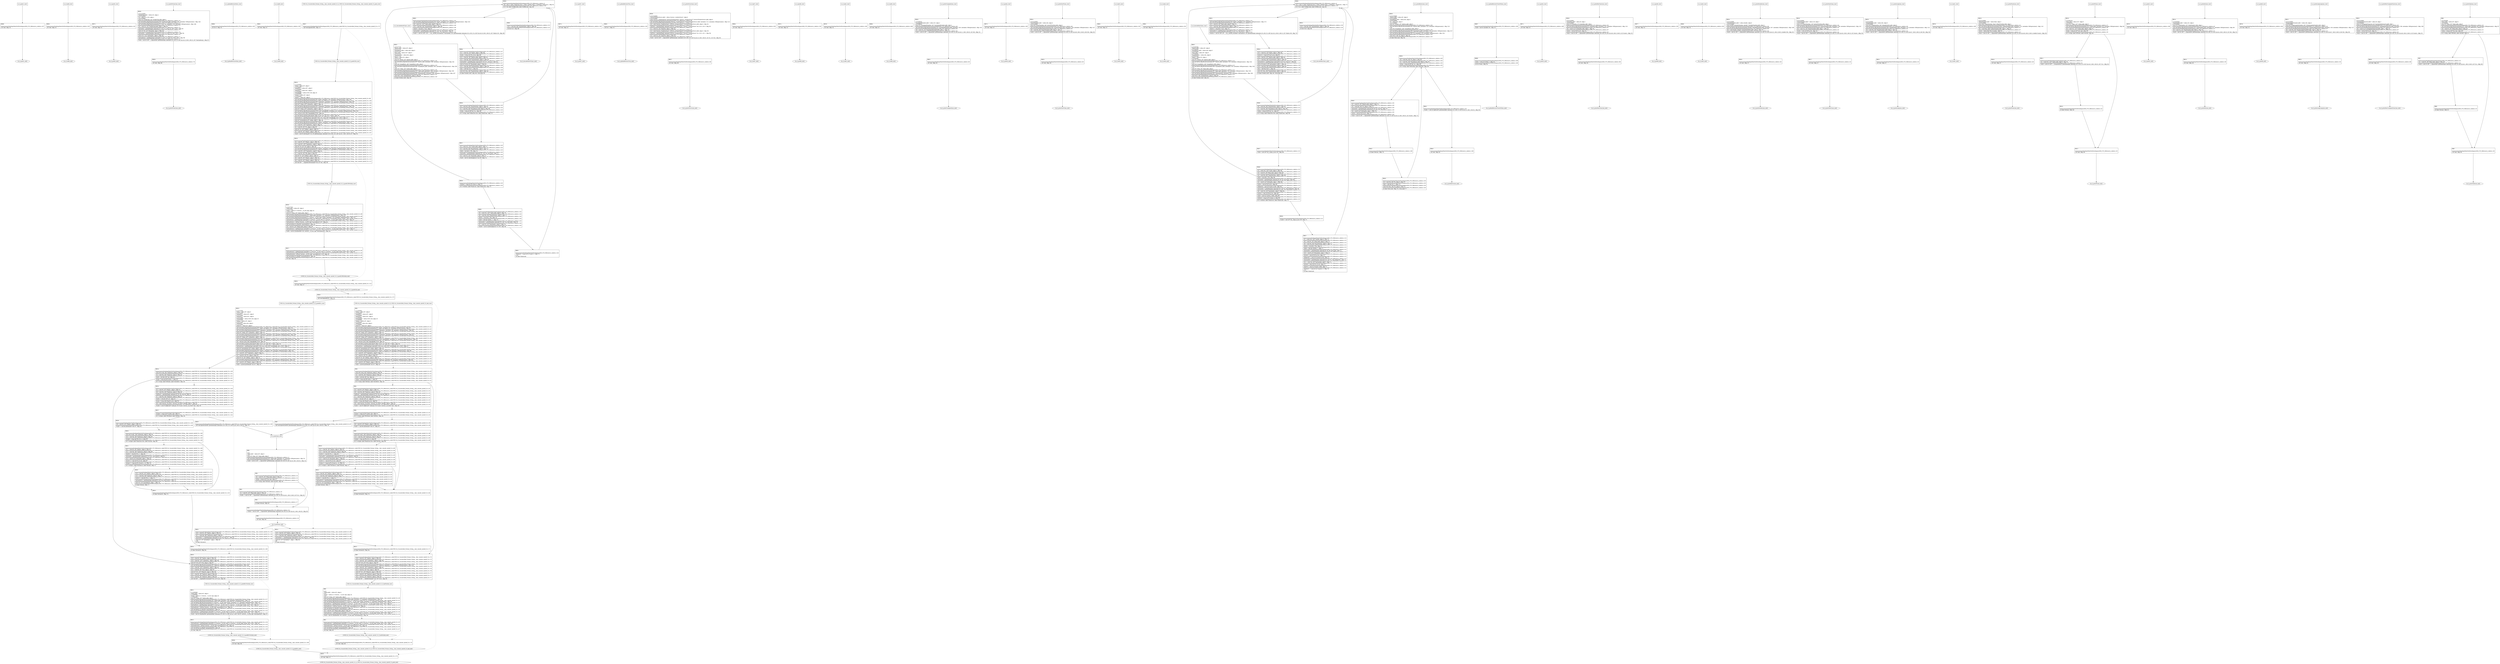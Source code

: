 digraph "icfg graph" {
BBio_ll_good1_end [label="{io_ll_good1_end}"];
BBio_ll_bad6_end [label="{io_ll_bad6_end}"];
BBio_ll_good5_end [label="{io_ll_good5_end}"];
BBio_ll_printWcharLine_end [label="{io_ll_printWcharLine_end}"];
BBio_ll_globalReturnsFalse_end [label="{io_ll_globalReturnsFalse_end}"];
BBio_ll_bad8_end [label="{io_ll_bad8_end}"];
BBCWE134_Uncontrolled_Format_String__char_console_vprintf_32_ll_goodG2BVaSink_end [label="{CWE134_Uncontrolled_Format_String__char_console_vprintf_32_ll_goodG2BVaSink_end}"];
BBio_ll_decodeHexWChars_end [label="{io_ll_decodeHexWChars_end}"];
BBio_ll_good7_end [label="{io_ll_good7_end}"];
BBio_ll_globalReturnsTrue_end [label="{io_ll_globalReturnsTrue_end}"];
BBCWE134_Uncontrolled_Format_String__char_console_vprintf_32_ll_goodB2G_end [label="{CWE134_Uncontrolled_Format_String__char_console_vprintf_32_ll_goodB2G_end}"];
BBio_ll_printStructLine_end [label="{io_ll_printStructLine_end}"];
BBio_ll_bad7_end [label="{io_ll_bad7_end}"];
BBio_ll_good6_end [label="{io_ll_good6_end}"];
BBio_ll_bad2_end [label="{io_ll_bad2_end}"];
BBio_ll_bad9_end [label="{io_ll_bad9_end}"];
BBio_ll_printUnsignedLine_end [label="{io_ll_printUnsignedLine_end}"];
BBCWE134_Uncontrolled_Format_String__char_console_vprintf_32_ll_badVaSink_end [label="{CWE134_Uncontrolled_Format_String__char_console_vprintf_32_ll_badVaSink_end}"];
BBio_ll_good4_end [label="{io_ll_good4_end}"];
BBio_ll_printSizeTLine_end [label="{io_ll_printSizeTLine_end}"];
BBio_ll_bad5_end [label="{io_ll_bad5_end}"];
BBio_ll_printLine_end [label="{io_ll_printLine_end}"];
BBio_ll_bad4_end [label="{io_ll_bad4_end}"];
BBio_ll_decodeHexChars_end [label="{io_ll_decodeHexChars_end}"];
BBio_ll_printBytesLine_end [label="{io_ll_printBytesLine_end}"];
BBio_ll_globalReturnsTrueOrFalse_end [label="{io_ll_globalReturnsTrueOrFalse_end}"];
BBio_ll_good3_end [label="{io_ll_good3_end}"];
BBCWE134_Uncontrolled_Format_String__char_console_vprintf_32_ll_CWE134_Uncontrolled_Format_String__char_console_vprintf_32_good_end [label="{CWE134_Uncontrolled_Format_String__char_console_vprintf_32_ll_CWE134_Uncontrolled_Format_String__char_console_vprintf_32_good_end}"];
BBCWE134_Uncontrolled_Format_String__char_console_vprintf_32_ll_goodG2B_end [label="{CWE134_Uncontrolled_Format_String__char_console_vprintf_32_ll_goodG2B_end}"];
BBio_ll_printHexCharLine_end [label="{io_ll_printHexCharLine_end}"];
BBio_ll_good9_end [label="{io_ll_good9_end}"];
BBio_ll_bad3_end [label="{io_ll_bad3_end}"];
BBio_ll_printDoubleLine_end [label="{io_ll_printDoubleLine_end}"];
BBio_ll_printShortLine_end [label="{io_ll_printShortLine_end}"];
BBio_ll_printLongLine_end [label="{io_ll_printLongLine_end}"];
BBio_ll_bad1_end [label="{io_ll_bad1_end}"];
BBCWE134_Uncontrolled_Format_String__char_console_vprintf_32_ll_CWE134_Uncontrolled_Format_String__char_console_vprintf_32_bad_end [label="{CWE134_Uncontrolled_Format_String__char_console_vprintf_32_ll_CWE134_Uncontrolled_Format_String__char_console_vprintf_32_bad_end}"];
BBio_ll_printFloatLine_end [label="{io_ll_printFloatLine_end}"];
BBio_ll_printWLine_end [label="{io_ll_printWLine_end}"];
BBio_ll_good2_end [label="{io_ll_good2_end}"];
BBio_ll_printIntLine_end [label="{io_ll_printIntLine_end}"];
BBio_ll_good8_end [label="{io_ll_good8_end}"];
BBio_ll_printLongLongLine_end [label="{io_ll_printLongLongLine_end}"];
BBio_ll_printHexUnsignedCharLine_end [label="{io_ll_printHexUnsignedCharLine_end}"];
BBio_ll_printSinkLine_end [label="{io_ll_printSinkLine_end}"];
BBCWE134_Uncontrolled_Format_String__char_console_vprintf_32_ll_goodB2GVaSink_end [label="{CWE134_Uncontrolled_Format_String__char_console_vprintf_32_ll_goodB2GVaSink_end}"];
BBio_ll_good1_start [label="{io_ll_good1_start}", shape=record];
io_ll_good1BB69 [label="{BB69:\l\l/home/raoxue/Desktop/MemVerif/workspace/000_079_599/source_code/io.c:187\l
  ret void, !dbg !52\l
}", shape=record];
BBio_ll_bad6_start [label="{io_ll_bad6_start}", shape=record];
io_ll_bad6BB83 [label="{BB83:\l\l/home/raoxue/Desktop/MemVerif/workspace/000_079_599/source_code/io.c:203\l
  ret void, !dbg !52\l
}", shape=record];
BBio_ll_good5_start [label="{io_ll_good5_start}", shape=record];
io_ll_good5BB73 [label="{BB73:\l\l/home/raoxue/Desktop/MemVerif/workspace/000_079_599/source_code/io.c:191\l
  ret void, !dbg !52\l
}", shape=record];
BBio_ll_printWcharLine_start [label="{io_ll_printWcharLine_start}", shape=record];
io_ll_printWcharLineBB28 [label="{BB28:\l\l/:4232328960\l
  %wideChar.addr = alloca i32, align 4\l
/:4232328960\l
  %s = alloca [2 x i32], align 4\l
/:4232328960\l
  store i32 %wideChar, i32* %wideChar.addr, align 4\l
/home/raoxue/Desktop/MemVerif/workspace/000_079_599/source_code/io.c:70\l
  call void @llvm.dbg.declare(metadata i32* %wideChar.addr, metadata !162, metadata !DIExpression()), !dbg !163\l
/home/raoxue/Desktop/MemVerif/workspace/000_079_599/source_code/io.c:74\l
  call void @llvm.dbg.declare(metadata [2 x i32]* %s, metadata !164, metadata !DIExpression()), !dbg !168\l
/home/raoxue/Desktop/MemVerif/workspace/000_079_599/source_code/io.c:75\l
  %0 = load i32, i32* %wideChar.addr, align 4, !dbg !61\l
/home/raoxue/Desktop/MemVerif/workspace/000_079_599/source_code/io.c:75\l
  %arrayidx = getelementptr inbounds [2 x i32], [2 x i32]* %s, i64 0, i64 0, !dbg !62\l
/home/raoxue/Desktop/MemVerif/workspace/000_079_599/source_code/io.c:75\l
  store i32 %0, i32* %arrayidx, align 4, !dbg !63\l
/home/raoxue/Desktop/MemVerif/workspace/000_079_599/source_code/io.c:76\l
  %arrayidx1 = getelementptr inbounds [2 x i32], [2 x i32]* %s, i64 0, i64 1, !dbg !64\l
/home/raoxue/Desktop/MemVerif/workspace/000_079_599/source_code/io.c:76\l
  store i32 0, i32* %arrayidx1, align 4, !dbg !65\l
/home/raoxue/Desktop/MemVerif/workspace/000_079_599/source_code/io.c:77\l
  %arraydecay = getelementptr inbounds [2 x i32], [2 x i32]* %s, i64 0, i64 0, !dbg !66\l
/home/raoxue/Desktop/MemVerif/workspace/000_079_599/source_code/io.c:77\l
  %call = call i32 (i8*, ...) @printf(i8* getelementptr inbounds ([5 x i8], [5 x i8]* @.str.10, i64 0, i64 0), i32* %arraydecay), !dbg !67\l
}", shape=record];
io_ll_printWcharLineBB28 [label="{BB28:\l\l/:4232328960\l
  %wideChar.addr = alloca i32, align 4\l
/:4232328960\l
  %s = alloca [2 x i32], align 4\l
/:4232328960\l
  store i32 %wideChar, i32* %wideChar.addr, align 4\l
/home/raoxue/Desktop/MemVerif/workspace/000_079_599/source_code/io.c:70\l
  call void @llvm.dbg.declare(metadata i32* %wideChar.addr, metadata !162, metadata !DIExpression()), !dbg !163\l
/home/raoxue/Desktop/MemVerif/workspace/000_079_599/source_code/io.c:74\l
  call void @llvm.dbg.declare(metadata [2 x i32]* %s, metadata !164, metadata !DIExpression()), !dbg !168\l
/home/raoxue/Desktop/MemVerif/workspace/000_079_599/source_code/io.c:75\l
  %0 = load i32, i32* %wideChar.addr, align 4, !dbg !61\l
/home/raoxue/Desktop/MemVerif/workspace/000_079_599/source_code/io.c:75\l
  %arrayidx = getelementptr inbounds [2 x i32], [2 x i32]* %s, i64 0, i64 0, !dbg !62\l
/home/raoxue/Desktop/MemVerif/workspace/000_079_599/source_code/io.c:75\l
  store i32 %0, i32* %arrayidx, align 4, !dbg !63\l
/home/raoxue/Desktop/MemVerif/workspace/000_079_599/source_code/io.c:76\l
  %arrayidx1 = getelementptr inbounds [2 x i32], [2 x i32]* %s, i64 0, i64 1, !dbg !64\l
/home/raoxue/Desktop/MemVerif/workspace/000_079_599/source_code/io.c:76\l
  store i32 0, i32* %arrayidx1, align 4, !dbg !65\l
/home/raoxue/Desktop/MemVerif/workspace/000_079_599/source_code/io.c:77\l
  %arraydecay = getelementptr inbounds [2 x i32], [2 x i32]* %s, i64 0, i64 0, !dbg !66\l
/home/raoxue/Desktop/MemVerif/workspace/000_079_599/source_code/io.c:77\l
  %call = call i32 (i8*, ...) @printf(i8* getelementptr inbounds ([5 x i8], [5 x i8]* @.str.10, i64 0, i64 0), i32* %arraydecay), !dbg !67\l
}", shape=record];
io_ll_printWcharLineBB29 [label="{BB29:\l\l/home/raoxue/Desktop/MemVerif/workspace/000_079_599/source_code/io.c:78\l
  ret void, !dbg !68\l
}", shape=record];
BBio_ll_globalReturnsFalse_start [label="{io_ll_globalReturnsFalse_start}", shape=record];
io_ll_globalReturnsFalseBB66 [label="{BB66:\l\l/home/raoxue/Desktop/MemVerif/workspace/000_079_599/source_code/io.c:163\l
  ret i32 0, !dbg !52\l
}", shape=record];
BBio_ll_bad8_start [label="{io_ll_bad8_start}", shape=record];
io_ll_bad8BB85 [label="{BB85:\l\l/home/raoxue/Desktop/MemVerif/workspace/000_079_599/source_code/io.c:205\l
  ret void, !dbg !52\l
}", shape=record];
BBCWE134_Uncontrolled_Format_String__char_console_vprintf_32_ll_goodG2BVaSink_start [label="{CWE134_Uncontrolled_Format_String__char_console_vprintf_32_ll_goodG2BVaSink_start}", shape=record];
CWE134_Uncontrolled_Format_String__char_console_vprintf_32_ll_goodG2BVaSinkBB16 [label="{BB16:\l\l/:112317024\l
  %data.addr = alloca i8*, align 8\l
/:112317024\l
  %args = alloca [1 x %struct.__va_list_tag], align 16\l
/:112317024\l
  store i8* %data, i8** %data.addr, align 8\l
/home/raoxue/Desktop/MemVerif/workspace/000_079_599/source_code/CWE134_Uncontrolled_Format_String__char_console_vprintf_32.c:86\l
  call void @llvm.dbg.declare(metadata i8** %data.addr, metadata !127, metadata !DIExpression()), !dbg !128\l
/home/raoxue/Desktop/MemVerif/workspace/000_079_599/source_code/CWE134_Uncontrolled_Format_String__char_console_vprintf_32.c:89\l
  call void @llvm.dbg.declare(metadata [1 x %struct.__va_list_tag]* %args, metadata !129, metadata !DIExpression()), !dbg !131\l
/home/raoxue/Desktop/MemVerif/workspace/000_079_599/source_code/CWE134_Uncontrolled_Format_String__char_console_vprintf_32.c:90\l
  %arraydecay = getelementptr inbounds [1 x %struct.__va_list_tag], [1 x %struct.__va_list_tag]* %args, i64 0, i64 0, !dbg !35\l
/home/raoxue/Desktop/MemVerif/workspace/000_079_599/source_code/CWE134_Uncontrolled_Format_String__char_console_vprintf_32.c:90\l
  %arraydecay1 = bitcast %struct.__va_list_tag* %arraydecay to i8*, !dbg !35\l
/home/raoxue/Desktop/MemVerif/workspace/000_079_599/source_code/CWE134_Uncontrolled_Format_String__char_console_vprintf_32.c:90\l
  call void @llvm.va_start(i8* %arraydecay1), !dbg !35\l
/home/raoxue/Desktop/MemVerif/workspace/000_079_599/source_code/CWE134_Uncontrolled_Format_String__char_console_vprintf_32.c:92\l
  %0 = load i8*, i8** %data.addr, align 8, !dbg !36\l
/home/raoxue/Desktop/MemVerif/workspace/000_079_599/source_code/CWE134_Uncontrolled_Format_String__char_console_vprintf_32.c:92\l
  %arraydecay2 = getelementptr inbounds [1 x %struct.__va_list_tag], [1 x %struct.__va_list_tag]* %args, i64 0, i64 0, !dbg !37\l
/home/raoxue/Desktop/MemVerif/workspace/000_079_599/source_code/CWE134_Uncontrolled_Format_String__char_console_vprintf_32.c:92\l
  %call = call i32 @vprintf(i8* %0, %struct.__va_list_tag* %arraydecay2), !dbg !38\l
}", shape=record];
CWE134_Uncontrolled_Format_String__char_console_vprintf_32_ll_goodG2BVaSinkBB16 [label="{BB16:\l\l/:112317024\l
  %data.addr = alloca i8*, align 8\l
/:112317024\l
  %args = alloca [1 x %struct.__va_list_tag], align 16\l
/:112317024\l
  store i8* %data, i8** %data.addr, align 8\l
/home/raoxue/Desktop/MemVerif/workspace/000_079_599/source_code/CWE134_Uncontrolled_Format_String__char_console_vprintf_32.c:86\l
  call void @llvm.dbg.declare(metadata i8** %data.addr, metadata !127, metadata !DIExpression()), !dbg !128\l
/home/raoxue/Desktop/MemVerif/workspace/000_079_599/source_code/CWE134_Uncontrolled_Format_String__char_console_vprintf_32.c:89\l
  call void @llvm.dbg.declare(metadata [1 x %struct.__va_list_tag]* %args, metadata !129, metadata !DIExpression()), !dbg !131\l
/home/raoxue/Desktop/MemVerif/workspace/000_079_599/source_code/CWE134_Uncontrolled_Format_String__char_console_vprintf_32.c:90\l
  %arraydecay = getelementptr inbounds [1 x %struct.__va_list_tag], [1 x %struct.__va_list_tag]* %args, i64 0, i64 0, !dbg !35\l
/home/raoxue/Desktop/MemVerif/workspace/000_079_599/source_code/CWE134_Uncontrolled_Format_String__char_console_vprintf_32.c:90\l
  %arraydecay1 = bitcast %struct.__va_list_tag* %arraydecay to i8*, !dbg !35\l
/home/raoxue/Desktop/MemVerif/workspace/000_079_599/source_code/CWE134_Uncontrolled_Format_String__char_console_vprintf_32.c:90\l
  call void @llvm.va_start(i8* %arraydecay1), !dbg !35\l
/home/raoxue/Desktop/MemVerif/workspace/000_079_599/source_code/CWE134_Uncontrolled_Format_String__char_console_vprintf_32.c:92\l
  %0 = load i8*, i8** %data.addr, align 8, !dbg !36\l
/home/raoxue/Desktop/MemVerif/workspace/000_079_599/source_code/CWE134_Uncontrolled_Format_String__char_console_vprintf_32.c:92\l
  %arraydecay2 = getelementptr inbounds [1 x %struct.__va_list_tag], [1 x %struct.__va_list_tag]* %args, i64 0, i64 0, !dbg !37\l
/home/raoxue/Desktop/MemVerif/workspace/000_079_599/source_code/CWE134_Uncontrolled_Format_String__char_console_vprintf_32.c:92\l
  %call = call i32 @vprintf(i8* %0, %struct.__va_list_tag* %arraydecay2), !dbg !38\l
}", shape=record];
CWE134_Uncontrolled_Format_String__char_console_vprintf_32_ll_goodG2BVaSinkBB17 [label="{BB17:\l\l/home/raoxue/Desktop/MemVerif/workspace/000_079_599/source_code/CWE134_Uncontrolled_Format_String__char_console_vprintf_32.c:93\l
  %arraydecay3 = getelementptr inbounds [1 x %struct.__va_list_tag], [1 x %struct.__va_list_tag]* %args, i64 0, i64 0, !dbg !39\l
/home/raoxue/Desktop/MemVerif/workspace/000_079_599/source_code/CWE134_Uncontrolled_Format_String__char_console_vprintf_32.c:93\l
  %arraydecay34 = bitcast %struct.__va_list_tag* %arraydecay3 to i8*, !dbg !39\l
/home/raoxue/Desktop/MemVerif/workspace/000_079_599/source_code/CWE134_Uncontrolled_Format_String__char_console_vprintf_32.c:93\l
  call void @llvm.va_end(i8* %arraydecay34), !dbg !39\l
/home/raoxue/Desktop/MemVerif/workspace/000_079_599/source_code/CWE134_Uncontrolled_Format_String__char_console_vprintf_32.c:95\l
  ret void, !dbg !40\l
}", shape=record];
BBio_ll_decodeHexWChars_start [label="{io_ll_decodeHexWChars_start}", shape=record];
io_ll_decodeHexWCharsBB55 [label="{BB55:\l\l/:107477576\l
  %bytes.addr = alloca i8*, align 8\l
/:107477576\l
  %numBytes.addr = alloca i64, align 8\l
/:107477576\l
  %hex.addr = alloca i32*, align 8\l
/:107477576\l
  %numWritten = alloca i64, align 8\l
/:107477576\l
  %byte = alloca i32, align 4\l
/:107477576\l
  store i8* %bytes, i8** %bytes.addr, align 8\l
/home/raoxue/Desktop/MemVerif/workspace/000_079_599/source_code/io.c:135\l
  call void @llvm.dbg.declare(metadata i8** %bytes.addr, metadata !290, metadata !DIExpression()), !dbg !291\l
/:135\l
  store i64 %numBytes, i64* %numBytes.addr, align 8\l
/home/raoxue/Desktop/MemVerif/workspace/000_079_599/source_code/io.c:135\l
  call void @llvm.dbg.declare(metadata i64* %numBytes.addr, metadata !292, metadata !DIExpression()), !dbg !293\l
/:135\l
  store i32* %hex, i32** %hex.addr, align 8\l
/home/raoxue/Desktop/MemVerif/workspace/000_079_599/source_code/io.c:135\l
  call void @llvm.dbg.declare(metadata i32** %hex.addr, metadata !294, metadata !DIExpression()), !dbg !295\l
/home/raoxue/Desktop/MemVerif/workspace/000_079_599/source_code/io.c:137\l
  call void @llvm.dbg.declare(metadata i64* %numWritten, metadata !296, metadata !DIExpression()), !dbg !297\l
/home/raoxue/Desktop/MemVerif/workspace/000_079_599/source_code/io.c:137\l
  store i64 0, i64* %numWritten, align 8, !dbg !65\l
/home/raoxue/Desktop/MemVerif/workspace/000_079_599/source_code/io.c:143\l
  br label %while.cond, !dbg !66\l
}", shape=record];
io_ll_decodeHexWCharsBB56 [label="{BB56:\l\l/home/raoxue/Desktop/MemVerif/workspace/000_079_599/source_code/io.c:143\l
  %0 = load i64, i64* %numWritten, align 8, !dbg !67\l
/home/raoxue/Desktop/MemVerif/workspace/000_079_599/source_code/io.c:143\l
  %1 = load i64, i64* %numBytes.addr, align 8, !dbg !68\l
/home/raoxue/Desktop/MemVerif/workspace/000_079_599/source_code/io.c:143\l
  %cmp = icmp ult i64 %0, %1, !dbg !69\l
/home/raoxue/Desktop/MemVerif/workspace/000_079_599/source_code/io.c:143\l
  br i1 %cmp, label %land.lhs.true, label %land.end, !dbg !70\l
}", shape=record];
io_ll_decodeHexWCharsBB57 [label="{BB57:\l\l/home/raoxue/Desktop/MemVerif/workspace/000_079_599/source_code/io.c:143\l
  %2 = load i32*, i32** %hex.addr, align 8, !dbg !71\l
/home/raoxue/Desktop/MemVerif/workspace/000_079_599/source_code/io.c:143\l
  %3 = load i64, i64* %numWritten, align 8, !dbg !72\l
/home/raoxue/Desktop/MemVerif/workspace/000_079_599/source_code/io.c:143\l
  %mul = mul i64 2, %3, !dbg !73\l
/home/raoxue/Desktop/MemVerif/workspace/000_079_599/source_code/io.c:143\l
  %arrayidx = getelementptr inbounds i32, i32* %2, i64 %mul, !dbg !71\l
/home/raoxue/Desktop/MemVerif/workspace/000_079_599/source_code/io.c:143\l
  %4 = load i32, i32* %arrayidx, align 4, !dbg !71\l
/home/raoxue/Desktop/MemVerif/workspace/000_079_599/source_code/io.c:143\l
  %call = call i32 @iswxdigit(i32 %4) #5, !dbg !74\l
}", shape=record];
io_ll_decodeHexWCharsBB57 [label="{BB57:\l\l/home/raoxue/Desktop/MemVerif/workspace/000_079_599/source_code/io.c:143\l
  %2 = load i32*, i32** %hex.addr, align 8, !dbg !71\l
/home/raoxue/Desktop/MemVerif/workspace/000_079_599/source_code/io.c:143\l
  %3 = load i64, i64* %numWritten, align 8, !dbg !72\l
/home/raoxue/Desktop/MemVerif/workspace/000_079_599/source_code/io.c:143\l
  %mul = mul i64 2, %3, !dbg !73\l
/home/raoxue/Desktop/MemVerif/workspace/000_079_599/source_code/io.c:143\l
  %arrayidx = getelementptr inbounds i32, i32* %2, i64 %mul, !dbg !71\l
/home/raoxue/Desktop/MemVerif/workspace/000_079_599/source_code/io.c:143\l
  %4 = load i32, i32* %arrayidx, align 4, !dbg !71\l
/home/raoxue/Desktop/MemVerif/workspace/000_079_599/source_code/io.c:143\l
  %call = call i32 @iswxdigit(i32 %4) #5, !dbg !74\l
}", shape=record];
io_ll_decodeHexWCharsBB59 [label="{BB59:\l\l/home/raoxue/Desktop/MemVerif/workspace/000_079_599/source_code/io.c:143\l
  %tobool = icmp ne i32 %call, 0, !dbg !74\l
/home/raoxue/Desktop/MemVerif/workspace/000_079_599/source_code/io.c:143\l
  br i1 %tobool, label %land.rhs, label %land.end, !dbg !75\l
}", shape=record];
io_ll_decodeHexWCharsBB60 [label="{BB60:\l\l/home/raoxue/Desktop/MemVerif/workspace/000_079_599/source_code/io.c:143\l
  %5 = load i32*, i32** %hex.addr, align 8, !dbg !76\l
/home/raoxue/Desktop/MemVerif/workspace/000_079_599/source_code/io.c:143\l
  %6 = load i64, i64* %numWritten, align 8, !dbg !77\l
/home/raoxue/Desktop/MemVerif/workspace/000_079_599/source_code/io.c:143\l
  %mul1 = mul i64 2, %6, !dbg !78\l
/home/raoxue/Desktop/MemVerif/workspace/000_079_599/source_code/io.c:143\l
  %add = add i64 %mul1, 1, !dbg !79\l
/home/raoxue/Desktop/MemVerif/workspace/000_079_599/source_code/io.c:143\l
  %arrayidx2 = getelementptr inbounds i32, i32* %5, i64 %add, !dbg !76\l
/home/raoxue/Desktop/MemVerif/workspace/000_079_599/source_code/io.c:143\l
  %7 = load i32, i32* %arrayidx2, align 4, !dbg !76\l
/home/raoxue/Desktop/MemVerif/workspace/000_079_599/source_code/io.c:143\l
  %call3 = call i32 @iswxdigit(i32 %7) #5, !dbg !80\l
}", shape=record];
io_ll_decodeHexWCharsBB60 [label="{BB60:\l\l/home/raoxue/Desktop/MemVerif/workspace/000_079_599/source_code/io.c:143\l
  %5 = load i32*, i32** %hex.addr, align 8, !dbg !76\l
/home/raoxue/Desktop/MemVerif/workspace/000_079_599/source_code/io.c:143\l
  %6 = load i64, i64* %numWritten, align 8, !dbg !77\l
/home/raoxue/Desktop/MemVerif/workspace/000_079_599/source_code/io.c:143\l
  %mul1 = mul i64 2, %6, !dbg !78\l
/home/raoxue/Desktop/MemVerif/workspace/000_079_599/source_code/io.c:143\l
  %add = add i64 %mul1, 1, !dbg !79\l
/home/raoxue/Desktop/MemVerif/workspace/000_079_599/source_code/io.c:143\l
  %arrayidx2 = getelementptr inbounds i32, i32* %5, i64 %add, !dbg !76\l
/home/raoxue/Desktop/MemVerif/workspace/000_079_599/source_code/io.c:143\l
  %7 = load i32, i32* %arrayidx2, align 4, !dbg !76\l
/home/raoxue/Desktop/MemVerif/workspace/000_079_599/source_code/io.c:143\l
  %call3 = call i32 @iswxdigit(i32 %7) #5, !dbg !80\l
}", shape=record];
io_ll_decodeHexWCharsBB61 [label="{BB61:\l\l/home/raoxue/Desktop/MemVerif/workspace/000_079_599/source_code/io.c:143\l
  %tobool4 = icmp ne i32 %call3, 0, !dbg !75\l
/:143\l
  br label %land.end\l
}", shape=record];
io_ll_decodeHexWCharsBB58 [label="{BB58:\l\l/home/raoxue/Desktop/MemVerif/workspace/000_079_599/source_code/io.c:0\l
  %8 = phi i1 [ false, %land.lhs.true ], [ false, %while.cond ], [ %tobool4, %land.rhs ], !dbg !81\l
/home/raoxue/Desktop/MemVerif/workspace/000_079_599/source_code/io.c:143\l
  br i1 %8, label %while.body, label %while.end, !dbg !66\l
}", shape=record];
io_ll_decodeHexWCharsBB62 [label="{BB62:\l\l/home/raoxue/Desktop/MemVerif/workspace/000_079_599/source_code/io.c:145\l
  call void @llvm.dbg.declare(metadata i32* %byte, metadata !314, metadata !DIExpression()), !dbg !316\l
/home/raoxue/Desktop/MemVerif/workspace/000_079_599/source_code/io.c:146\l
  %9 = load i32*, i32** %hex.addr, align 8, !dbg !85\l
/home/raoxue/Desktop/MemVerif/workspace/000_079_599/source_code/io.c:146\l
  %10 = load i64, i64* %numWritten, align 8, !dbg !86\l
/home/raoxue/Desktop/MemVerif/workspace/000_079_599/source_code/io.c:146\l
  %mul5 = mul i64 2, %10, !dbg !87\l
/home/raoxue/Desktop/MemVerif/workspace/000_079_599/source_code/io.c:146\l
  %arrayidx6 = getelementptr inbounds i32, i32* %9, i64 %mul5, !dbg !85\l
/home/raoxue/Desktop/MemVerif/workspace/000_079_599/source_code/io.c:146\l
  %call7 = call i32 (i32*, i32*, ...) @__isoc99_swscanf(i32* %arrayidx6, i32* getelementptr inbounds ([5 x i32], [5 x i32]* @.str.16, i64 0, i64 0), i32* %byte) #5, !dbg !88\l
}", shape=record];
io_ll_decodeHexWCharsBB62 [label="{BB62:\l\l/home/raoxue/Desktop/MemVerif/workspace/000_079_599/source_code/io.c:145\l
  call void @llvm.dbg.declare(metadata i32* %byte, metadata !314, metadata !DIExpression()), !dbg !316\l
/home/raoxue/Desktop/MemVerif/workspace/000_079_599/source_code/io.c:146\l
  %9 = load i32*, i32** %hex.addr, align 8, !dbg !85\l
/home/raoxue/Desktop/MemVerif/workspace/000_079_599/source_code/io.c:146\l
  %10 = load i64, i64* %numWritten, align 8, !dbg !86\l
/home/raoxue/Desktop/MemVerif/workspace/000_079_599/source_code/io.c:146\l
  %mul5 = mul i64 2, %10, !dbg !87\l
/home/raoxue/Desktop/MemVerif/workspace/000_079_599/source_code/io.c:146\l
  %arrayidx6 = getelementptr inbounds i32, i32* %9, i64 %mul5, !dbg !85\l
/home/raoxue/Desktop/MemVerif/workspace/000_079_599/source_code/io.c:146\l
  %call7 = call i32 (i32*, i32*, ...) @__isoc99_swscanf(i32* %arrayidx6, i32* getelementptr inbounds ([5 x i32], [5 x i32]* @.str.16, i64 0, i64 0), i32* %byte) #5, !dbg !88\l
}", shape=record];
io_ll_decodeHexWCharsBB64 [label="{BB64:\l\l/home/raoxue/Desktop/MemVerif/workspace/000_079_599/source_code/io.c:147\l
  %11 = load i32, i32* %byte, align 4, !dbg !89\l
/home/raoxue/Desktop/MemVerif/workspace/000_079_599/source_code/io.c:147\l
  %conv = trunc i32 %11 to i8, !dbg !90\l
/home/raoxue/Desktop/MemVerif/workspace/000_079_599/source_code/io.c:147\l
  %12 = load i8*, i8** %bytes.addr, align 8, !dbg !91\l
/home/raoxue/Desktop/MemVerif/workspace/000_079_599/source_code/io.c:147\l
  %13 = load i64, i64* %numWritten, align 8, !dbg !92\l
/home/raoxue/Desktop/MemVerif/workspace/000_079_599/source_code/io.c:147\l
  %arrayidx8 = getelementptr inbounds i8, i8* %12, i64 %13, !dbg !91\l
/home/raoxue/Desktop/MemVerif/workspace/000_079_599/source_code/io.c:147\l
  store i8 %conv, i8* %arrayidx8, align 1, !dbg !93\l
/home/raoxue/Desktop/MemVerif/workspace/000_079_599/source_code/io.c:148\l
  %14 = load i64, i64* %numWritten, align 8, !dbg !94\l
/home/raoxue/Desktop/MemVerif/workspace/000_079_599/source_code/io.c:148\l
  %inc = add i64 %14, 1, !dbg !94\l
/home/raoxue/Desktop/MemVerif/workspace/000_079_599/source_code/io.c:148\l
  store i64 %inc, i64* %numWritten, align 8, !dbg !94\l
/home/raoxue/Desktop/MemVerif/workspace/000_079_599/source_code/io.c:143\l
  br label %while.cond, !dbg !66, !llvm.loop !95\l
}", shape=record];
io_ll_decodeHexWCharsBB63 [label="{BB63:\l\l/home/raoxue/Desktop/MemVerif/workspace/000_079_599/source_code/io.c:151\l
  %15 = load i64, i64* %numWritten, align 8, !dbg !98\l
/home/raoxue/Desktop/MemVerif/workspace/000_079_599/source_code/io.c:151\l
  ret i64 %15, !dbg !99\l
}", shape=record];
BBio_ll_good7_start [label="{io_ll_good7_start}", shape=record];
io_ll_good7BB75 [label="{BB75:\l\l/home/raoxue/Desktop/MemVerif/workspace/000_079_599/source_code/io.c:193\l
  ret void, !dbg !52\l
}", shape=record];
BBio_ll_globalReturnsTrue_start [label="{io_ll_globalReturnsTrue_start}", shape=record];
io_ll_globalReturnsTrueBB65 [label="{BB65:\l\l/home/raoxue/Desktop/MemVerif/workspace/000_079_599/source_code/io.c:158\l
  ret i32 1, !dbg !52\l
}", shape=record];
BBCWE134_Uncontrolled_Format_String__char_console_vprintf_32_ll_goodB2G_start [label="{CWE134_Uncontrolled_Format_String__char_console_vprintf_32_ll_goodB2G_start}", shape=record];
CWE134_Uncontrolled_Format_String__char_console_vprintf_32_ll_goodB2GBB23 [label="{BB23:\l\l/:112373400\l
  %data = alloca i8*, align 8\l
/:112373400\l
  %dataPtr1 = alloca i8**, align 8\l
/:112373400\l
  %dataPtr2 = alloca i8**, align 8\l
/:112373400\l
  %dataBuffer = alloca [100 x i8], align 16\l
/:112373400\l
  %data1 = alloca i8*, align 8\l
/:112373400\l
  %dataLen = alloca i64, align 8\l
/:112373400\l
  %data20 = alloca i8*, align 8\l
/home/raoxue/Desktop/MemVerif/workspace/000_079_599/source_code/CWE134_Uncontrolled_Format_String__char_console_vprintf_32.c:130\l
  call void @llvm.dbg.declare(metadata i8** %data, metadata !180, metadata !DIExpression()), !dbg !181\l
/home/raoxue/Desktop/MemVerif/workspace/000_079_599/source_code/CWE134_Uncontrolled_Format_String__char_console_vprintf_32.c:131\l
  call void @llvm.dbg.declare(metadata i8*** %dataPtr1, metadata !182, metadata !DIExpression()), !dbg !183\l
/home/raoxue/Desktop/MemVerif/workspace/000_079_599/source_code/CWE134_Uncontrolled_Format_String__char_console_vprintf_32.c:131\l
  store i8** %data, i8*** %dataPtr1, align 8, !dbg !19\l
/home/raoxue/Desktop/MemVerif/workspace/000_079_599/source_code/CWE134_Uncontrolled_Format_String__char_console_vprintf_32.c:132\l
  call void @llvm.dbg.declare(metadata i8*** %dataPtr2, metadata !184, metadata !DIExpression()), !dbg !185\l
/home/raoxue/Desktop/MemVerif/workspace/000_079_599/source_code/CWE134_Uncontrolled_Format_String__char_console_vprintf_32.c:132\l
  store i8** %data, i8*** %dataPtr2, align 8, !dbg !21\l
/home/raoxue/Desktop/MemVerif/workspace/000_079_599/source_code/CWE134_Uncontrolled_Format_String__char_console_vprintf_32.c:133\l
  call void @llvm.dbg.declare(metadata [100 x i8]* %dataBuffer, metadata !186, metadata !DIExpression()), !dbg !187\l
/home/raoxue/Desktop/MemVerif/workspace/000_079_599/source_code/CWE134_Uncontrolled_Format_String__char_console_vprintf_32.c:133\l
  %0 = bitcast [100 x i8]* %dataBuffer to i8*, !dbg !26\l
/home/raoxue/Desktop/MemVerif/workspace/000_079_599/source_code/CWE134_Uncontrolled_Format_String__char_console_vprintf_32.c:133\l
  call void @llvm.memset.p0i8.i64(i8* align 16 %0, i8 0, i64 100, i1 false), !dbg !26\l
/home/raoxue/Desktop/MemVerif/workspace/000_079_599/source_code/CWE134_Uncontrolled_Format_String__char_console_vprintf_32.c:134\l
  %arraydecay = getelementptr inbounds [100 x i8], [100 x i8]* %dataBuffer, i64 0, i64 0, !dbg !27\l
/home/raoxue/Desktop/MemVerif/workspace/000_079_599/source_code/CWE134_Uncontrolled_Format_String__char_console_vprintf_32.c:134\l
  store i8* %arraydecay, i8** %data, align 8, !dbg !28\l
/home/raoxue/Desktop/MemVerif/workspace/000_079_599/source_code/CWE134_Uncontrolled_Format_String__char_console_vprintf_32.c:136\l
  call void @llvm.dbg.declare(metadata i8** %data1, metadata !190, metadata !DIExpression()), !dbg !192\l
/home/raoxue/Desktop/MemVerif/workspace/000_079_599/source_code/CWE134_Uncontrolled_Format_String__char_console_vprintf_32.c:136\l
  %1 = load i8**, i8*** %dataPtr1, align 8, !dbg !32\l
/home/raoxue/Desktop/MemVerif/workspace/000_079_599/source_code/CWE134_Uncontrolled_Format_String__char_console_vprintf_32.c:136\l
  %2 = load i8*, i8** %1, align 8, !dbg !33\l
/home/raoxue/Desktop/MemVerif/workspace/000_079_599/source_code/CWE134_Uncontrolled_Format_String__char_console_vprintf_32.c:136\l
  store i8* %2, i8** %data1, align 8, !dbg !31\l
/home/raoxue/Desktop/MemVerif/workspace/000_079_599/source_code/CWE134_Uncontrolled_Format_String__char_console_vprintf_32.c:139\l
  call void @llvm.dbg.declare(metadata i64* %dataLen, metadata !195, metadata !DIExpression()), !dbg !197\l
/home/raoxue/Desktop/MemVerif/workspace/000_079_599/source_code/CWE134_Uncontrolled_Format_String__char_console_vprintf_32.c:139\l
  %3 = load i8*, i8** %data1, align 8, !dbg !40\l
/home/raoxue/Desktop/MemVerif/workspace/000_079_599/source_code/CWE134_Uncontrolled_Format_String__char_console_vprintf_32.c:139\l
  %call = call i64 @strlen(i8* %3) #7, !dbg !41\l
}", shape=record];
CWE134_Uncontrolled_Format_String__char_console_vprintf_32_ll_goodB2GBB23 [label="{BB23:\l\l/:112373400\l
  %data = alloca i8*, align 8\l
/:112373400\l
  %dataPtr1 = alloca i8**, align 8\l
/:112373400\l
  %dataPtr2 = alloca i8**, align 8\l
/:112373400\l
  %dataBuffer = alloca [100 x i8], align 16\l
/:112373400\l
  %data1 = alloca i8*, align 8\l
/:112373400\l
  %dataLen = alloca i64, align 8\l
/:112373400\l
  %data20 = alloca i8*, align 8\l
/home/raoxue/Desktop/MemVerif/workspace/000_079_599/source_code/CWE134_Uncontrolled_Format_String__char_console_vprintf_32.c:130\l
  call void @llvm.dbg.declare(metadata i8** %data, metadata !180, metadata !DIExpression()), !dbg !181\l
/home/raoxue/Desktop/MemVerif/workspace/000_079_599/source_code/CWE134_Uncontrolled_Format_String__char_console_vprintf_32.c:131\l
  call void @llvm.dbg.declare(metadata i8*** %dataPtr1, metadata !182, metadata !DIExpression()), !dbg !183\l
/home/raoxue/Desktop/MemVerif/workspace/000_079_599/source_code/CWE134_Uncontrolled_Format_String__char_console_vprintf_32.c:131\l
  store i8** %data, i8*** %dataPtr1, align 8, !dbg !19\l
/home/raoxue/Desktop/MemVerif/workspace/000_079_599/source_code/CWE134_Uncontrolled_Format_String__char_console_vprintf_32.c:132\l
  call void @llvm.dbg.declare(metadata i8*** %dataPtr2, metadata !184, metadata !DIExpression()), !dbg !185\l
/home/raoxue/Desktop/MemVerif/workspace/000_079_599/source_code/CWE134_Uncontrolled_Format_String__char_console_vprintf_32.c:132\l
  store i8** %data, i8*** %dataPtr2, align 8, !dbg !21\l
/home/raoxue/Desktop/MemVerif/workspace/000_079_599/source_code/CWE134_Uncontrolled_Format_String__char_console_vprintf_32.c:133\l
  call void @llvm.dbg.declare(metadata [100 x i8]* %dataBuffer, metadata !186, metadata !DIExpression()), !dbg !187\l
/home/raoxue/Desktop/MemVerif/workspace/000_079_599/source_code/CWE134_Uncontrolled_Format_String__char_console_vprintf_32.c:133\l
  %0 = bitcast [100 x i8]* %dataBuffer to i8*, !dbg !26\l
/home/raoxue/Desktop/MemVerif/workspace/000_079_599/source_code/CWE134_Uncontrolled_Format_String__char_console_vprintf_32.c:133\l
  call void @llvm.memset.p0i8.i64(i8* align 16 %0, i8 0, i64 100, i1 false), !dbg !26\l
/home/raoxue/Desktop/MemVerif/workspace/000_079_599/source_code/CWE134_Uncontrolled_Format_String__char_console_vprintf_32.c:134\l
  %arraydecay = getelementptr inbounds [100 x i8], [100 x i8]* %dataBuffer, i64 0, i64 0, !dbg !27\l
/home/raoxue/Desktop/MemVerif/workspace/000_079_599/source_code/CWE134_Uncontrolled_Format_String__char_console_vprintf_32.c:134\l
  store i8* %arraydecay, i8** %data, align 8, !dbg !28\l
/home/raoxue/Desktop/MemVerif/workspace/000_079_599/source_code/CWE134_Uncontrolled_Format_String__char_console_vprintf_32.c:136\l
  call void @llvm.dbg.declare(metadata i8** %data1, metadata !190, metadata !DIExpression()), !dbg !192\l
/home/raoxue/Desktop/MemVerif/workspace/000_079_599/source_code/CWE134_Uncontrolled_Format_String__char_console_vprintf_32.c:136\l
  %1 = load i8**, i8*** %dataPtr1, align 8, !dbg !32\l
/home/raoxue/Desktop/MemVerif/workspace/000_079_599/source_code/CWE134_Uncontrolled_Format_String__char_console_vprintf_32.c:136\l
  %2 = load i8*, i8** %1, align 8, !dbg !33\l
/home/raoxue/Desktop/MemVerif/workspace/000_079_599/source_code/CWE134_Uncontrolled_Format_String__char_console_vprintf_32.c:136\l
  store i8* %2, i8** %data1, align 8, !dbg !31\l
/home/raoxue/Desktop/MemVerif/workspace/000_079_599/source_code/CWE134_Uncontrolled_Format_String__char_console_vprintf_32.c:139\l
  call void @llvm.dbg.declare(metadata i64* %dataLen, metadata !195, metadata !DIExpression()), !dbg !197\l
/home/raoxue/Desktop/MemVerif/workspace/000_079_599/source_code/CWE134_Uncontrolled_Format_String__char_console_vprintf_32.c:139\l
  %3 = load i8*, i8** %data1, align 8, !dbg !40\l
/home/raoxue/Desktop/MemVerif/workspace/000_079_599/source_code/CWE134_Uncontrolled_Format_String__char_console_vprintf_32.c:139\l
  %call = call i64 @strlen(i8* %3) #7, !dbg !41\l
}", shape=record];
CWE134_Uncontrolled_Format_String__char_console_vprintf_32_ll_goodB2GBB24 [label="{BB24:\l\l/home/raoxue/Desktop/MemVerif/workspace/000_079_599/source_code/CWE134_Uncontrolled_Format_String__char_console_vprintf_32.c:139\l
  store i64 %call, i64* %dataLen, align 8, !dbg !39\l
/home/raoxue/Desktop/MemVerif/workspace/000_079_599/source_code/CWE134_Uncontrolled_Format_String__char_console_vprintf_32.c:141\l
  %4 = load i64, i64* %dataLen, align 8, !dbg !42\l
/home/raoxue/Desktop/MemVerif/workspace/000_079_599/source_code/CWE134_Uncontrolled_Format_String__char_console_vprintf_32.c:141\l
  %sub = sub i64 100, %4, !dbg !44\l
/home/raoxue/Desktop/MemVerif/workspace/000_079_599/source_code/CWE134_Uncontrolled_Format_String__char_console_vprintf_32.c:141\l
  %cmp = icmp ugt i64 %sub, 1, !dbg !45\l
/home/raoxue/Desktop/MemVerif/workspace/000_079_599/source_code/CWE134_Uncontrolled_Format_String__char_console_vprintf_32.c:141\l
  br i1 %cmp, label %if.then, label %if.end19, !dbg !46\l
}", shape=record];
CWE134_Uncontrolled_Format_String__char_console_vprintf_32_ll_goodB2GBB25 [label="{BB25:\l\l/home/raoxue/Desktop/MemVerif/workspace/000_079_599/source_code/CWE134_Uncontrolled_Format_String__char_console_vprintf_32.c:144\l
  %5 = load i8*, i8** %data1, align 8, !dbg !47\l
/home/raoxue/Desktop/MemVerif/workspace/000_079_599/source_code/CWE134_Uncontrolled_Format_String__char_console_vprintf_32.c:144\l
  %6 = load i64, i64* %dataLen, align 8, !dbg !50\l
/home/raoxue/Desktop/MemVerif/workspace/000_079_599/source_code/CWE134_Uncontrolled_Format_String__char_console_vprintf_32.c:144\l
  %add.ptr = getelementptr inbounds i8, i8* %5, i64 %6, !dbg !51\l
/home/raoxue/Desktop/MemVerif/workspace/000_079_599/source_code/CWE134_Uncontrolled_Format_String__char_console_vprintf_32.c:144\l
  %7 = load i64, i64* %dataLen, align 8, !dbg !52\l
/home/raoxue/Desktop/MemVerif/workspace/000_079_599/source_code/CWE134_Uncontrolled_Format_String__char_console_vprintf_32.c:144\l
  %sub2 = sub i64 100, %7, !dbg !53\l
/home/raoxue/Desktop/MemVerif/workspace/000_079_599/source_code/CWE134_Uncontrolled_Format_String__char_console_vprintf_32.c:144\l
  %conv = trunc i64 %sub2 to i32, !dbg !54\l
/home/raoxue/Desktop/MemVerif/workspace/000_079_599/source_code/CWE134_Uncontrolled_Format_String__char_console_vprintf_32.c:144\l
  %8 = load %struct._IO_FILE*, %struct._IO_FILE** @stdin, align 8, !dbg !55\l
/home/raoxue/Desktop/MemVerif/workspace/000_079_599/source_code/CWE134_Uncontrolled_Format_String__char_console_vprintf_32.c:144\l
  %call3 = call i8* @fgets(i8* %add.ptr, i32 %conv, %struct._IO_FILE* %8), !dbg !56\l
}", shape=record];
CWE134_Uncontrolled_Format_String__char_console_vprintf_32_ll_goodB2GBB25 [label="{BB25:\l\l/home/raoxue/Desktop/MemVerif/workspace/000_079_599/source_code/CWE134_Uncontrolled_Format_String__char_console_vprintf_32.c:144\l
  %5 = load i8*, i8** %data1, align 8, !dbg !47\l
/home/raoxue/Desktop/MemVerif/workspace/000_079_599/source_code/CWE134_Uncontrolled_Format_String__char_console_vprintf_32.c:144\l
  %6 = load i64, i64* %dataLen, align 8, !dbg !50\l
/home/raoxue/Desktop/MemVerif/workspace/000_079_599/source_code/CWE134_Uncontrolled_Format_String__char_console_vprintf_32.c:144\l
  %add.ptr = getelementptr inbounds i8, i8* %5, i64 %6, !dbg !51\l
/home/raoxue/Desktop/MemVerif/workspace/000_079_599/source_code/CWE134_Uncontrolled_Format_String__char_console_vprintf_32.c:144\l
  %7 = load i64, i64* %dataLen, align 8, !dbg !52\l
/home/raoxue/Desktop/MemVerif/workspace/000_079_599/source_code/CWE134_Uncontrolled_Format_String__char_console_vprintf_32.c:144\l
  %sub2 = sub i64 100, %7, !dbg !53\l
/home/raoxue/Desktop/MemVerif/workspace/000_079_599/source_code/CWE134_Uncontrolled_Format_String__char_console_vprintf_32.c:144\l
  %conv = trunc i64 %sub2 to i32, !dbg !54\l
/home/raoxue/Desktop/MemVerif/workspace/000_079_599/source_code/CWE134_Uncontrolled_Format_String__char_console_vprintf_32.c:144\l
  %8 = load %struct._IO_FILE*, %struct._IO_FILE** @stdin, align 8, !dbg !55\l
/home/raoxue/Desktop/MemVerif/workspace/000_079_599/source_code/CWE134_Uncontrolled_Format_String__char_console_vprintf_32.c:144\l
  %call3 = call i8* @fgets(i8* %add.ptr, i32 %conv, %struct._IO_FILE* %8), !dbg !56\l
}", shape=record];
CWE134_Uncontrolled_Format_String__char_console_vprintf_32_ll_goodB2GBB27 [label="{BB27:\l\l/home/raoxue/Desktop/MemVerif/workspace/000_079_599/source_code/CWE134_Uncontrolled_Format_String__char_console_vprintf_32.c:144\l
  %cmp4 = icmp ne i8* %call3, null, !dbg !57\l
/home/raoxue/Desktop/MemVerif/workspace/000_079_599/source_code/CWE134_Uncontrolled_Format_String__char_console_vprintf_32.c:144\l
  br i1 %cmp4, label %if.then6, label %if.else, !dbg !58\l
}", shape=record];
CWE134_Uncontrolled_Format_String__char_console_vprintf_32_ll_goodB2GBB28 [label="{BB28:\l\l/home/raoxue/Desktop/MemVerif/workspace/000_079_599/source_code/CWE134_Uncontrolled_Format_String__char_console_vprintf_32.c:148\l
  %9 = load i8*, i8** %data1, align 8, !dbg !59\l
/home/raoxue/Desktop/MemVerif/workspace/000_079_599/source_code/CWE134_Uncontrolled_Format_String__char_console_vprintf_32.c:148\l
  %call7 = call i64 @strlen(i8* %9) #7, !dbg !61\l
}", shape=record];
CWE134_Uncontrolled_Format_String__char_console_vprintf_32_ll_goodB2GBB28 [label="{BB28:\l\l/home/raoxue/Desktop/MemVerif/workspace/000_079_599/source_code/CWE134_Uncontrolled_Format_String__char_console_vprintf_32.c:148\l
  %9 = load i8*, i8** %data1, align 8, !dbg !59\l
/home/raoxue/Desktop/MemVerif/workspace/000_079_599/source_code/CWE134_Uncontrolled_Format_String__char_console_vprintf_32.c:148\l
  %call7 = call i64 @strlen(i8* %9) #7, !dbg !61\l
}", shape=record];
CWE134_Uncontrolled_Format_String__char_console_vprintf_32_ll_goodB2GBB30 [label="{BB30:\l\l/home/raoxue/Desktop/MemVerif/workspace/000_079_599/source_code/CWE134_Uncontrolled_Format_String__char_console_vprintf_32.c:148\l
  store i64 %call7, i64* %dataLen, align 8, !dbg !62\l
/home/raoxue/Desktop/MemVerif/workspace/000_079_599/source_code/CWE134_Uncontrolled_Format_String__char_console_vprintf_32.c:149\l
  %10 = load i64, i64* %dataLen, align 8, !dbg !63\l
/home/raoxue/Desktop/MemVerif/workspace/000_079_599/source_code/CWE134_Uncontrolled_Format_String__char_console_vprintf_32.c:149\l
  %cmp8 = icmp ugt i64 %10, 0, !dbg !65\l
/home/raoxue/Desktop/MemVerif/workspace/000_079_599/source_code/CWE134_Uncontrolled_Format_String__char_console_vprintf_32.c:149\l
  br i1 %cmp8, label %land.lhs.true, label %if.end, !dbg !66\l
}", shape=record];
CWE134_Uncontrolled_Format_String__char_console_vprintf_32_ll_goodB2GBB31 [label="{BB31:\l\l/home/raoxue/Desktop/MemVerif/workspace/000_079_599/source_code/CWE134_Uncontrolled_Format_String__char_console_vprintf_32.c:149\l
  %11 = load i8*, i8** %data1, align 8, !dbg !67\l
/home/raoxue/Desktop/MemVerif/workspace/000_079_599/source_code/CWE134_Uncontrolled_Format_String__char_console_vprintf_32.c:149\l
  %12 = load i64, i64* %dataLen, align 8, !dbg !68\l
/home/raoxue/Desktop/MemVerif/workspace/000_079_599/source_code/CWE134_Uncontrolled_Format_String__char_console_vprintf_32.c:149\l
  %sub10 = sub i64 %12, 1, !dbg !69\l
/home/raoxue/Desktop/MemVerif/workspace/000_079_599/source_code/CWE134_Uncontrolled_Format_String__char_console_vprintf_32.c:149\l
  %arrayidx = getelementptr inbounds i8, i8* %11, i64 %sub10, !dbg !67\l
/home/raoxue/Desktop/MemVerif/workspace/000_079_599/source_code/CWE134_Uncontrolled_Format_String__char_console_vprintf_32.c:149\l
  %13 = load i8, i8* %arrayidx, align 1, !dbg !67\l
/home/raoxue/Desktop/MemVerif/workspace/000_079_599/source_code/CWE134_Uncontrolled_Format_String__char_console_vprintf_32.c:149\l
  %conv11 = sext i8 %13 to i32, !dbg !67\l
/home/raoxue/Desktop/MemVerif/workspace/000_079_599/source_code/CWE134_Uncontrolled_Format_String__char_console_vprintf_32.c:149\l
  %cmp12 = icmp eq i32 %conv11, 10, !dbg !70\l
/home/raoxue/Desktop/MemVerif/workspace/000_079_599/source_code/CWE134_Uncontrolled_Format_String__char_console_vprintf_32.c:149\l
  br i1 %cmp12, label %if.then14, label %if.end, !dbg !71\l
}", shape=record];
CWE134_Uncontrolled_Format_String__char_console_vprintf_32_ll_goodB2GBB33 [label="{BB33:\l\l/home/raoxue/Desktop/MemVerif/workspace/000_079_599/source_code/CWE134_Uncontrolled_Format_String__char_console_vprintf_32.c:151\l
  %14 = load i8*, i8** %data1, align 8, !dbg !72\l
/home/raoxue/Desktop/MemVerif/workspace/000_079_599/source_code/CWE134_Uncontrolled_Format_String__char_console_vprintf_32.c:151\l
  %15 = load i64, i64* %dataLen, align 8, !dbg !74\l
/home/raoxue/Desktop/MemVerif/workspace/000_079_599/source_code/CWE134_Uncontrolled_Format_String__char_console_vprintf_32.c:151\l
  %sub15 = sub i64 %15, 1, !dbg !75\l
/home/raoxue/Desktop/MemVerif/workspace/000_079_599/source_code/CWE134_Uncontrolled_Format_String__char_console_vprintf_32.c:151\l
  %arrayidx16 = getelementptr inbounds i8, i8* %14, i64 %sub15, !dbg !72\l
/home/raoxue/Desktop/MemVerif/workspace/000_079_599/source_code/CWE134_Uncontrolled_Format_String__char_console_vprintf_32.c:151\l
  store i8 0, i8* %arrayidx16, align 1, !dbg !76\l
/home/raoxue/Desktop/MemVerif/workspace/000_079_599/source_code/CWE134_Uncontrolled_Format_String__char_console_vprintf_32.c:152\l
  br label %if.end, !dbg !77\l
}", shape=record];
CWE134_Uncontrolled_Format_String__char_console_vprintf_32_ll_goodB2GBB32 [label="{BB32:\l\l/home/raoxue/Desktop/MemVerif/workspace/000_079_599/source_code/CWE134_Uncontrolled_Format_String__char_console_vprintf_32.c:153\l
  br label %if.end18, !dbg !78\l
}", shape=record];
CWE134_Uncontrolled_Format_String__char_console_vprintf_32_ll_goodB2GBB29 [label="{BB29:\l\l/home/raoxue/Desktop/MemVerif/workspace/000_079_599/source_code/CWE134_Uncontrolled_Format_String__char_console_vprintf_32.c:156\l
  call void @printLine(i8* getelementptr inbounds ([15 x i8], [15 x i8]* @.str, i64 0, i64 0)), !dbg !79\l
}", shape=record];
CWE134_Uncontrolled_Format_String__char_console_vprintf_32_ll_goodB2GBB29 [label="{BB29:\l\l/home/raoxue/Desktop/MemVerif/workspace/000_079_599/source_code/CWE134_Uncontrolled_Format_String__char_console_vprintf_32.c:156\l
  call void @printLine(i8* getelementptr inbounds ([15 x i8], [15 x i8]* @.str, i64 0, i64 0)), !dbg !79\l
}", shape=record];
CWE134_Uncontrolled_Format_String__char_console_vprintf_32_ll_goodB2GBB35 [label="{BB35:\l\l/home/raoxue/Desktop/MemVerif/workspace/000_079_599/source_code/CWE134_Uncontrolled_Format_String__char_console_vprintf_32.c:158\l
  %16 = load i8*, i8** %data1, align 8, !dbg !81\l
/home/raoxue/Desktop/MemVerif/workspace/000_079_599/source_code/CWE134_Uncontrolled_Format_String__char_console_vprintf_32.c:158\l
  %17 = load i64, i64* %dataLen, align 8, !dbg !82\l
/home/raoxue/Desktop/MemVerif/workspace/000_079_599/source_code/CWE134_Uncontrolled_Format_String__char_console_vprintf_32.c:158\l
  %arrayidx17 = getelementptr inbounds i8, i8* %16, i64 %17, !dbg !81\l
/home/raoxue/Desktop/MemVerif/workspace/000_079_599/source_code/CWE134_Uncontrolled_Format_String__char_console_vprintf_32.c:158\l
  store i8 0, i8* %arrayidx17, align 1, !dbg !83\l
/:158\l
  br label %if.end18\l
}", shape=record];
CWE134_Uncontrolled_Format_String__char_console_vprintf_32_ll_goodB2GBB34 [label="{BB34:\l\l/home/raoxue/Desktop/MemVerif/workspace/000_079_599/source_code/CWE134_Uncontrolled_Format_String__char_console_vprintf_32.c:160\l
  br label %if.end19, !dbg !84\l
}", shape=record];
CWE134_Uncontrolled_Format_String__char_console_vprintf_32_ll_goodB2GBB26 [label="{BB26:\l\l/home/raoxue/Desktop/MemVerif/workspace/000_079_599/source_code/CWE134_Uncontrolled_Format_String__char_console_vprintf_32.c:162\l
  %18 = load i8*, i8** %data1, align 8, !dbg !85\l
/home/raoxue/Desktop/MemVerif/workspace/000_079_599/source_code/CWE134_Uncontrolled_Format_String__char_console_vprintf_32.c:162\l
  %19 = load i8**, i8*** %dataPtr1, align 8, !dbg !86\l
/home/raoxue/Desktop/MemVerif/workspace/000_079_599/source_code/CWE134_Uncontrolled_Format_String__char_console_vprintf_32.c:162\l
  store i8* %18, i8** %19, align 8, !dbg !87\l
/home/raoxue/Desktop/MemVerif/workspace/000_079_599/source_code/CWE134_Uncontrolled_Format_String__char_console_vprintf_32.c:165\l
  call void @llvm.dbg.declare(metadata i8** %data20, metadata !246, metadata !DIExpression()), !dbg !248\l
/home/raoxue/Desktop/MemVerif/workspace/000_079_599/source_code/CWE134_Uncontrolled_Format_String__char_console_vprintf_32.c:165\l
  %20 = load i8**, i8*** %dataPtr2, align 8, !dbg !91\l
/home/raoxue/Desktop/MemVerif/workspace/000_079_599/source_code/CWE134_Uncontrolled_Format_String__char_console_vprintf_32.c:165\l
  %21 = load i8*, i8** %20, align 8, !dbg !92\l
/home/raoxue/Desktop/MemVerif/workspace/000_079_599/source_code/CWE134_Uncontrolled_Format_String__char_console_vprintf_32.c:165\l
  store i8* %21, i8** %data20, align 8, !dbg !90\l
/home/raoxue/Desktop/MemVerif/workspace/000_079_599/source_code/CWE134_Uncontrolled_Format_String__char_console_vprintf_32.c:166\l
  %22 = load i8*, i8** %data20, align 8, !dbg !93\l
/home/raoxue/Desktop/MemVerif/workspace/000_079_599/source_code/CWE134_Uncontrolled_Format_String__char_console_vprintf_32.c:166\l
  %23 = load i8*, i8** %data20, align 8, !dbg !94\l
/home/raoxue/Desktop/MemVerif/workspace/000_079_599/source_code/CWE134_Uncontrolled_Format_String__char_console_vprintf_32.c:166\l
  call void (i8*, ...) @goodB2GVaSink(i8* %22, i8* %23), !dbg !95\l
}", shape=record];
CWE134_Uncontrolled_Format_String__char_console_vprintf_32_ll_goodB2GBB26 [label="{BB26:\l\l/home/raoxue/Desktop/MemVerif/workspace/000_079_599/source_code/CWE134_Uncontrolled_Format_String__char_console_vprintf_32.c:162\l
  %18 = load i8*, i8** %data1, align 8, !dbg !85\l
/home/raoxue/Desktop/MemVerif/workspace/000_079_599/source_code/CWE134_Uncontrolled_Format_String__char_console_vprintf_32.c:162\l
  %19 = load i8**, i8*** %dataPtr1, align 8, !dbg !86\l
/home/raoxue/Desktop/MemVerif/workspace/000_079_599/source_code/CWE134_Uncontrolled_Format_String__char_console_vprintf_32.c:162\l
  store i8* %18, i8** %19, align 8, !dbg !87\l
/home/raoxue/Desktop/MemVerif/workspace/000_079_599/source_code/CWE134_Uncontrolled_Format_String__char_console_vprintf_32.c:165\l
  call void @llvm.dbg.declare(metadata i8** %data20, metadata !246, metadata !DIExpression()), !dbg !248\l
/home/raoxue/Desktop/MemVerif/workspace/000_079_599/source_code/CWE134_Uncontrolled_Format_String__char_console_vprintf_32.c:165\l
  %20 = load i8**, i8*** %dataPtr2, align 8, !dbg !91\l
/home/raoxue/Desktop/MemVerif/workspace/000_079_599/source_code/CWE134_Uncontrolled_Format_String__char_console_vprintf_32.c:165\l
  %21 = load i8*, i8** %20, align 8, !dbg !92\l
/home/raoxue/Desktop/MemVerif/workspace/000_079_599/source_code/CWE134_Uncontrolled_Format_String__char_console_vprintf_32.c:165\l
  store i8* %21, i8** %data20, align 8, !dbg !90\l
/home/raoxue/Desktop/MemVerif/workspace/000_079_599/source_code/CWE134_Uncontrolled_Format_String__char_console_vprintf_32.c:166\l
  %22 = load i8*, i8** %data20, align 8, !dbg !93\l
/home/raoxue/Desktop/MemVerif/workspace/000_079_599/source_code/CWE134_Uncontrolled_Format_String__char_console_vprintf_32.c:166\l
  %23 = load i8*, i8** %data20, align 8, !dbg !94\l
/home/raoxue/Desktop/MemVerif/workspace/000_079_599/source_code/CWE134_Uncontrolled_Format_String__char_console_vprintf_32.c:166\l
  call void (i8*, ...) @goodB2GVaSink(i8* %22, i8* %23), !dbg !95\l
}", shape=record];
CWE134_Uncontrolled_Format_String__char_console_vprintf_32_ll_goodB2GBB36 [label="{BB36:\l\l/home/raoxue/Desktop/MemVerif/workspace/000_079_599/source_code/CWE134_Uncontrolled_Format_String__char_console_vprintf_32.c:168\l
  ret void, !dbg !96\l
}", shape=record];
BBio_ll_printStructLine_start [label="{io_ll_printStructLine_start}", shape=record];
io_ll_printStructLineBB36 [label="{BB36:\l\l/:4232328960\l
  %structTwoIntsStruct.addr = alloca %struct._twoIntsStruct*, align 8\l
/:4232328960\l
  store %struct._twoIntsStruct* %structTwoIntsStruct, %struct._twoIntsStruct** %structTwoIntsStruct.addr, align 8\l
/home/raoxue/Desktop/MemVerif/workspace/000_079_599/source_code/io.c:95\l
  call void @llvm.dbg.declare(metadata %struct._twoIntsStruct** %structTwoIntsStruct.addr, metadata !212, metadata !DIExpression()), !dbg !213\l
/home/raoxue/Desktop/MemVerif/workspace/000_079_599/source_code/io.c:97\l
  %0 = load %struct._twoIntsStruct*, %struct._twoIntsStruct** %structTwoIntsStruct.addr, align 8, !dbg !61\l
/home/raoxue/Desktop/MemVerif/workspace/000_079_599/source_code/io.c:97\l
  %intOne = getelementptr inbounds %struct._twoIntsStruct, %struct._twoIntsStruct* %0, i32 0, i32 0, !dbg !62\l
/home/raoxue/Desktop/MemVerif/workspace/000_079_599/source_code/io.c:97\l
  %1 = load i32, i32* %intOne, align 4, !dbg !62\l
/home/raoxue/Desktop/MemVerif/workspace/000_079_599/source_code/io.c:97\l
  %2 = load %struct._twoIntsStruct*, %struct._twoIntsStruct** %structTwoIntsStruct.addr, align 8, !dbg !63\l
/home/raoxue/Desktop/MemVerif/workspace/000_079_599/source_code/io.c:97\l
  %intTwo = getelementptr inbounds %struct._twoIntsStruct, %struct._twoIntsStruct* %2, i32 0, i32 1, !dbg !64\l
/home/raoxue/Desktop/MemVerif/workspace/000_079_599/source_code/io.c:97\l
  %3 = load i32, i32* %intTwo, align 4, !dbg !64\l
/home/raoxue/Desktop/MemVerif/workspace/000_079_599/source_code/io.c:97\l
  %call = call i32 (i8*, ...) @printf(i8* getelementptr inbounds ([10 x i8], [10 x i8]* @.str.13, i64 0, i64 0), i32 %1, i32 %3), !dbg !65\l
}", shape=record];
io_ll_printStructLineBB36 [label="{BB36:\l\l/:4232328960\l
  %structTwoIntsStruct.addr = alloca %struct._twoIntsStruct*, align 8\l
/:4232328960\l
  store %struct._twoIntsStruct* %structTwoIntsStruct, %struct._twoIntsStruct** %structTwoIntsStruct.addr, align 8\l
/home/raoxue/Desktop/MemVerif/workspace/000_079_599/source_code/io.c:95\l
  call void @llvm.dbg.declare(metadata %struct._twoIntsStruct** %structTwoIntsStruct.addr, metadata !212, metadata !DIExpression()), !dbg !213\l
/home/raoxue/Desktop/MemVerif/workspace/000_079_599/source_code/io.c:97\l
  %0 = load %struct._twoIntsStruct*, %struct._twoIntsStruct** %structTwoIntsStruct.addr, align 8, !dbg !61\l
/home/raoxue/Desktop/MemVerif/workspace/000_079_599/source_code/io.c:97\l
  %intOne = getelementptr inbounds %struct._twoIntsStruct, %struct._twoIntsStruct* %0, i32 0, i32 0, !dbg !62\l
/home/raoxue/Desktop/MemVerif/workspace/000_079_599/source_code/io.c:97\l
  %1 = load i32, i32* %intOne, align 4, !dbg !62\l
/home/raoxue/Desktop/MemVerif/workspace/000_079_599/source_code/io.c:97\l
  %2 = load %struct._twoIntsStruct*, %struct._twoIntsStruct** %structTwoIntsStruct.addr, align 8, !dbg !63\l
/home/raoxue/Desktop/MemVerif/workspace/000_079_599/source_code/io.c:97\l
  %intTwo = getelementptr inbounds %struct._twoIntsStruct, %struct._twoIntsStruct* %2, i32 0, i32 1, !dbg !64\l
/home/raoxue/Desktop/MemVerif/workspace/000_079_599/source_code/io.c:97\l
  %3 = load i32, i32* %intTwo, align 4, !dbg !64\l
/home/raoxue/Desktop/MemVerif/workspace/000_079_599/source_code/io.c:97\l
  %call = call i32 (i8*, ...) @printf(i8* getelementptr inbounds ([10 x i8], [10 x i8]* @.str.13, i64 0, i64 0), i32 %1, i32 %3), !dbg !65\l
}", shape=record];
io_ll_printStructLineBB37 [label="{BB37:\l\l/home/raoxue/Desktop/MemVerif/workspace/000_079_599/source_code/io.c:98\l
  ret void, !dbg !66\l
}", shape=record];
BBio_ll_bad7_start [label="{io_ll_bad7_start}", shape=record];
io_ll_bad7BB84 [label="{BB84:\l\l/home/raoxue/Desktop/MemVerif/workspace/000_079_599/source_code/io.c:204\l
  ret void, !dbg !52\l
}", shape=record];
BBio_ll_good6_start [label="{io_ll_good6_start}", shape=record];
io_ll_good6BB74 [label="{BB74:\l\l/home/raoxue/Desktop/MemVerif/workspace/000_079_599/source_code/io.c:192\l
  ret void, !dbg !52\l
}", shape=record];
BBio_ll_bad2_start [label="{io_ll_bad2_start}", shape=record];
io_ll_bad2BB79 [label="{BB79:\l\l/home/raoxue/Desktop/MemVerif/workspace/000_079_599/source_code/io.c:199\l
  ret void, !dbg !52\l
}", shape=record];
BBio_ll_bad9_start [label="{io_ll_bad9_start}", shape=record];
io_ll_bad9BB86 [label="{BB86:\l\l/home/raoxue/Desktop/MemVerif/workspace/000_079_599/source_code/io.c:206\l
  ret void, !dbg !52\l
}", shape=record];
BBio_ll_printUnsignedLine_start [label="{io_ll_printUnsignedLine_start}", shape=record];
io_ll_printUnsignedLineBB30 [label="{BB30:\l\l/:107638616\l
  %unsignedNumber.addr = alloca i32, align 4\l
/:107638616\l
  store i32 %unsignedNumber, i32* %unsignedNumber.addr, align 4\l
/home/raoxue/Desktop/MemVerif/workspace/000_079_599/source_code/io.c:80\l
  call void @llvm.dbg.declare(metadata i32* %unsignedNumber.addr, metadata !180, metadata !DIExpression()), !dbg !181\l
/home/raoxue/Desktop/MemVerif/workspace/000_079_599/source_code/io.c:82\l
  %0 = load i32, i32* %unsignedNumber.addr, align 4, !dbg !54\l
/home/raoxue/Desktop/MemVerif/workspace/000_079_599/source_code/io.c:82\l
  %call = call i32 (i8*, ...) @printf(i8* getelementptr inbounds ([4 x i8], [4 x i8]* @.str.11, i64 0, i64 0), i32 %0), !dbg !55\l
}", shape=record];
io_ll_printUnsignedLineBB30 [label="{BB30:\l\l/:107638616\l
  %unsignedNumber.addr = alloca i32, align 4\l
/:107638616\l
  store i32 %unsignedNumber, i32* %unsignedNumber.addr, align 4\l
/home/raoxue/Desktop/MemVerif/workspace/000_079_599/source_code/io.c:80\l
  call void @llvm.dbg.declare(metadata i32* %unsignedNumber.addr, metadata !180, metadata !DIExpression()), !dbg !181\l
/home/raoxue/Desktop/MemVerif/workspace/000_079_599/source_code/io.c:82\l
  %0 = load i32, i32* %unsignedNumber.addr, align 4, !dbg !54\l
/home/raoxue/Desktop/MemVerif/workspace/000_079_599/source_code/io.c:82\l
  %call = call i32 (i8*, ...) @printf(i8* getelementptr inbounds ([4 x i8], [4 x i8]* @.str.11, i64 0, i64 0), i32 %0), !dbg !55\l
}", shape=record];
io_ll_printUnsignedLineBB31 [label="{BB31:\l\l/home/raoxue/Desktop/MemVerif/workspace/000_079_599/source_code/io.c:83\l
  ret void, !dbg !56\l
}", shape=record];
BBCWE134_Uncontrolled_Format_String__char_console_vprintf_32_ll_badVaSink_start [label="{CWE134_Uncontrolled_Format_String__char_console_vprintf_32_ll_badVaSink_start}", shape=record];
CWE134_Uncontrolled_Format_String__char_console_vprintf_32_ll_badVaSinkBB0 [label="{BB0:\l\l/:415\l
  %data.addr = alloca i8*, align 8\l
/:415\l
  %args = alloca [1 x %struct.__va_list_tag], align 16\l
/:415\l
  store i8* %data, i8** %data.addr, align 8\l
/home/raoxue/Desktop/MemVerif/workspace/000_079_599/source_code/CWE134_Uncontrolled_Format_String__char_console_vprintf_32.c:28\l
  call void @llvm.dbg.declare(metadata i8** %data.addr, metadata !15, metadata !DIExpression()), !dbg !16\l
/home/raoxue/Desktop/MemVerif/workspace/000_079_599/source_code/CWE134_Uncontrolled_Format_String__char_console_vprintf_32.c:31\l
  call void @llvm.dbg.declare(metadata [1 x %struct.__va_list_tag]* %args, metadata !17, metadata !DIExpression()), !dbg !34\l
/home/raoxue/Desktop/MemVerif/workspace/000_079_599/source_code/CWE134_Uncontrolled_Format_String__char_console_vprintf_32.c:32\l
  %arraydecay = getelementptr inbounds [1 x %struct.__va_list_tag], [1 x %struct.__va_list_tag]* %args, i64 0, i64 0, !dbg !35\l
/home/raoxue/Desktop/MemVerif/workspace/000_079_599/source_code/CWE134_Uncontrolled_Format_String__char_console_vprintf_32.c:32\l
  %arraydecay1 = bitcast %struct.__va_list_tag* %arraydecay to i8*, !dbg !35\l
/home/raoxue/Desktop/MemVerif/workspace/000_079_599/source_code/CWE134_Uncontrolled_Format_String__char_console_vprintf_32.c:32\l
  call void @llvm.va_start(i8* %arraydecay1), !dbg !35\l
/home/raoxue/Desktop/MemVerif/workspace/000_079_599/source_code/CWE134_Uncontrolled_Format_String__char_console_vprintf_32.c:34\l
  %0 = load i8*, i8** %data.addr, align 8, !dbg !36\l
/home/raoxue/Desktop/MemVerif/workspace/000_079_599/source_code/CWE134_Uncontrolled_Format_String__char_console_vprintf_32.c:34\l
  %arraydecay2 = getelementptr inbounds [1 x %struct.__va_list_tag], [1 x %struct.__va_list_tag]* %args, i64 0, i64 0, !dbg !37\l
/home/raoxue/Desktop/MemVerif/workspace/000_079_599/source_code/CWE134_Uncontrolled_Format_String__char_console_vprintf_32.c:34\l
  %call = call i32 @vprintf(i8* %0, %struct.__va_list_tag* %arraydecay2), !dbg !38\l
}", shape=record];
CWE134_Uncontrolled_Format_String__char_console_vprintf_32_ll_badVaSinkBB0 [label="{BB0:\l\l/:415\l
  %data.addr = alloca i8*, align 8\l
/:415\l
  %args = alloca [1 x %struct.__va_list_tag], align 16\l
/:415\l
  store i8* %data, i8** %data.addr, align 8\l
/home/raoxue/Desktop/MemVerif/workspace/000_079_599/source_code/CWE134_Uncontrolled_Format_String__char_console_vprintf_32.c:28\l
  call void @llvm.dbg.declare(metadata i8** %data.addr, metadata !15, metadata !DIExpression()), !dbg !16\l
/home/raoxue/Desktop/MemVerif/workspace/000_079_599/source_code/CWE134_Uncontrolled_Format_String__char_console_vprintf_32.c:31\l
  call void @llvm.dbg.declare(metadata [1 x %struct.__va_list_tag]* %args, metadata !17, metadata !DIExpression()), !dbg !34\l
/home/raoxue/Desktop/MemVerif/workspace/000_079_599/source_code/CWE134_Uncontrolled_Format_String__char_console_vprintf_32.c:32\l
  %arraydecay = getelementptr inbounds [1 x %struct.__va_list_tag], [1 x %struct.__va_list_tag]* %args, i64 0, i64 0, !dbg !35\l
/home/raoxue/Desktop/MemVerif/workspace/000_079_599/source_code/CWE134_Uncontrolled_Format_String__char_console_vprintf_32.c:32\l
  %arraydecay1 = bitcast %struct.__va_list_tag* %arraydecay to i8*, !dbg !35\l
/home/raoxue/Desktop/MemVerif/workspace/000_079_599/source_code/CWE134_Uncontrolled_Format_String__char_console_vprintf_32.c:32\l
  call void @llvm.va_start(i8* %arraydecay1), !dbg !35\l
/home/raoxue/Desktop/MemVerif/workspace/000_079_599/source_code/CWE134_Uncontrolled_Format_String__char_console_vprintf_32.c:34\l
  %0 = load i8*, i8** %data.addr, align 8, !dbg !36\l
/home/raoxue/Desktop/MemVerif/workspace/000_079_599/source_code/CWE134_Uncontrolled_Format_String__char_console_vprintf_32.c:34\l
  %arraydecay2 = getelementptr inbounds [1 x %struct.__va_list_tag], [1 x %struct.__va_list_tag]* %args, i64 0, i64 0, !dbg !37\l
/home/raoxue/Desktop/MemVerif/workspace/000_079_599/source_code/CWE134_Uncontrolled_Format_String__char_console_vprintf_32.c:34\l
  %call = call i32 @vprintf(i8* %0, %struct.__va_list_tag* %arraydecay2), !dbg !38\l
}", shape=record];
CWE134_Uncontrolled_Format_String__char_console_vprintf_32_ll_badVaSinkBB1 [label="{BB1:\l\l/home/raoxue/Desktop/MemVerif/workspace/000_079_599/source_code/CWE134_Uncontrolled_Format_String__char_console_vprintf_32.c:35\l
  %arraydecay3 = getelementptr inbounds [1 x %struct.__va_list_tag], [1 x %struct.__va_list_tag]* %args, i64 0, i64 0, !dbg !39\l
/home/raoxue/Desktop/MemVerif/workspace/000_079_599/source_code/CWE134_Uncontrolled_Format_String__char_console_vprintf_32.c:35\l
  %arraydecay34 = bitcast %struct.__va_list_tag* %arraydecay3 to i8*, !dbg !39\l
/home/raoxue/Desktop/MemVerif/workspace/000_079_599/source_code/CWE134_Uncontrolled_Format_String__char_console_vprintf_32.c:35\l
  call void @llvm.va_end(i8* %arraydecay34), !dbg !39\l
/home/raoxue/Desktop/MemVerif/workspace/000_079_599/source_code/CWE134_Uncontrolled_Format_String__char_console_vprintf_32.c:37\l
  ret void, !dbg !40\l
}", shape=record];
BBio_ll_good4_start [label="{io_ll_good4_start}", shape=record];
io_ll_good4BB72 [label="{BB72:\l\l/home/raoxue/Desktop/MemVerif/workspace/000_079_599/source_code/io.c:190\l
  ret void, !dbg !52\l
}", shape=record];
BBio_ll_printSizeTLine_start [label="{io_ll_printSizeTLine_start}", shape=record];
io_ll_printSizeTLineBB24 [label="{BB24:\l\l/:4232328960\l
  %sizeTNumber.addr = alloca i64, align 8\l
/:4232328960\l
  store i64 %sizeTNumber, i64* %sizeTNumber.addr, align 8\l
/home/raoxue/Desktop/MemVerif/workspace/000_079_599/source_code/io.c:60\l
  call void @llvm.dbg.declare(metadata i64* %sizeTNumber.addr, metadata !146, metadata !DIExpression()), !dbg !147\l
/home/raoxue/Desktop/MemVerif/workspace/000_079_599/source_code/io.c:62\l
  %0 = load i64, i64* %sizeTNumber.addr, align 8, !dbg !57\l
/home/raoxue/Desktop/MemVerif/workspace/000_079_599/source_code/io.c:62\l
  %call = call i32 (i8*, ...) @printf(i8* getelementptr inbounds ([5 x i8], [5 x i8]* @.str.8, i64 0, i64 0), i64 %0), !dbg !58\l
}", shape=record];
io_ll_printSizeTLineBB24 [label="{BB24:\l\l/:4232328960\l
  %sizeTNumber.addr = alloca i64, align 8\l
/:4232328960\l
  store i64 %sizeTNumber, i64* %sizeTNumber.addr, align 8\l
/home/raoxue/Desktop/MemVerif/workspace/000_079_599/source_code/io.c:60\l
  call void @llvm.dbg.declare(metadata i64* %sizeTNumber.addr, metadata !146, metadata !DIExpression()), !dbg !147\l
/home/raoxue/Desktop/MemVerif/workspace/000_079_599/source_code/io.c:62\l
  %0 = load i64, i64* %sizeTNumber.addr, align 8, !dbg !57\l
/home/raoxue/Desktop/MemVerif/workspace/000_079_599/source_code/io.c:62\l
  %call = call i32 (i8*, ...) @printf(i8* getelementptr inbounds ([5 x i8], [5 x i8]* @.str.8, i64 0, i64 0), i64 %0), !dbg !58\l
}", shape=record];
io_ll_printSizeTLineBB25 [label="{BB25:\l\l/home/raoxue/Desktop/MemVerif/workspace/000_079_599/source_code/io.c:63\l
  ret void, !dbg !59\l
}", shape=record];
BBio_ll_bad5_start [label="{io_ll_bad5_start}", shape=record];
io_ll_bad5BB82 [label="{BB82:\l\l/home/raoxue/Desktop/MemVerif/workspace/000_079_599/source_code/io.c:202\l
  ret void, !dbg !52\l
}", shape=record];
BBio_ll_printLine_start [label="{io_ll_printLine_start}", shape=record];
io_ll_printLineBB0 [label="{BB0:\l\l/:415\l
  %line.addr = alloca i8*, align 8\l
/:415\l
  store i8* %line, i8** %line.addr, align 8\l
/home/raoxue/Desktop/MemVerif/workspace/000_079_599/source_code/io.c:11\l
  call void @llvm.dbg.declare(metadata i8** %line.addr, metadata !52, metadata !DIExpression()), !dbg !53\l
/home/raoxue/Desktop/MemVerif/workspace/000_079_599/source_code/io.c:13\l
  %call = call i32 (i8*, ...) @printf(i8* getelementptr inbounds ([9 x i8], [9 x i8]* @.str, i64 0, i64 0)), !dbg !54\l
}", shape=record];
io_ll_printLineBB0 [label="{BB0:\l\l/:415\l
  %line.addr = alloca i8*, align 8\l
/:415\l
  store i8* %line, i8** %line.addr, align 8\l
/home/raoxue/Desktop/MemVerif/workspace/000_079_599/source_code/io.c:11\l
  call void @llvm.dbg.declare(metadata i8** %line.addr, metadata !52, metadata !DIExpression()), !dbg !53\l
/home/raoxue/Desktop/MemVerif/workspace/000_079_599/source_code/io.c:13\l
  %call = call i32 (i8*, ...) @printf(i8* getelementptr inbounds ([9 x i8], [9 x i8]* @.str, i64 0, i64 0)), !dbg !54\l
}", shape=record];
io_ll_printLineBB1 [label="{BB1:\l\l/home/raoxue/Desktop/MemVerif/workspace/000_079_599/source_code/io.c:14\l
  %0 = load i8*, i8** %line.addr, align 8, !dbg !55\l
/home/raoxue/Desktop/MemVerif/workspace/000_079_599/source_code/io.c:14\l
  %cmp = icmp ne i8* %0, null, !dbg !57\l
/home/raoxue/Desktop/MemVerif/workspace/000_079_599/source_code/io.c:14\l
  br i1 %cmp, label %if.then, label %if.end, !dbg !58\l
}", shape=record];
io_ll_printLineBB2 [label="{BB2:\l\l/home/raoxue/Desktop/MemVerif/workspace/000_079_599/source_code/io.c:16\l
  %1 = load i8*, i8** %line.addr, align 8, !dbg !59\l
/home/raoxue/Desktop/MemVerif/workspace/000_079_599/source_code/io.c:16\l
  %call1 = call i32 (i8*, ...) @printf(i8* getelementptr inbounds ([4 x i8], [4 x i8]* @.str.1, i64 0, i64 0), i8* %1), !dbg !61\l
}", shape=record];
io_ll_printLineBB2 [label="{BB2:\l\l/home/raoxue/Desktop/MemVerif/workspace/000_079_599/source_code/io.c:16\l
  %1 = load i8*, i8** %line.addr, align 8, !dbg !59\l
/home/raoxue/Desktop/MemVerif/workspace/000_079_599/source_code/io.c:16\l
  %call1 = call i32 (i8*, ...) @printf(i8* getelementptr inbounds ([4 x i8], [4 x i8]* @.str.1, i64 0, i64 0), i8* %1), !dbg !61\l
}", shape=record];
io_ll_printLineBB4 [label="{BB4:\l\l/home/raoxue/Desktop/MemVerif/workspace/000_079_599/source_code/io.c:17\l
  br label %if.end, !dbg !62\l
}", shape=record];
io_ll_printLineBB3 [label="{BB3:\l\l/home/raoxue/Desktop/MemVerif/workspace/000_079_599/source_code/io.c:18\l
  %call2 = call i32 (i8*, ...) @printf(i8* getelementptr inbounds ([9 x i8], [9 x i8]* @.str.2, i64 0, i64 0)), !dbg !63\l
}", shape=record];
io_ll_printLineBB3 [label="{BB3:\l\l/home/raoxue/Desktop/MemVerif/workspace/000_079_599/source_code/io.c:18\l
  %call2 = call i32 (i8*, ...) @printf(i8* getelementptr inbounds ([9 x i8], [9 x i8]* @.str.2, i64 0, i64 0)), !dbg !63\l
}", shape=record];
io_ll_printLineBB5 [label="{BB5:\l\l/home/raoxue/Desktop/MemVerif/workspace/000_079_599/source_code/io.c:19\l
  ret void, !dbg !64\l
}", shape=record];
BBio_ll_bad4_start [label="{io_ll_bad4_start}", shape=record];
io_ll_bad4BB81 [label="{BB81:\l\l/home/raoxue/Desktop/MemVerif/workspace/000_079_599/source_code/io.c:201\l
  ret void, !dbg !52\l
}", shape=record];
BBio_ll_decodeHexChars_start [label="{io_ll_decodeHexChars_start}", shape=record];
io_ll_decodeHexCharsBB45 [label="{BB45:\l\l/:107491904\l
  %bytes.addr = alloca i8*, align 8\l
/:107491904\l
  %numBytes.addr = alloca i64, align 8\l
/:107491904\l
  %hex.addr = alloca i8*, align 8\l
/:107491904\l
  %numWritten = alloca i64, align 8\l
/:107491904\l
  %byte = alloca i32, align 4\l
/:107491904\l
  store i8* %bytes, i8** %bytes.addr, align 8\l
/home/raoxue/Desktop/MemVerif/workspace/000_079_599/source_code/io.c:113\l
  call void @llvm.dbg.declare(metadata i8** %bytes.addr, metadata !253, metadata !DIExpression()), !dbg !254\l
/:113\l
  store i64 %numBytes, i64* %numBytes.addr, align 8\l
/home/raoxue/Desktop/MemVerif/workspace/000_079_599/source_code/io.c:113\l
  call void @llvm.dbg.declare(metadata i64* %numBytes.addr, metadata !255, metadata !DIExpression()), !dbg !256\l
/:113\l
  store i8* %hex, i8** %hex.addr, align 8\l
/home/raoxue/Desktop/MemVerif/workspace/000_079_599/source_code/io.c:113\l
  call void @llvm.dbg.declare(metadata i8** %hex.addr, metadata !257, metadata !DIExpression()), !dbg !258\l
/home/raoxue/Desktop/MemVerif/workspace/000_079_599/source_code/io.c:115\l
  call void @llvm.dbg.declare(metadata i64* %numWritten, metadata !259, metadata !DIExpression()), !dbg !260\l
/home/raoxue/Desktop/MemVerif/workspace/000_079_599/source_code/io.c:115\l
  store i64 0, i64* %numWritten, align 8, !dbg !63\l
/home/raoxue/Desktop/MemVerif/workspace/000_079_599/source_code/io.c:121\l
  br label %while.cond, !dbg !64\l
}", shape=record];
io_ll_decodeHexCharsBB46 [label="{BB46:\l\l/home/raoxue/Desktop/MemVerif/workspace/000_079_599/source_code/io.c:121\l
  %0 = load i64, i64* %numWritten, align 8, !dbg !65\l
/home/raoxue/Desktop/MemVerif/workspace/000_079_599/source_code/io.c:121\l
  %1 = load i64, i64* %numBytes.addr, align 8, !dbg !66\l
/home/raoxue/Desktop/MemVerif/workspace/000_079_599/source_code/io.c:121\l
  %cmp = icmp ult i64 %0, %1, !dbg !67\l
/home/raoxue/Desktop/MemVerif/workspace/000_079_599/source_code/io.c:121\l
  br i1 %cmp, label %land.lhs.true, label %land.end, !dbg !68\l
}", shape=record];
io_ll_decodeHexCharsBB47 [label="{BB47:\l\l/home/raoxue/Desktop/MemVerif/workspace/000_079_599/source_code/io.c:121\l
  %call = call i16** @__ctype_b_loc() #5, !dbg !69\l
}", shape=record];
io_ll_decodeHexCharsBB47 [label="{BB47:\l\l/home/raoxue/Desktop/MemVerif/workspace/000_079_599/source_code/io.c:121\l
  %call = call i16** @__ctype_b_loc() #5, !dbg !69\l
}", shape=record];
io_ll_decodeHexCharsBB49 [label="{BB49:\l\l/home/raoxue/Desktop/MemVerif/workspace/000_079_599/source_code/io.c:121\l
  %2 = load i16*, i16** %call, align 8, !dbg !69\l
/home/raoxue/Desktop/MemVerif/workspace/000_079_599/source_code/io.c:121\l
  %3 = load i8*, i8** %hex.addr, align 8, !dbg !69\l
/home/raoxue/Desktop/MemVerif/workspace/000_079_599/source_code/io.c:121\l
  %4 = load i64, i64* %numWritten, align 8, !dbg !69\l
/home/raoxue/Desktop/MemVerif/workspace/000_079_599/source_code/io.c:121\l
  %mul = mul i64 2, %4, !dbg !69\l
/home/raoxue/Desktop/MemVerif/workspace/000_079_599/source_code/io.c:121\l
  %arrayidx = getelementptr inbounds i8, i8* %3, i64 %mul, !dbg !69\l
/home/raoxue/Desktop/MemVerif/workspace/000_079_599/source_code/io.c:121\l
  %5 = load i8, i8* %arrayidx, align 1, !dbg !69\l
/home/raoxue/Desktop/MemVerif/workspace/000_079_599/source_code/io.c:121\l
  %conv = sext i8 %5 to i32, !dbg !69\l
/home/raoxue/Desktop/MemVerif/workspace/000_079_599/source_code/io.c:121\l
  %idxprom = sext i32 %conv to i64, !dbg !69\l
/home/raoxue/Desktop/MemVerif/workspace/000_079_599/source_code/io.c:121\l
  %arrayidx1 = getelementptr inbounds i16, i16* %2, i64 %idxprom, !dbg !69\l
/home/raoxue/Desktop/MemVerif/workspace/000_079_599/source_code/io.c:121\l
  %6 = load i16, i16* %arrayidx1, align 2, !dbg !69\l
/home/raoxue/Desktop/MemVerif/workspace/000_079_599/source_code/io.c:121\l
  %conv2 = zext i16 %6 to i32, !dbg !69\l
/home/raoxue/Desktop/MemVerif/workspace/000_079_599/source_code/io.c:121\l
  %and = and i32 %conv2, 4096, !dbg !69\l
/home/raoxue/Desktop/MemVerif/workspace/000_079_599/source_code/io.c:121\l
  %tobool = icmp ne i32 %and, 0, !dbg !69\l
/home/raoxue/Desktop/MemVerif/workspace/000_079_599/source_code/io.c:121\l
  br i1 %tobool, label %land.rhs, label %land.end, !dbg !70\l
}", shape=record];
io_ll_decodeHexCharsBB50 [label="{BB50:\l\l/home/raoxue/Desktop/MemVerif/workspace/000_079_599/source_code/io.c:121\l
  %call3 = call i16** @__ctype_b_loc() #5, !dbg !71\l
}", shape=record];
io_ll_decodeHexCharsBB50 [label="{BB50:\l\l/home/raoxue/Desktop/MemVerif/workspace/000_079_599/source_code/io.c:121\l
  %call3 = call i16** @__ctype_b_loc() #5, !dbg !71\l
}", shape=record];
io_ll_decodeHexCharsBB51 [label="{BB51:\l\l/home/raoxue/Desktop/MemVerif/workspace/000_079_599/source_code/io.c:121\l
  %7 = load i16*, i16** %call3, align 8, !dbg !71\l
/home/raoxue/Desktop/MemVerif/workspace/000_079_599/source_code/io.c:121\l
  %8 = load i8*, i8** %hex.addr, align 8, !dbg !71\l
/home/raoxue/Desktop/MemVerif/workspace/000_079_599/source_code/io.c:121\l
  %9 = load i64, i64* %numWritten, align 8, !dbg !71\l
/home/raoxue/Desktop/MemVerif/workspace/000_079_599/source_code/io.c:121\l
  %mul4 = mul i64 2, %9, !dbg !71\l
/home/raoxue/Desktop/MemVerif/workspace/000_079_599/source_code/io.c:121\l
  %add = add i64 %mul4, 1, !dbg !71\l
/home/raoxue/Desktop/MemVerif/workspace/000_079_599/source_code/io.c:121\l
  %arrayidx5 = getelementptr inbounds i8, i8* %8, i64 %add, !dbg !71\l
/home/raoxue/Desktop/MemVerif/workspace/000_079_599/source_code/io.c:121\l
  %10 = load i8, i8* %arrayidx5, align 1, !dbg !71\l
/home/raoxue/Desktop/MemVerif/workspace/000_079_599/source_code/io.c:121\l
  %conv6 = sext i8 %10 to i32, !dbg !71\l
/home/raoxue/Desktop/MemVerif/workspace/000_079_599/source_code/io.c:121\l
  %idxprom7 = sext i32 %conv6 to i64, !dbg !71\l
/home/raoxue/Desktop/MemVerif/workspace/000_079_599/source_code/io.c:121\l
  %arrayidx8 = getelementptr inbounds i16, i16* %7, i64 %idxprom7, !dbg !71\l
/home/raoxue/Desktop/MemVerif/workspace/000_079_599/source_code/io.c:121\l
  %11 = load i16, i16* %arrayidx8, align 2, !dbg !71\l
/home/raoxue/Desktop/MemVerif/workspace/000_079_599/source_code/io.c:121\l
  %conv9 = zext i16 %11 to i32, !dbg !71\l
/home/raoxue/Desktop/MemVerif/workspace/000_079_599/source_code/io.c:121\l
  %and10 = and i32 %conv9, 4096, !dbg !71\l
/home/raoxue/Desktop/MemVerif/workspace/000_079_599/source_code/io.c:121\l
  %tobool11 = icmp ne i32 %and10, 0, !dbg !70\l
/:121\l
  br label %land.end\l
}", shape=record];
io_ll_decodeHexCharsBB48 [label="{BB48:\l\l/home/raoxue/Desktop/MemVerif/workspace/000_079_599/source_code/io.c:0\l
  %12 = phi i1 [ false, %land.lhs.true ], [ false, %while.cond ], [ %tobool11, %land.rhs ], !dbg !72\l
/home/raoxue/Desktop/MemVerif/workspace/000_079_599/source_code/io.c:121\l
  br i1 %12, label %while.body, label %while.end, !dbg !64\l
}", shape=record];
io_ll_decodeHexCharsBB52 [label="{BB52:\l\l/home/raoxue/Desktop/MemVerif/workspace/000_079_599/source_code/io.c:123\l
  call void @llvm.dbg.declare(metadata i32* %byte, metadata !270, metadata !DIExpression()), !dbg !272\l
/home/raoxue/Desktop/MemVerif/workspace/000_079_599/source_code/io.c:124\l
  %13 = load i8*, i8** %hex.addr, align 8, !dbg !76\l
/home/raoxue/Desktop/MemVerif/workspace/000_079_599/source_code/io.c:124\l
  %14 = load i64, i64* %numWritten, align 8, !dbg !77\l
/home/raoxue/Desktop/MemVerif/workspace/000_079_599/source_code/io.c:124\l
  %mul12 = mul i64 2, %14, !dbg !78\l
/home/raoxue/Desktop/MemVerif/workspace/000_079_599/source_code/io.c:124\l
  %arrayidx13 = getelementptr inbounds i8, i8* %13, i64 %mul12, !dbg !76\l
/home/raoxue/Desktop/MemVerif/workspace/000_079_599/source_code/io.c:124\l
  %call14 = call i32 (i8*, i8*, ...) @__isoc99_sscanf(i8* %arrayidx13, i8* getelementptr inbounds ([5 x i8], [5 x i8]* @.str.14, i64 0, i64 0), i32* %byte) #6, !dbg !79\l
}", shape=record];
io_ll_decodeHexCharsBB52 [label="{BB52:\l\l/home/raoxue/Desktop/MemVerif/workspace/000_079_599/source_code/io.c:123\l
  call void @llvm.dbg.declare(metadata i32* %byte, metadata !270, metadata !DIExpression()), !dbg !272\l
/home/raoxue/Desktop/MemVerif/workspace/000_079_599/source_code/io.c:124\l
  %13 = load i8*, i8** %hex.addr, align 8, !dbg !76\l
/home/raoxue/Desktop/MemVerif/workspace/000_079_599/source_code/io.c:124\l
  %14 = load i64, i64* %numWritten, align 8, !dbg !77\l
/home/raoxue/Desktop/MemVerif/workspace/000_079_599/source_code/io.c:124\l
  %mul12 = mul i64 2, %14, !dbg !78\l
/home/raoxue/Desktop/MemVerif/workspace/000_079_599/source_code/io.c:124\l
  %arrayidx13 = getelementptr inbounds i8, i8* %13, i64 %mul12, !dbg !76\l
/home/raoxue/Desktop/MemVerif/workspace/000_079_599/source_code/io.c:124\l
  %call14 = call i32 (i8*, i8*, ...) @__isoc99_sscanf(i8* %arrayidx13, i8* getelementptr inbounds ([5 x i8], [5 x i8]* @.str.14, i64 0, i64 0), i32* %byte) #6, !dbg !79\l
}", shape=record];
io_ll_decodeHexCharsBB54 [label="{BB54:\l\l/home/raoxue/Desktop/MemVerif/workspace/000_079_599/source_code/io.c:125\l
  %15 = load i32, i32* %byte, align 4, !dbg !80\l
/home/raoxue/Desktop/MemVerif/workspace/000_079_599/source_code/io.c:125\l
  %conv15 = trunc i32 %15 to i8, !dbg !81\l
/home/raoxue/Desktop/MemVerif/workspace/000_079_599/source_code/io.c:125\l
  %16 = load i8*, i8** %bytes.addr, align 8, !dbg !82\l
/home/raoxue/Desktop/MemVerif/workspace/000_079_599/source_code/io.c:125\l
  %17 = load i64, i64* %numWritten, align 8, !dbg !83\l
/home/raoxue/Desktop/MemVerif/workspace/000_079_599/source_code/io.c:125\l
  %arrayidx16 = getelementptr inbounds i8, i8* %16, i64 %17, !dbg !82\l
/home/raoxue/Desktop/MemVerif/workspace/000_079_599/source_code/io.c:125\l
  store i8 %conv15, i8* %arrayidx16, align 1, !dbg !84\l
/home/raoxue/Desktop/MemVerif/workspace/000_079_599/source_code/io.c:126\l
  %18 = load i64, i64* %numWritten, align 8, !dbg !85\l
/home/raoxue/Desktop/MemVerif/workspace/000_079_599/source_code/io.c:126\l
  %inc = add i64 %18, 1, !dbg !85\l
/home/raoxue/Desktop/MemVerif/workspace/000_079_599/source_code/io.c:126\l
  store i64 %inc, i64* %numWritten, align 8, !dbg !85\l
/home/raoxue/Desktop/MemVerif/workspace/000_079_599/source_code/io.c:121\l
  br label %while.cond, !dbg !64, !llvm.loop !86\l
}", shape=record];
io_ll_decodeHexCharsBB53 [label="{BB53:\l\l/home/raoxue/Desktop/MemVerif/workspace/000_079_599/source_code/io.c:129\l
  %19 = load i64, i64* %numWritten, align 8, !dbg !89\l
/home/raoxue/Desktop/MemVerif/workspace/000_079_599/source_code/io.c:129\l
  ret i64 %19, !dbg !90\l
}", shape=record];
BBio_ll_printBytesLine_start [label="{io_ll_printBytesLine_start}", shape=record];
io_ll_printBytesLineBB38 [label="{BB38:\l\l/:4232328960\l
  %bytes.addr = alloca i8*, align 8\l
/:4232328960\l
  %numBytes.addr = alloca i64, align 8\l
/:4232328960\l
  %i = alloca i64, align 8\l
/:4232328960\l
  store i8* %bytes, i8** %bytes.addr, align 8\l
/home/raoxue/Desktop/MemVerif/workspace/000_079_599/source_code/io.c:100\l
  call void @llvm.dbg.declare(metadata i8** %bytes.addr, metadata !224, metadata !DIExpression()), !dbg !225\l
/:100\l
  store i64 %numBytes, i64* %numBytes.addr, align 8\l
/home/raoxue/Desktop/MemVerif/workspace/000_079_599/source_code/io.c:100\l
  call void @llvm.dbg.declare(metadata i64* %numBytes.addr, metadata !226, metadata !DIExpression()), !dbg !227\l
/home/raoxue/Desktop/MemVerif/workspace/000_079_599/source_code/io.c:102\l
  call void @llvm.dbg.declare(metadata i64* %i, metadata !228, metadata !DIExpression()), !dbg !229\l
/home/raoxue/Desktop/MemVerif/workspace/000_079_599/source_code/io.c:103\l
  store i64 0, i64* %i, align 8, !dbg !62\l
/home/raoxue/Desktop/MemVerif/workspace/000_079_599/source_code/io.c:103\l
  br label %for.cond, !dbg !64\l
}", shape=record];
io_ll_printBytesLineBB39 [label="{BB39:\l\l/home/raoxue/Desktop/MemVerif/workspace/000_079_599/source_code/io.c:103\l
  %0 = load i64, i64* %i, align 8, !dbg !65\l
/home/raoxue/Desktop/MemVerif/workspace/000_079_599/source_code/io.c:103\l
  %1 = load i64, i64* %numBytes.addr, align 8, !dbg !67\l
/home/raoxue/Desktop/MemVerif/workspace/000_079_599/source_code/io.c:103\l
  %cmp = icmp ult i64 %0, %1, !dbg !68\l
/home/raoxue/Desktop/MemVerif/workspace/000_079_599/source_code/io.c:103\l
  br i1 %cmp, label %for.body, label %for.end, !dbg !69\l
}", shape=record];
io_ll_printBytesLineBB40 [label="{BB40:\l\l/home/raoxue/Desktop/MemVerif/workspace/000_079_599/source_code/io.c:105\l
  %2 = load i8*, i8** %bytes.addr, align 8, !dbg !70\l
/home/raoxue/Desktop/MemVerif/workspace/000_079_599/source_code/io.c:105\l
  %3 = load i64, i64* %i, align 8, !dbg !72\l
/home/raoxue/Desktop/MemVerif/workspace/000_079_599/source_code/io.c:105\l
  %arrayidx = getelementptr inbounds i8, i8* %2, i64 %3, !dbg !70\l
/home/raoxue/Desktop/MemVerif/workspace/000_079_599/source_code/io.c:105\l
  %4 = load i8, i8* %arrayidx, align 1, !dbg !70\l
/home/raoxue/Desktop/MemVerif/workspace/000_079_599/source_code/io.c:105\l
  %conv = zext i8 %4 to i32, !dbg !70\l
/home/raoxue/Desktop/MemVerif/workspace/000_079_599/source_code/io.c:105\l
  %call = call i32 (i8*, ...) @printf(i8* getelementptr inbounds ([5 x i8], [5 x i8]* @.str.14, i64 0, i64 0), i32 %conv), !dbg !73\l
}", shape=record];
io_ll_printBytesLineBB40 [label="{BB40:\l\l/home/raoxue/Desktop/MemVerif/workspace/000_079_599/source_code/io.c:105\l
  %2 = load i8*, i8** %bytes.addr, align 8, !dbg !70\l
/home/raoxue/Desktop/MemVerif/workspace/000_079_599/source_code/io.c:105\l
  %3 = load i64, i64* %i, align 8, !dbg !72\l
/home/raoxue/Desktop/MemVerif/workspace/000_079_599/source_code/io.c:105\l
  %arrayidx = getelementptr inbounds i8, i8* %2, i64 %3, !dbg !70\l
/home/raoxue/Desktop/MemVerif/workspace/000_079_599/source_code/io.c:105\l
  %4 = load i8, i8* %arrayidx, align 1, !dbg !70\l
/home/raoxue/Desktop/MemVerif/workspace/000_079_599/source_code/io.c:105\l
  %conv = zext i8 %4 to i32, !dbg !70\l
/home/raoxue/Desktop/MemVerif/workspace/000_079_599/source_code/io.c:105\l
  %call = call i32 (i8*, ...) @printf(i8* getelementptr inbounds ([5 x i8], [5 x i8]* @.str.14, i64 0, i64 0), i32 %conv), !dbg !73\l
}", shape=record];
io_ll_printBytesLineBB42 [label="{BB42:\l\l/home/raoxue/Desktop/MemVerif/workspace/000_079_599/source_code/io.c:106\l
  br label %for.inc, !dbg !74\l
}", shape=record];
io_ll_printBytesLineBB43 [label="{BB43:\l\l/home/raoxue/Desktop/MemVerif/workspace/000_079_599/source_code/io.c:103\l
  %5 = load i64, i64* %i, align 8, !dbg !75\l
/home/raoxue/Desktop/MemVerif/workspace/000_079_599/source_code/io.c:103\l
  %inc = add i64 %5, 1, !dbg !75\l
/home/raoxue/Desktop/MemVerif/workspace/000_079_599/source_code/io.c:103\l
  store i64 %inc, i64* %i, align 8, !dbg !75\l
/home/raoxue/Desktop/MemVerif/workspace/000_079_599/source_code/io.c:103\l
  br label %for.cond, !dbg !76, !llvm.loop !77\l
}", shape=record];
io_ll_printBytesLineBB41 [label="{BB41:\l\l/home/raoxue/Desktop/MemVerif/workspace/000_079_599/source_code/io.c:107\l
  %call1 = call i32 @puts(i8* getelementptr inbounds ([1 x i8], [1 x i8]* @.str.15, i64 0, i64 0)), !dbg !80\l
}", shape=record];
io_ll_printBytesLineBB41 [label="{BB41:\l\l/home/raoxue/Desktop/MemVerif/workspace/000_079_599/source_code/io.c:107\l
  %call1 = call i32 @puts(i8* getelementptr inbounds ([1 x i8], [1 x i8]* @.str.15, i64 0, i64 0)), !dbg !80\l
}", shape=record];
io_ll_printBytesLineBB44 [label="{BB44:\l\l/home/raoxue/Desktop/MemVerif/workspace/000_079_599/source_code/io.c:108\l
  ret void, !dbg !81\l
}", shape=record];
BBio_ll_globalReturnsTrueOrFalse_start [label="{io_ll_globalReturnsTrueOrFalse_start}", shape=record];
io_ll_globalReturnsTrueOrFalseBB67 [label="{BB67:\l\l/home/raoxue/Desktop/MemVerif/workspace/000_079_599/source_code/io.c:168\l
  %call = call i32 @rand() #5, !dbg !52\l
}", shape=record];
io_ll_globalReturnsTrueOrFalseBB67 [label="{BB67:\l\l/home/raoxue/Desktop/MemVerif/workspace/000_079_599/source_code/io.c:168\l
  %call = call i32 @rand() #5, !dbg !52\l
}", shape=record];
io_ll_globalReturnsTrueOrFalseBB68 [label="{BB68:\l\l/home/raoxue/Desktop/MemVerif/workspace/000_079_599/source_code/io.c:168\l
  %rem = srem i32 %call, 2, !dbg !53\l
/home/raoxue/Desktop/MemVerif/workspace/000_079_599/source_code/io.c:168\l
  ret i32 %rem, !dbg !54\l
}", shape=record];
BBio_ll_good3_start [label="{io_ll_good3_start}", shape=record];
io_ll_good3BB71 [label="{BB71:\l\l/home/raoxue/Desktop/MemVerif/workspace/000_079_599/source_code/io.c:189\l
  ret void, !dbg !52\l
}", shape=record];
BBCWE134_Uncontrolled_Format_String__char_console_vprintf_32_ll_CWE134_Uncontrolled_Format_String__char_console_vprintf_32_good_start [label="{CWE134_Uncontrolled_Format_String__char_console_vprintf_32_ll_CWE134_Uncontrolled_Format_String__char_console_vprintf_32_good_start}", shape=record];
CWE134_Uncontrolled_Format_String__char_console_vprintf_32_ll_CWE134_Uncontrolled_Format_String__char_console_vprintf_32_goodBB37 [label="{BB37:\l\l/home/raoxue/Desktop/MemVerif/workspace/000_079_599/source_code/CWE134_Uncontrolled_Format_String__char_console_vprintf_32.c:172\l
  call void @goodG2B(), !dbg !13\l
}", shape=record];
CWE134_Uncontrolled_Format_String__char_console_vprintf_32_ll_CWE134_Uncontrolled_Format_String__char_console_vprintf_32_goodBB37 [label="{BB37:\l\l/home/raoxue/Desktop/MemVerif/workspace/000_079_599/source_code/CWE134_Uncontrolled_Format_String__char_console_vprintf_32.c:172\l
  call void @goodG2B(), !dbg !13\l
}", shape=record];
CWE134_Uncontrolled_Format_String__char_console_vprintf_32_ll_CWE134_Uncontrolled_Format_String__char_console_vprintf_32_goodBB38 [label="{BB38:\l\l/home/raoxue/Desktop/MemVerif/workspace/000_079_599/source_code/CWE134_Uncontrolled_Format_String__char_console_vprintf_32.c:173\l
  call void @goodB2G(), !dbg !14\l
}", shape=record];
CWE134_Uncontrolled_Format_String__char_console_vprintf_32_ll_CWE134_Uncontrolled_Format_String__char_console_vprintf_32_goodBB38 [label="{BB38:\l\l/home/raoxue/Desktop/MemVerif/workspace/000_079_599/source_code/CWE134_Uncontrolled_Format_String__char_console_vprintf_32.c:173\l
  call void @goodB2G(), !dbg !14\l
}", shape=record];
CWE134_Uncontrolled_Format_String__char_console_vprintf_32_ll_CWE134_Uncontrolled_Format_String__char_console_vprintf_32_goodBB39 [label="{BB39:\l\l/home/raoxue/Desktop/MemVerif/workspace/000_079_599/source_code/CWE134_Uncontrolled_Format_String__char_console_vprintf_32.c:174\l
  ret void, !dbg !15\l
}", shape=record];
BBCWE134_Uncontrolled_Format_String__char_console_vprintf_32_ll_goodG2B_start [label="{CWE134_Uncontrolled_Format_String__char_console_vprintf_32_ll_goodG2B_start}", shape=record];
CWE134_Uncontrolled_Format_String__char_console_vprintf_32_ll_goodG2BBB18 [label="{BB18:\l\l/:112334808\l
  %data = alloca i8*, align 8\l
/:112334808\l
  %dataPtr1 = alloca i8**, align 8\l
/:112334808\l
  %dataPtr2 = alloca i8**, align 8\l
/:112334808\l
  %dataBuffer = alloca [100 x i8], align 16\l
/:112334808\l
  %data1 = alloca i8*, align 8\l
/:112334808\l
  %data2 = alloca i8*, align 8\l
/home/raoxue/Desktop/MemVerif/workspace/000_079_599/source_code/CWE134_Uncontrolled_Format_String__char_console_vprintf_32.c:99\l
  call void @llvm.dbg.declare(metadata i8** %data, metadata !139, metadata !DIExpression()), !dbg !140\l
/home/raoxue/Desktop/MemVerif/workspace/000_079_599/source_code/CWE134_Uncontrolled_Format_String__char_console_vprintf_32.c:100\l
  call void @llvm.dbg.declare(metadata i8*** %dataPtr1, metadata !141, metadata !DIExpression()), !dbg !142\l
/home/raoxue/Desktop/MemVerif/workspace/000_079_599/source_code/CWE134_Uncontrolled_Format_String__char_console_vprintf_32.c:100\l
  store i8** %data, i8*** %dataPtr1, align 8, !dbg !19\l
/home/raoxue/Desktop/MemVerif/workspace/000_079_599/source_code/CWE134_Uncontrolled_Format_String__char_console_vprintf_32.c:101\l
  call void @llvm.dbg.declare(metadata i8*** %dataPtr2, metadata !143, metadata !DIExpression()), !dbg !144\l
/home/raoxue/Desktop/MemVerif/workspace/000_079_599/source_code/CWE134_Uncontrolled_Format_String__char_console_vprintf_32.c:101\l
  store i8** %data, i8*** %dataPtr2, align 8, !dbg !21\l
/home/raoxue/Desktop/MemVerif/workspace/000_079_599/source_code/CWE134_Uncontrolled_Format_String__char_console_vprintf_32.c:102\l
  call void @llvm.dbg.declare(metadata [100 x i8]* %dataBuffer, metadata !145, metadata !DIExpression()), !dbg !146\l
/home/raoxue/Desktop/MemVerif/workspace/000_079_599/source_code/CWE134_Uncontrolled_Format_String__char_console_vprintf_32.c:102\l
  %0 = bitcast [100 x i8]* %dataBuffer to i8*, !dbg !26\l
/home/raoxue/Desktop/MemVerif/workspace/000_079_599/source_code/CWE134_Uncontrolled_Format_String__char_console_vprintf_32.c:102\l
  call void @llvm.memset.p0i8.i64(i8* align 16 %0, i8 0, i64 100, i1 false), !dbg !26\l
/home/raoxue/Desktop/MemVerif/workspace/000_079_599/source_code/CWE134_Uncontrolled_Format_String__char_console_vprintf_32.c:103\l
  %arraydecay = getelementptr inbounds [100 x i8], [100 x i8]* %dataBuffer, i64 0, i64 0, !dbg !27\l
/home/raoxue/Desktop/MemVerif/workspace/000_079_599/source_code/CWE134_Uncontrolled_Format_String__char_console_vprintf_32.c:103\l
  store i8* %arraydecay, i8** %data, align 8, !dbg !28\l
/home/raoxue/Desktop/MemVerif/workspace/000_079_599/source_code/CWE134_Uncontrolled_Format_String__char_console_vprintf_32.c:105\l
  call void @llvm.dbg.declare(metadata i8** %data1, metadata !149, metadata !DIExpression()), !dbg !151\l
/home/raoxue/Desktop/MemVerif/workspace/000_079_599/source_code/CWE134_Uncontrolled_Format_String__char_console_vprintf_32.c:105\l
  %1 = load i8**, i8*** %dataPtr1, align 8, !dbg !32\l
/home/raoxue/Desktop/MemVerif/workspace/000_079_599/source_code/CWE134_Uncontrolled_Format_String__char_console_vprintf_32.c:105\l
  %2 = load i8*, i8** %1, align 8, !dbg !33\l
/home/raoxue/Desktop/MemVerif/workspace/000_079_599/source_code/CWE134_Uncontrolled_Format_String__char_console_vprintf_32.c:105\l
  store i8* %2, i8** %data1, align 8, !dbg !31\l
/home/raoxue/Desktop/MemVerif/workspace/000_079_599/source_code/CWE134_Uncontrolled_Format_String__char_console_vprintf_32.c:107\l
  %3 = load i8*, i8** %data1, align 8, !dbg !34\l
/home/raoxue/Desktop/MemVerif/workspace/000_079_599/source_code/CWE134_Uncontrolled_Format_String__char_console_vprintf_32.c:107\l
  %call = call i8* @strcpy(i8* %3, i8* getelementptr inbounds ([16 x i8], [16 x i8]* @.str.1, i64 0, i64 0)) #7, !dbg !35\l
}", shape=record];
CWE134_Uncontrolled_Format_String__char_console_vprintf_32_ll_goodG2BBB18 [label="{BB18:\l\l/:112334808\l
  %data = alloca i8*, align 8\l
/:112334808\l
  %dataPtr1 = alloca i8**, align 8\l
/:112334808\l
  %dataPtr2 = alloca i8**, align 8\l
/:112334808\l
  %dataBuffer = alloca [100 x i8], align 16\l
/:112334808\l
  %data1 = alloca i8*, align 8\l
/:112334808\l
  %data2 = alloca i8*, align 8\l
/home/raoxue/Desktop/MemVerif/workspace/000_079_599/source_code/CWE134_Uncontrolled_Format_String__char_console_vprintf_32.c:99\l
  call void @llvm.dbg.declare(metadata i8** %data, metadata !139, metadata !DIExpression()), !dbg !140\l
/home/raoxue/Desktop/MemVerif/workspace/000_079_599/source_code/CWE134_Uncontrolled_Format_String__char_console_vprintf_32.c:100\l
  call void @llvm.dbg.declare(metadata i8*** %dataPtr1, metadata !141, metadata !DIExpression()), !dbg !142\l
/home/raoxue/Desktop/MemVerif/workspace/000_079_599/source_code/CWE134_Uncontrolled_Format_String__char_console_vprintf_32.c:100\l
  store i8** %data, i8*** %dataPtr1, align 8, !dbg !19\l
/home/raoxue/Desktop/MemVerif/workspace/000_079_599/source_code/CWE134_Uncontrolled_Format_String__char_console_vprintf_32.c:101\l
  call void @llvm.dbg.declare(metadata i8*** %dataPtr2, metadata !143, metadata !DIExpression()), !dbg !144\l
/home/raoxue/Desktop/MemVerif/workspace/000_079_599/source_code/CWE134_Uncontrolled_Format_String__char_console_vprintf_32.c:101\l
  store i8** %data, i8*** %dataPtr2, align 8, !dbg !21\l
/home/raoxue/Desktop/MemVerif/workspace/000_079_599/source_code/CWE134_Uncontrolled_Format_String__char_console_vprintf_32.c:102\l
  call void @llvm.dbg.declare(metadata [100 x i8]* %dataBuffer, metadata !145, metadata !DIExpression()), !dbg !146\l
/home/raoxue/Desktop/MemVerif/workspace/000_079_599/source_code/CWE134_Uncontrolled_Format_String__char_console_vprintf_32.c:102\l
  %0 = bitcast [100 x i8]* %dataBuffer to i8*, !dbg !26\l
/home/raoxue/Desktop/MemVerif/workspace/000_079_599/source_code/CWE134_Uncontrolled_Format_String__char_console_vprintf_32.c:102\l
  call void @llvm.memset.p0i8.i64(i8* align 16 %0, i8 0, i64 100, i1 false), !dbg !26\l
/home/raoxue/Desktop/MemVerif/workspace/000_079_599/source_code/CWE134_Uncontrolled_Format_String__char_console_vprintf_32.c:103\l
  %arraydecay = getelementptr inbounds [100 x i8], [100 x i8]* %dataBuffer, i64 0, i64 0, !dbg !27\l
/home/raoxue/Desktop/MemVerif/workspace/000_079_599/source_code/CWE134_Uncontrolled_Format_String__char_console_vprintf_32.c:103\l
  store i8* %arraydecay, i8** %data, align 8, !dbg !28\l
/home/raoxue/Desktop/MemVerif/workspace/000_079_599/source_code/CWE134_Uncontrolled_Format_String__char_console_vprintf_32.c:105\l
  call void @llvm.dbg.declare(metadata i8** %data1, metadata !149, metadata !DIExpression()), !dbg !151\l
/home/raoxue/Desktop/MemVerif/workspace/000_079_599/source_code/CWE134_Uncontrolled_Format_String__char_console_vprintf_32.c:105\l
  %1 = load i8**, i8*** %dataPtr1, align 8, !dbg !32\l
/home/raoxue/Desktop/MemVerif/workspace/000_079_599/source_code/CWE134_Uncontrolled_Format_String__char_console_vprintf_32.c:105\l
  %2 = load i8*, i8** %1, align 8, !dbg !33\l
/home/raoxue/Desktop/MemVerif/workspace/000_079_599/source_code/CWE134_Uncontrolled_Format_String__char_console_vprintf_32.c:105\l
  store i8* %2, i8** %data1, align 8, !dbg !31\l
/home/raoxue/Desktop/MemVerif/workspace/000_079_599/source_code/CWE134_Uncontrolled_Format_String__char_console_vprintf_32.c:107\l
  %3 = load i8*, i8** %data1, align 8, !dbg !34\l
/home/raoxue/Desktop/MemVerif/workspace/000_079_599/source_code/CWE134_Uncontrolled_Format_String__char_console_vprintf_32.c:107\l
  %call = call i8* @strcpy(i8* %3, i8* getelementptr inbounds ([16 x i8], [16 x i8]* @.str.1, i64 0, i64 0)) #7, !dbg !35\l
}", shape=record];
CWE134_Uncontrolled_Format_String__char_console_vprintf_32_ll_goodG2BBB19 [label="{BB19:\l\l/home/raoxue/Desktop/MemVerif/workspace/000_079_599/source_code/CWE134_Uncontrolled_Format_String__char_console_vprintf_32.c:108\l
  %4 = load i8*, i8** %data1, align 8, !dbg !36\l
/home/raoxue/Desktop/MemVerif/workspace/000_079_599/source_code/CWE134_Uncontrolled_Format_String__char_console_vprintf_32.c:108\l
  %5 = load i8**, i8*** %dataPtr1, align 8, !dbg !37\l
/home/raoxue/Desktop/MemVerif/workspace/000_079_599/source_code/CWE134_Uncontrolled_Format_String__char_console_vprintf_32.c:108\l
  store i8* %4, i8** %5, align 8, !dbg !38\l
/home/raoxue/Desktop/MemVerif/workspace/000_079_599/source_code/CWE134_Uncontrolled_Format_String__char_console_vprintf_32.c:111\l
  call void @llvm.dbg.declare(metadata i8** %data2, metadata !159, metadata !DIExpression()), !dbg !161\l
/home/raoxue/Desktop/MemVerif/workspace/000_079_599/source_code/CWE134_Uncontrolled_Format_String__char_console_vprintf_32.c:111\l
  %6 = load i8**, i8*** %dataPtr2, align 8, !dbg !42\l
/home/raoxue/Desktop/MemVerif/workspace/000_079_599/source_code/CWE134_Uncontrolled_Format_String__char_console_vprintf_32.c:111\l
  %7 = load i8*, i8** %6, align 8, !dbg !43\l
/home/raoxue/Desktop/MemVerif/workspace/000_079_599/source_code/CWE134_Uncontrolled_Format_String__char_console_vprintf_32.c:111\l
  store i8* %7, i8** %data2, align 8, !dbg !41\l
/home/raoxue/Desktop/MemVerif/workspace/000_079_599/source_code/CWE134_Uncontrolled_Format_String__char_console_vprintf_32.c:112\l
  %8 = load i8*, i8** %data2, align 8, !dbg !44\l
/home/raoxue/Desktop/MemVerif/workspace/000_079_599/source_code/CWE134_Uncontrolled_Format_String__char_console_vprintf_32.c:112\l
  %9 = load i8*, i8** %data2, align 8, !dbg !45\l
/home/raoxue/Desktop/MemVerif/workspace/000_079_599/source_code/CWE134_Uncontrolled_Format_String__char_console_vprintf_32.c:112\l
  call void (i8*, ...) @goodG2BVaSink(i8* %8, i8* %9), !dbg !46\l
}", shape=record];
CWE134_Uncontrolled_Format_String__char_console_vprintf_32_ll_goodG2BBB19 [label="{BB19:\l\l/home/raoxue/Desktop/MemVerif/workspace/000_079_599/source_code/CWE134_Uncontrolled_Format_String__char_console_vprintf_32.c:108\l
  %4 = load i8*, i8** %data1, align 8, !dbg !36\l
/home/raoxue/Desktop/MemVerif/workspace/000_079_599/source_code/CWE134_Uncontrolled_Format_String__char_console_vprintf_32.c:108\l
  %5 = load i8**, i8*** %dataPtr1, align 8, !dbg !37\l
/home/raoxue/Desktop/MemVerif/workspace/000_079_599/source_code/CWE134_Uncontrolled_Format_String__char_console_vprintf_32.c:108\l
  store i8* %4, i8** %5, align 8, !dbg !38\l
/home/raoxue/Desktop/MemVerif/workspace/000_079_599/source_code/CWE134_Uncontrolled_Format_String__char_console_vprintf_32.c:111\l
  call void @llvm.dbg.declare(metadata i8** %data2, metadata !159, metadata !DIExpression()), !dbg !161\l
/home/raoxue/Desktop/MemVerif/workspace/000_079_599/source_code/CWE134_Uncontrolled_Format_String__char_console_vprintf_32.c:111\l
  %6 = load i8**, i8*** %dataPtr2, align 8, !dbg !42\l
/home/raoxue/Desktop/MemVerif/workspace/000_079_599/source_code/CWE134_Uncontrolled_Format_String__char_console_vprintf_32.c:111\l
  %7 = load i8*, i8** %6, align 8, !dbg !43\l
/home/raoxue/Desktop/MemVerif/workspace/000_079_599/source_code/CWE134_Uncontrolled_Format_String__char_console_vprintf_32.c:111\l
  store i8* %7, i8** %data2, align 8, !dbg !41\l
/home/raoxue/Desktop/MemVerif/workspace/000_079_599/source_code/CWE134_Uncontrolled_Format_String__char_console_vprintf_32.c:112\l
  %8 = load i8*, i8** %data2, align 8, !dbg !44\l
/home/raoxue/Desktop/MemVerif/workspace/000_079_599/source_code/CWE134_Uncontrolled_Format_String__char_console_vprintf_32.c:112\l
  %9 = load i8*, i8** %data2, align 8, !dbg !45\l
/home/raoxue/Desktop/MemVerif/workspace/000_079_599/source_code/CWE134_Uncontrolled_Format_String__char_console_vprintf_32.c:112\l
  call void (i8*, ...) @goodG2BVaSink(i8* %8, i8* %9), !dbg !46\l
}", shape=record];
CWE134_Uncontrolled_Format_String__char_console_vprintf_32_ll_goodG2BBB20 [label="{BB20:\l\l/home/raoxue/Desktop/MemVerif/workspace/000_079_599/source_code/CWE134_Uncontrolled_Format_String__char_console_vprintf_32.c:114\l
  ret void, !dbg !47\l
}", shape=record];
BBio_ll_printHexCharLine_start [label="{io_ll_printHexCharLine_start}", shape=record];
io_ll_printHexCharLineBB26 [label="{BB26:\l\l/:4232328960\l
  %charHex.addr = alloca i8, align 1\l
/:4232328960\l
  store i8 %charHex, i8* %charHex.addr, align 1\l
/home/raoxue/Desktop/MemVerif/workspace/000_079_599/source_code/io.c:65\l
  call void @llvm.dbg.declare(metadata i8* %charHex.addr, metadata !154, metadata !DIExpression()), !dbg !155\l
/home/raoxue/Desktop/MemVerif/workspace/000_079_599/source_code/io.c:67\l
  %0 = load i8, i8* %charHex.addr, align 1, !dbg !54\l
/home/raoxue/Desktop/MemVerif/workspace/000_079_599/source_code/io.c:67\l
  %conv = sext i8 %0 to i32, !dbg !54\l
/home/raoxue/Desktop/MemVerif/workspace/000_079_599/source_code/io.c:67\l
  %call = call i32 (i8*, ...) @printf(i8* getelementptr inbounds ([6 x i8], [6 x i8]* @.str.9, i64 0, i64 0), i32 %conv), !dbg !55\l
}", shape=record];
io_ll_printHexCharLineBB26 [label="{BB26:\l\l/:4232328960\l
  %charHex.addr = alloca i8, align 1\l
/:4232328960\l
  store i8 %charHex, i8* %charHex.addr, align 1\l
/home/raoxue/Desktop/MemVerif/workspace/000_079_599/source_code/io.c:65\l
  call void @llvm.dbg.declare(metadata i8* %charHex.addr, metadata !154, metadata !DIExpression()), !dbg !155\l
/home/raoxue/Desktop/MemVerif/workspace/000_079_599/source_code/io.c:67\l
  %0 = load i8, i8* %charHex.addr, align 1, !dbg !54\l
/home/raoxue/Desktop/MemVerif/workspace/000_079_599/source_code/io.c:67\l
  %conv = sext i8 %0 to i32, !dbg !54\l
/home/raoxue/Desktop/MemVerif/workspace/000_079_599/source_code/io.c:67\l
  %call = call i32 (i8*, ...) @printf(i8* getelementptr inbounds ([6 x i8], [6 x i8]* @.str.9, i64 0, i64 0), i32 %conv), !dbg !55\l
}", shape=record];
io_ll_printHexCharLineBB27 [label="{BB27:\l\l/home/raoxue/Desktop/MemVerif/workspace/000_079_599/source_code/io.c:68\l
  ret void, !dbg !56\l
}", shape=record];
BBio_ll_good9_start [label="{io_ll_good9_start}", shape=record];
io_ll_good9BB77 [label="{BB77:\l\l/home/raoxue/Desktop/MemVerif/workspace/000_079_599/source_code/io.c:195\l
  ret void, !dbg !52\l
}", shape=record];
BBio_ll_bad3_start [label="{io_ll_bad3_start}", shape=record];
io_ll_bad3BB80 [label="{BB80:\l\l/home/raoxue/Desktop/MemVerif/workspace/000_079_599/source_code/io.c:200\l
  ret void, !dbg !52\l
}", shape=record];
BBio_ll_printDoubleLine_start [label="{io_ll_printDoubleLine_start}", shape=record];
io_ll_printDoubleLineBB34 [label="{BB34:\l\l/:4232328960\l
  %doubleNumber.addr = alloca double, align 8\l
/:4232328960\l
  store double %doubleNumber, double* %doubleNumber.addr, align 8\l
/home/raoxue/Desktop/MemVerif/workspace/000_079_599/source_code/io.c:90\l
  call void @llvm.dbg.declare(metadata double* %doubleNumber.addr, metadata !197, metadata !DIExpression()), !dbg !198\l
/home/raoxue/Desktop/MemVerif/workspace/000_079_599/source_code/io.c:92\l
  %0 = load double, double* %doubleNumber.addr, align 8, !dbg !55\l
/home/raoxue/Desktop/MemVerif/workspace/000_079_599/source_code/io.c:92\l
  %call = call i32 (i8*, ...) @printf(i8* getelementptr inbounds ([4 x i8], [4 x i8]* @.str.12, i64 0, i64 0), double %0), !dbg !56\l
}", shape=record];
io_ll_printDoubleLineBB34 [label="{BB34:\l\l/:4232328960\l
  %doubleNumber.addr = alloca double, align 8\l
/:4232328960\l
  store double %doubleNumber, double* %doubleNumber.addr, align 8\l
/home/raoxue/Desktop/MemVerif/workspace/000_079_599/source_code/io.c:90\l
  call void @llvm.dbg.declare(metadata double* %doubleNumber.addr, metadata !197, metadata !DIExpression()), !dbg !198\l
/home/raoxue/Desktop/MemVerif/workspace/000_079_599/source_code/io.c:92\l
  %0 = load double, double* %doubleNumber.addr, align 8, !dbg !55\l
/home/raoxue/Desktop/MemVerif/workspace/000_079_599/source_code/io.c:92\l
  %call = call i32 (i8*, ...) @printf(i8* getelementptr inbounds ([4 x i8], [4 x i8]* @.str.12, i64 0, i64 0), double %0), !dbg !56\l
}", shape=record];
io_ll_printDoubleLineBB35 [label="{BB35:\l\l/home/raoxue/Desktop/MemVerif/workspace/000_079_599/source_code/io.c:93\l
  ret void, !dbg !57\l
}", shape=record];
BBio_ll_printShortLine_start [label="{io_ll_printShortLine_start}", shape=record];
io_ll_printShortLineBB16 [label="{BB16:\l\l/:4232328960\l
  %shortNumber.addr = alloca i16, align 2\l
/:4232328960\l
  store i16 %shortNumber, i16* %shortNumber.addr, align 2\l
/home/raoxue/Desktop/MemVerif/workspace/000_079_599/source_code/io.c:40\l
  call void @llvm.dbg.declare(metadata i16* %shortNumber.addr, metadata !106, metadata !DIExpression()), !dbg !107\l
/home/raoxue/Desktop/MemVerif/workspace/000_079_599/source_code/io.c:42\l
  %0 = load i16, i16* %shortNumber.addr, align 2, !dbg !55\l
/home/raoxue/Desktop/MemVerif/workspace/000_079_599/source_code/io.c:42\l
  %conv = sext i16 %0 to i32, !dbg !55\l
/home/raoxue/Desktop/MemVerif/workspace/000_079_599/source_code/io.c:42\l
  %call = call i32 (i8*, ...) @printf(i8* getelementptr inbounds ([5 x i8], [5 x i8]* @.str.5, i64 0, i64 0), i32 %conv), !dbg !56\l
}", shape=record];
io_ll_printShortLineBB16 [label="{BB16:\l\l/:4232328960\l
  %shortNumber.addr = alloca i16, align 2\l
/:4232328960\l
  store i16 %shortNumber, i16* %shortNumber.addr, align 2\l
/home/raoxue/Desktop/MemVerif/workspace/000_079_599/source_code/io.c:40\l
  call void @llvm.dbg.declare(metadata i16* %shortNumber.addr, metadata !106, metadata !DIExpression()), !dbg !107\l
/home/raoxue/Desktop/MemVerif/workspace/000_079_599/source_code/io.c:42\l
  %0 = load i16, i16* %shortNumber.addr, align 2, !dbg !55\l
/home/raoxue/Desktop/MemVerif/workspace/000_079_599/source_code/io.c:42\l
  %conv = sext i16 %0 to i32, !dbg !55\l
/home/raoxue/Desktop/MemVerif/workspace/000_079_599/source_code/io.c:42\l
  %call = call i32 (i8*, ...) @printf(i8* getelementptr inbounds ([5 x i8], [5 x i8]* @.str.5, i64 0, i64 0), i32 %conv), !dbg !56\l
}", shape=record];
io_ll_printShortLineBB17 [label="{BB17:\l\l/home/raoxue/Desktop/MemVerif/workspace/000_079_599/source_code/io.c:43\l
  ret void, !dbg !57\l
}", shape=record];
BBio_ll_printLongLine_start [label="{io_ll_printLongLine_start}", shape=record];
io_ll_printLongLineBB20 [label="{BB20:\l\l/:4232328960\l
  %longNumber.addr = alloca i64, align 8\l
/:4232328960\l
  store i64 %longNumber, i64* %longNumber.addr, align 8\l
/home/raoxue/Desktop/MemVerif/workspace/000_079_599/source_code/io.c:50\l
  call void @llvm.dbg.declare(metadata i64* %longNumber.addr, metadata !124, metadata !DIExpression()), !dbg !125\l
/home/raoxue/Desktop/MemVerif/workspace/000_079_599/source_code/io.c:52\l
  %0 = load i64, i64* %longNumber.addr, align 8, !dbg !55\l
/home/raoxue/Desktop/MemVerif/workspace/000_079_599/source_code/io.c:52\l
  %call = call i32 (i8*, ...) @printf(i8* getelementptr inbounds ([5 x i8], [5 x i8]* @.str.7, i64 0, i64 0), i64 %0), !dbg !56\l
}", shape=record];
io_ll_printLongLineBB20 [label="{BB20:\l\l/:4232328960\l
  %longNumber.addr = alloca i64, align 8\l
/:4232328960\l
  store i64 %longNumber, i64* %longNumber.addr, align 8\l
/home/raoxue/Desktop/MemVerif/workspace/000_079_599/source_code/io.c:50\l
  call void @llvm.dbg.declare(metadata i64* %longNumber.addr, metadata !124, metadata !DIExpression()), !dbg !125\l
/home/raoxue/Desktop/MemVerif/workspace/000_079_599/source_code/io.c:52\l
  %0 = load i64, i64* %longNumber.addr, align 8, !dbg !55\l
/home/raoxue/Desktop/MemVerif/workspace/000_079_599/source_code/io.c:52\l
  %call = call i32 (i8*, ...) @printf(i8* getelementptr inbounds ([5 x i8], [5 x i8]* @.str.7, i64 0, i64 0), i64 %0), !dbg !56\l
}", shape=record];
io_ll_printLongLineBB21 [label="{BB21:\l\l/home/raoxue/Desktop/MemVerif/workspace/000_079_599/source_code/io.c:53\l
  ret void, !dbg !57\l
}", shape=record];
BBio_ll_bad1_start [label="{io_ll_bad1_start}", shape=record];
io_ll_bad1BB78 [label="{BB78:\l\l/home/raoxue/Desktop/MemVerif/workspace/000_079_599/source_code/io.c:198\l
  ret void, !dbg !52\l
}", shape=record];
BBCWE134_Uncontrolled_Format_String__char_console_vprintf_32_ll_CWE134_Uncontrolled_Format_String__char_console_vprintf_32_bad_start [label="{CWE134_Uncontrolled_Format_String__char_console_vprintf_32_ll_CWE134_Uncontrolled_Format_String__char_console_vprintf_32_bad_start}", shape=record];
CWE134_Uncontrolled_Format_String__char_console_vprintf_32_ll_CWE134_Uncontrolled_Format_String__char_console_vprintf_32_badBB2 [label="{BB2:\l\l/:112295992\l
  %data = alloca i8*, align 8\l
/:112295992\l
  %dataPtr1 = alloca i8**, align 8\l
/:112295992\l
  %dataPtr2 = alloca i8**, align 8\l
/:112295992\l
  %dataBuffer = alloca [100 x i8], align 16\l
/:112295992\l
  %data1 = alloca i8*, align 8\l
/:112295992\l
  %dataLen = alloca i64, align 8\l
/:112295992\l
  %data20 = alloca i8*, align 8\l
/home/raoxue/Desktop/MemVerif/workspace/000_079_599/source_code/CWE134_Uncontrolled_Format_String__char_console_vprintf_32.c:41\l
  call void @llvm.dbg.declare(metadata i8** %data, metadata !44, metadata !DIExpression()), !dbg !45\l
/home/raoxue/Desktop/MemVerif/workspace/000_079_599/source_code/CWE134_Uncontrolled_Format_String__char_console_vprintf_32.c:42\l
  call void @llvm.dbg.declare(metadata i8*** %dataPtr1, metadata !46, metadata !DIExpression()), !dbg !48\l
/home/raoxue/Desktop/MemVerif/workspace/000_079_599/source_code/CWE134_Uncontrolled_Format_String__char_console_vprintf_32.c:42\l
  store i8** %data, i8*** %dataPtr1, align 8, !dbg !19\l
/home/raoxue/Desktop/MemVerif/workspace/000_079_599/source_code/CWE134_Uncontrolled_Format_String__char_console_vprintf_32.c:43\l
  call void @llvm.dbg.declare(metadata i8*** %dataPtr2, metadata !49, metadata !DIExpression()), !dbg !50\l
/home/raoxue/Desktop/MemVerif/workspace/000_079_599/source_code/CWE134_Uncontrolled_Format_String__char_console_vprintf_32.c:43\l
  store i8** %data, i8*** %dataPtr2, align 8, !dbg !21\l
/home/raoxue/Desktop/MemVerif/workspace/000_079_599/source_code/CWE134_Uncontrolled_Format_String__char_console_vprintf_32.c:44\l
  call void @llvm.dbg.declare(metadata [100 x i8]* %dataBuffer, metadata !51, metadata !DIExpression()), !dbg !55\l
/home/raoxue/Desktop/MemVerif/workspace/000_079_599/source_code/CWE134_Uncontrolled_Format_String__char_console_vprintf_32.c:44\l
  %0 = bitcast [100 x i8]* %dataBuffer to i8*, !dbg !26\l
/home/raoxue/Desktop/MemVerif/workspace/000_079_599/source_code/CWE134_Uncontrolled_Format_String__char_console_vprintf_32.c:44\l
  call void @llvm.memset.p0i8.i64(i8* align 16 %0, i8 0, i64 100, i1 false), !dbg !26\l
/home/raoxue/Desktop/MemVerif/workspace/000_079_599/source_code/CWE134_Uncontrolled_Format_String__char_console_vprintf_32.c:45\l
  %arraydecay = getelementptr inbounds [100 x i8], [100 x i8]* %dataBuffer, i64 0, i64 0, !dbg !27\l
/home/raoxue/Desktop/MemVerif/workspace/000_079_599/source_code/CWE134_Uncontrolled_Format_String__char_console_vprintf_32.c:45\l
  store i8* %arraydecay, i8** %data, align 8, !dbg !28\l
/home/raoxue/Desktop/MemVerif/workspace/000_079_599/source_code/CWE134_Uncontrolled_Format_String__char_console_vprintf_32.c:47\l
  call void @llvm.dbg.declare(metadata i8** %data1, metadata !58, metadata !DIExpression()), !dbg !60\l
/home/raoxue/Desktop/MemVerif/workspace/000_079_599/source_code/CWE134_Uncontrolled_Format_String__char_console_vprintf_32.c:47\l
  %1 = load i8**, i8*** %dataPtr1, align 8, !dbg !32\l
/home/raoxue/Desktop/MemVerif/workspace/000_079_599/source_code/CWE134_Uncontrolled_Format_String__char_console_vprintf_32.c:47\l
  %2 = load i8*, i8** %1, align 8, !dbg !33\l
/home/raoxue/Desktop/MemVerif/workspace/000_079_599/source_code/CWE134_Uncontrolled_Format_String__char_console_vprintf_32.c:47\l
  store i8* %2, i8** %data1, align 8, !dbg !31\l
/home/raoxue/Desktop/MemVerif/workspace/000_079_599/source_code/CWE134_Uncontrolled_Format_String__char_console_vprintf_32.c:50\l
  call void @llvm.dbg.declare(metadata i64* %dataLen, metadata !63, metadata !DIExpression()), !dbg !68\l
/home/raoxue/Desktop/MemVerif/workspace/000_079_599/source_code/CWE134_Uncontrolled_Format_String__char_console_vprintf_32.c:50\l
  %3 = load i8*, i8** %data1, align 8, !dbg !40\l
/home/raoxue/Desktop/MemVerif/workspace/000_079_599/source_code/CWE134_Uncontrolled_Format_String__char_console_vprintf_32.c:50\l
  %call = call i64 @strlen(i8* %3) #7, !dbg !41\l
}", shape=record];
CWE134_Uncontrolled_Format_String__char_console_vprintf_32_ll_CWE134_Uncontrolled_Format_String__char_console_vprintf_32_badBB2 [label="{BB2:\l\l/:112295992\l
  %data = alloca i8*, align 8\l
/:112295992\l
  %dataPtr1 = alloca i8**, align 8\l
/:112295992\l
  %dataPtr2 = alloca i8**, align 8\l
/:112295992\l
  %dataBuffer = alloca [100 x i8], align 16\l
/:112295992\l
  %data1 = alloca i8*, align 8\l
/:112295992\l
  %dataLen = alloca i64, align 8\l
/:112295992\l
  %data20 = alloca i8*, align 8\l
/home/raoxue/Desktop/MemVerif/workspace/000_079_599/source_code/CWE134_Uncontrolled_Format_String__char_console_vprintf_32.c:41\l
  call void @llvm.dbg.declare(metadata i8** %data, metadata !44, metadata !DIExpression()), !dbg !45\l
/home/raoxue/Desktop/MemVerif/workspace/000_079_599/source_code/CWE134_Uncontrolled_Format_String__char_console_vprintf_32.c:42\l
  call void @llvm.dbg.declare(metadata i8*** %dataPtr1, metadata !46, metadata !DIExpression()), !dbg !48\l
/home/raoxue/Desktop/MemVerif/workspace/000_079_599/source_code/CWE134_Uncontrolled_Format_String__char_console_vprintf_32.c:42\l
  store i8** %data, i8*** %dataPtr1, align 8, !dbg !19\l
/home/raoxue/Desktop/MemVerif/workspace/000_079_599/source_code/CWE134_Uncontrolled_Format_String__char_console_vprintf_32.c:43\l
  call void @llvm.dbg.declare(metadata i8*** %dataPtr2, metadata !49, metadata !DIExpression()), !dbg !50\l
/home/raoxue/Desktop/MemVerif/workspace/000_079_599/source_code/CWE134_Uncontrolled_Format_String__char_console_vprintf_32.c:43\l
  store i8** %data, i8*** %dataPtr2, align 8, !dbg !21\l
/home/raoxue/Desktop/MemVerif/workspace/000_079_599/source_code/CWE134_Uncontrolled_Format_String__char_console_vprintf_32.c:44\l
  call void @llvm.dbg.declare(metadata [100 x i8]* %dataBuffer, metadata !51, metadata !DIExpression()), !dbg !55\l
/home/raoxue/Desktop/MemVerif/workspace/000_079_599/source_code/CWE134_Uncontrolled_Format_String__char_console_vprintf_32.c:44\l
  %0 = bitcast [100 x i8]* %dataBuffer to i8*, !dbg !26\l
/home/raoxue/Desktop/MemVerif/workspace/000_079_599/source_code/CWE134_Uncontrolled_Format_String__char_console_vprintf_32.c:44\l
  call void @llvm.memset.p0i8.i64(i8* align 16 %0, i8 0, i64 100, i1 false), !dbg !26\l
/home/raoxue/Desktop/MemVerif/workspace/000_079_599/source_code/CWE134_Uncontrolled_Format_String__char_console_vprintf_32.c:45\l
  %arraydecay = getelementptr inbounds [100 x i8], [100 x i8]* %dataBuffer, i64 0, i64 0, !dbg !27\l
/home/raoxue/Desktop/MemVerif/workspace/000_079_599/source_code/CWE134_Uncontrolled_Format_String__char_console_vprintf_32.c:45\l
  store i8* %arraydecay, i8** %data, align 8, !dbg !28\l
/home/raoxue/Desktop/MemVerif/workspace/000_079_599/source_code/CWE134_Uncontrolled_Format_String__char_console_vprintf_32.c:47\l
  call void @llvm.dbg.declare(metadata i8** %data1, metadata !58, metadata !DIExpression()), !dbg !60\l
/home/raoxue/Desktop/MemVerif/workspace/000_079_599/source_code/CWE134_Uncontrolled_Format_String__char_console_vprintf_32.c:47\l
  %1 = load i8**, i8*** %dataPtr1, align 8, !dbg !32\l
/home/raoxue/Desktop/MemVerif/workspace/000_079_599/source_code/CWE134_Uncontrolled_Format_String__char_console_vprintf_32.c:47\l
  %2 = load i8*, i8** %1, align 8, !dbg !33\l
/home/raoxue/Desktop/MemVerif/workspace/000_079_599/source_code/CWE134_Uncontrolled_Format_String__char_console_vprintf_32.c:47\l
  store i8* %2, i8** %data1, align 8, !dbg !31\l
/home/raoxue/Desktop/MemVerif/workspace/000_079_599/source_code/CWE134_Uncontrolled_Format_String__char_console_vprintf_32.c:50\l
  call void @llvm.dbg.declare(metadata i64* %dataLen, metadata !63, metadata !DIExpression()), !dbg !68\l
/home/raoxue/Desktop/MemVerif/workspace/000_079_599/source_code/CWE134_Uncontrolled_Format_String__char_console_vprintf_32.c:50\l
  %3 = load i8*, i8** %data1, align 8, !dbg !40\l
/home/raoxue/Desktop/MemVerif/workspace/000_079_599/source_code/CWE134_Uncontrolled_Format_String__char_console_vprintf_32.c:50\l
  %call = call i64 @strlen(i8* %3) #7, !dbg !41\l
}", shape=record];
CWE134_Uncontrolled_Format_String__char_console_vprintf_32_ll_CWE134_Uncontrolled_Format_String__char_console_vprintf_32_badBB3 [label="{BB3:\l\l/home/raoxue/Desktop/MemVerif/workspace/000_079_599/source_code/CWE134_Uncontrolled_Format_String__char_console_vprintf_32.c:50\l
  store i64 %call, i64* %dataLen, align 8, !dbg !39\l
/home/raoxue/Desktop/MemVerif/workspace/000_079_599/source_code/CWE134_Uncontrolled_Format_String__char_console_vprintf_32.c:52\l
  %4 = load i64, i64* %dataLen, align 8, !dbg !42\l
/home/raoxue/Desktop/MemVerif/workspace/000_079_599/source_code/CWE134_Uncontrolled_Format_String__char_console_vprintf_32.c:52\l
  %sub = sub i64 100, %4, !dbg !44\l
/home/raoxue/Desktop/MemVerif/workspace/000_079_599/source_code/CWE134_Uncontrolled_Format_String__char_console_vprintf_32.c:52\l
  %cmp = icmp ugt i64 %sub, 1, !dbg !45\l
/home/raoxue/Desktop/MemVerif/workspace/000_079_599/source_code/CWE134_Uncontrolled_Format_String__char_console_vprintf_32.c:52\l
  br i1 %cmp, label %if.then, label %if.end19, !dbg !46\l
}", shape=record];
CWE134_Uncontrolled_Format_String__char_console_vprintf_32_ll_CWE134_Uncontrolled_Format_String__char_console_vprintf_32_badBB4 [label="{BB4:\l\l/home/raoxue/Desktop/MemVerif/workspace/000_079_599/source_code/CWE134_Uncontrolled_Format_String__char_console_vprintf_32.c:55\l
  %5 = load i8*, i8** %data1, align 8, !dbg !47\l
/home/raoxue/Desktop/MemVerif/workspace/000_079_599/source_code/CWE134_Uncontrolled_Format_String__char_console_vprintf_32.c:55\l
  %6 = load i64, i64* %dataLen, align 8, !dbg !50\l
/home/raoxue/Desktop/MemVerif/workspace/000_079_599/source_code/CWE134_Uncontrolled_Format_String__char_console_vprintf_32.c:55\l
  %add.ptr = getelementptr inbounds i8, i8* %5, i64 %6, !dbg !51\l
/home/raoxue/Desktop/MemVerif/workspace/000_079_599/source_code/CWE134_Uncontrolled_Format_String__char_console_vprintf_32.c:55\l
  %7 = load i64, i64* %dataLen, align 8, !dbg !52\l
/home/raoxue/Desktop/MemVerif/workspace/000_079_599/source_code/CWE134_Uncontrolled_Format_String__char_console_vprintf_32.c:55\l
  %sub2 = sub i64 100, %7, !dbg !53\l
/home/raoxue/Desktop/MemVerif/workspace/000_079_599/source_code/CWE134_Uncontrolled_Format_String__char_console_vprintf_32.c:55\l
  %conv = trunc i64 %sub2 to i32, !dbg !54\l
/home/raoxue/Desktop/MemVerif/workspace/000_079_599/source_code/CWE134_Uncontrolled_Format_String__char_console_vprintf_32.c:55\l
  %8 = load %struct._IO_FILE*, %struct._IO_FILE** @stdin, align 8, !dbg !55\l
/home/raoxue/Desktop/MemVerif/workspace/000_079_599/source_code/CWE134_Uncontrolled_Format_String__char_console_vprintf_32.c:55\l
  %call3 = call i8* @fgets(i8* %add.ptr, i32 %conv, %struct._IO_FILE* %8), !dbg !56\l
}", shape=record];
CWE134_Uncontrolled_Format_String__char_console_vprintf_32_ll_CWE134_Uncontrolled_Format_String__char_console_vprintf_32_badBB4 [label="{BB4:\l\l/home/raoxue/Desktop/MemVerif/workspace/000_079_599/source_code/CWE134_Uncontrolled_Format_String__char_console_vprintf_32.c:55\l
  %5 = load i8*, i8** %data1, align 8, !dbg !47\l
/home/raoxue/Desktop/MemVerif/workspace/000_079_599/source_code/CWE134_Uncontrolled_Format_String__char_console_vprintf_32.c:55\l
  %6 = load i64, i64* %dataLen, align 8, !dbg !50\l
/home/raoxue/Desktop/MemVerif/workspace/000_079_599/source_code/CWE134_Uncontrolled_Format_String__char_console_vprintf_32.c:55\l
  %add.ptr = getelementptr inbounds i8, i8* %5, i64 %6, !dbg !51\l
/home/raoxue/Desktop/MemVerif/workspace/000_079_599/source_code/CWE134_Uncontrolled_Format_String__char_console_vprintf_32.c:55\l
  %7 = load i64, i64* %dataLen, align 8, !dbg !52\l
/home/raoxue/Desktop/MemVerif/workspace/000_079_599/source_code/CWE134_Uncontrolled_Format_String__char_console_vprintf_32.c:55\l
  %sub2 = sub i64 100, %7, !dbg !53\l
/home/raoxue/Desktop/MemVerif/workspace/000_079_599/source_code/CWE134_Uncontrolled_Format_String__char_console_vprintf_32.c:55\l
  %conv = trunc i64 %sub2 to i32, !dbg !54\l
/home/raoxue/Desktop/MemVerif/workspace/000_079_599/source_code/CWE134_Uncontrolled_Format_String__char_console_vprintf_32.c:55\l
  %8 = load %struct._IO_FILE*, %struct._IO_FILE** @stdin, align 8, !dbg !55\l
/home/raoxue/Desktop/MemVerif/workspace/000_079_599/source_code/CWE134_Uncontrolled_Format_String__char_console_vprintf_32.c:55\l
  %call3 = call i8* @fgets(i8* %add.ptr, i32 %conv, %struct._IO_FILE* %8), !dbg !56\l
}", shape=record];
CWE134_Uncontrolled_Format_String__char_console_vprintf_32_ll_CWE134_Uncontrolled_Format_String__char_console_vprintf_32_badBB6 [label="{BB6:\l\l/home/raoxue/Desktop/MemVerif/workspace/000_079_599/source_code/CWE134_Uncontrolled_Format_String__char_console_vprintf_32.c:55\l
  %cmp4 = icmp ne i8* %call3, null, !dbg !57\l
/home/raoxue/Desktop/MemVerif/workspace/000_079_599/source_code/CWE134_Uncontrolled_Format_String__char_console_vprintf_32.c:55\l
  br i1 %cmp4, label %if.then6, label %if.else, !dbg !58\l
}", shape=record];
CWE134_Uncontrolled_Format_String__char_console_vprintf_32_ll_CWE134_Uncontrolled_Format_String__char_console_vprintf_32_badBB7 [label="{BB7:\l\l/home/raoxue/Desktop/MemVerif/workspace/000_079_599/source_code/CWE134_Uncontrolled_Format_String__char_console_vprintf_32.c:59\l
  %9 = load i8*, i8** %data1, align 8, !dbg !59\l
/home/raoxue/Desktop/MemVerif/workspace/000_079_599/source_code/CWE134_Uncontrolled_Format_String__char_console_vprintf_32.c:59\l
  %call7 = call i64 @strlen(i8* %9) #7, !dbg !61\l
}", shape=record];
CWE134_Uncontrolled_Format_String__char_console_vprintf_32_ll_CWE134_Uncontrolled_Format_String__char_console_vprintf_32_badBB7 [label="{BB7:\l\l/home/raoxue/Desktop/MemVerif/workspace/000_079_599/source_code/CWE134_Uncontrolled_Format_String__char_console_vprintf_32.c:59\l
  %9 = load i8*, i8** %data1, align 8, !dbg !59\l
/home/raoxue/Desktop/MemVerif/workspace/000_079_599/source_code/CWE134_Uncontrolled_Format_String__char_console_vprintf_32.c:59\l
  %call7 = call i64 @strlen(i8* %9) #7, !dbg !61\l
}", shape=record];
CWE134_Uncontrolled_Format_String__char_console_vprintf_32_ll_CWE134_Uncontrolled_Format_String__char_console_vprintf_32_badBB9 [label="{BB9:\l\l/home/raoxue/Desktop/MemVerif/workspace/000_079_599/source_code/CWE134_Uncontrolled_Format_String__char_console_vprintf_32.c:59\l
  store i64 %call7, i64* %dataLen, align 8, !dbg !62\l
/home/raoxue/Desktop/MemVerif/workspace/000_079_599/source_code/CWE134_Uncontrolled_Format_String__char_console_vprintf_32.c:60\l
  %10 = load i64, i64* %dataLen, align 8, !dbg !63\l
/home/raoxue/Desktop/MemVerif/workspace/000_079_599/source_code/CWE134_Uncontrolled_Format_String__char_console_vprintf_32.c:60\l
  %cmp8 = icmp ugt i64 %10, 0, !dbg !65\l
/home/raoxue/Desktop/MemVerif/workspace/000_079_599/source_code/CWE134_Uncontrolled_Format_String__char_console_vprintf_32.c:60\l
  br i1 %cmp8, label %land.lhs.true, label %if.end, !dbg !66\l
}", shape=record];
CWE134_Uncontrolled_Format_String__char_console_vprintf_32_ll_CWE134_Uncontrolled_Format_String__char_console_vprintf_32_badBB10 [label="{BB10:\l\l/home/raoxue/Desktop/MemVerif/workspace/000_079_599/source_code/CWE134_Uncontrolled_Format_String__char_console_vprintf_32.c:60\l
  %11 = load i8*, i8** %data1, align 8, !dbg !67\l
/home/raoxue/Desktop/MemVerif/workspace/000_079_599/source_code/CWE134_Uncontrolled_Format_String__char_console_vprintf_32.c:60\l
  %12 = load i64, i64* %dataLen, align 8, !dbg !68\l
/home/raoxue/Desktop/MemVerif/workspace/000_079_599/source_code/CWE134_Uncontrolled_Format_String__char_console_vprintf_32.c:60\l
  %sub10 = sub i64 %12, 1, !dbg !69\l
/home/raoxue/Desktop/MemVerif/workspace/000_079_599/source_code/CWE134_Uncontrolled_Format_String__char_console_vprintf_32.c:60\l
  %arrayidx = getelementptr inbounds i8, i8* %11, i64 %sub10, !dbg !67\l
/home/raoxue/Desktop/MemVerif/workspace/000_079_599/source_code/CWE134_Uncontrolled_Format_String__char_console_vprintf_32.c:60\l
  %13 = load i8, i8* %arrayidx, align 1, !dbg !67\l
/home/raoxue/Desktop/MemVerif/workspace/000_079_599/source_code/CWE134_Uncontrolled_Format_String__char_console_vprintf_32.c:60\l
  %conv11 = sext i8 %13 to i32, !dbg !67\l
/home/raoxue/Desktop/MemVerif/workspace/000_079_599/source_code/CWE134_Uncontrolled_Format_String__char_console_vprintf_32.c:60\l
  %cmp12 = icmp eq i32 %conv11, 10, !dbg !70\l
/home/raoxue/Desktop/MemVerif/workspace/000_079_599/source_code/CWE134_Uncontrolled_Format_String__char_console_vprintf_32.c:60\l
  br i1 %cmp12, label %if.then14, label %if.end, !dbg !71\l
}", shape=record];
CWE134_Uncontrolled_Format_String__char_console_vprintf_32_ll_CWE134_Uncontrolled_Format_String__char_console_vprintf_32_badBB12 [label="{BB12:\l\l/home/raoxue/Desktop/MemVerif/workspace/000_079_599/source_code/CWE134_Uncontrolled_Format_String__char_console_vprintf_32.c:62\l
  %14 = load i8*, i8** %data1, align 8, !dbg !72\l
/home/raoxue/Desktop/MemVerif/workspace/000_079_599/source_code/CWE134_Uncontrolled_Format_String__char_console_vprintf_32.c:62\l
  %15 = load i64, i64* %dataLen, align 8, !dbg !74\l
/home/raoxue/Desktop/MemVerif/workspace/000_079_599/source_code/CWE134_Uncontrolled_Format_String__char_console_vprintf_32.c:62\l
  %sub15 = sub i64 %15, 1, !dbg !75\l
/home/raoxue/Desktop/MemVerif/workspace/000_079_599/source_code/CWE134_Uncontrolled_Format_String__char_console_vprintf_32.c:62\l
  %arrayidx16 = getelementptr inbounds i8, i8* %14, i64 %sub15, !dbg !72\l
/home/raoxue/Desktop/MemVerif/workspace/000_079_599/source_code/CWE134_Uncontrolled_Format_String__char_console_vprintf_32.c:62\l
  store i8 0, i8* %arrayidx16, align 1, !dbg !76\l
/home/raoxue/Desktop/MemVerif/workspace/000_079_599/source_code/CWE134_Uncontrolled_Format_String__char_console_vprintf_32.c:63\l
  br label %if.end, !dbg !77\l
}", shape=record];
CWE134_Uncontrolled_Format_String__char_console_vprintf_32_ll_CWE134_Uncontrolled_Format_String__char_console_vprintf_32_badBB11 [label="{BB11:\l\l/home/raoxue/Desktop/MemVerif/workspace/000_079_599/source_code/CWE134_Uncontrolled_Format_String__char_console_vprintf_32.c:64\l
  br label %if.end18, !dbg !78\l
}", shape=record];
CWE134_Uncontrolled_Format_String__char_console_vprintf_32_ll_CWE134_Uncontrolled_Format_String__char_console_vprintf_32_badBB8 [label="{BB8:\l\l/home/raoxue/Desktop/MemVerif/workspace/000_079_599/source_code/CWE134_Uncontrolled_Format_String__char_console_vprintf_32.c:67\l
  call void @printLine(i8* getelementptr inbounds ([15 x i8], [15 x i8]* @.str, i64 0, i64 0)), !dbg !79\l
}", shape=record];
CWE134_Uncontrolled_Format_String__char_console_vprintf_32_ll_CWE134_Uncontrolled_Format_String__char_console_vprintf_32_badBB8 [label="{BB8:\l\l/home/raoxue/Desktop/MemVerif/workspace/000_079_599/source_code/CWE134_Uncontrolled_Format_String__char_console_vprintf_32.c:67\l
  call void @printLine(i8* getelementptr inbounds ([15 x i8], [15 x i8]* @.str, i64 0, i64 0)), !dbg !79\l
}", shape=record];
CWE134_Uncontrolled_Format_String__char_console_vprintf_32_ll_CWE134_Uncontrolled_Format_String__char_console_vprintf_32_badBB14 [label="{BB14:\l\l/home/raoxue/Desktop/MemVerif/workspace/000_079_599/source_code/CWE134_Uncontrolled_Format_String__char_console_vprintf_32.c:69\l
  %16 = load i8*, i8** %data1, align 8, !dbg !81\l
/home/raoxue/Desktop/MemVerif/workspace/000_079_599/source_code/CWE134_Uncontrolled_Format_String__char_console_vprintf_32.c:69\l
  %17 = load i64, i64* %dataLen, align 8, !dbg !82\l
/home/raoxue/Desktop/MemVerif/workspace/000_079_599/source_code/CWE134_Uncontrolled_Format_String__char_console_vprintf_32.c:69\l
  %arrayidx17 = getelementptr inbounds i8, i8* %16, i64 %17, !dbg !81\l
/home/raoxue/Desktop/MemVerif/workspace/000_079_599/source_code/CWE134_Uncontrolled_Format_String__char_console_vprintf_32.c:69\l
  store i8 0, i8* %arrayidx17, align 1, !dbg !83\l
/:69\l
  br label %if.end18\l
}", shape=record];
CWE134_Uncontrolled_Format_String__char_console_vprintf_32_ll_CWE134_Uncontrolled_Format_String__char_console_vprintf_32_badBB13 [label="{BB13:\l\l/home/raoxue/Desktop/MemVerif/workspace/000_079_599/source_code/CWE134_Uncontrolled_Format_String__char_console_vprintf_32.c:71\l
  br label %if.end19, !dbg !84\l
}", shape=record];
CWE134_Uncontrolled_Format_String__char_console_vprintf_32_ll_CWE134_Uncontrolled_Format_String__char_console_vprintf_32_badBB5 [label="{BB5:\l\l/home/raoxue/Desktop/MemVerif/workspace/000_079_599/source_code/CWE134_Uncontrolled_Format_String__char_console_vprintf_32.c:73\l
  %18 = load i8*, i8** %data1, align 8, !dbg !85\l
/home/raoxue/Desktop/MemVerif/workspace/000_079_599/source_code/CWE134_Uncontrolled_Format_String__char_console_vprintf_32.c:73\l
  %19 = load i8**, i8*** %dataPtr1, align 8, !dbg !86\l
/home/raoxue/Desktop/MemVerif/workspace/000_079_599/source_code/CWE134_Uncontrolled_Format_String__char_console_vprintf_32.c:73\l
  store i8* %18, i8** %19, align 8, !dbg !87\l
/home/raoxue/Desktop/MemVerif/workspace/000_079_599/source_code/CWE134_Uncontrolled_Format_String__char_console_vprintf_32.c:76\l
  call void @llvm.dbg.declare(metadata i8** %data20, metadata !117, metadata !DIExpression()), !dbg !119\l
/home/raoxue/Desktop/MemVerif/workspace/000_079_599/source_code/CWE134_Uncontrolled_Format_String__char_console_vprintf_32.c:76\l
  %20 = load i8**, i8*** %dataPtr2, align 8, !dbg !91\l
/home/raoxue/Desktop/MemVerif/workspace/000_079_599/source_code/CWE134_Uncontrolled_Format_String__char_console_vprintf_32.c:76\l
  %21 = load i8*, i8** %20, align 8, !dbg !92\l
/home/raoxue/Desktop/MemVerif/workspace/000_079_599/source_code/CWE134_Uncontrolled_Format_String__char_console_vprintf_32.c:76\l
  store i8* %21, i8** %data20, align 8, !dbg !90\l
/home/raoxue/Desktop/MemVerif/workspace/000_079_599/source_code/CWE134_Uncontrolled_Format_String__char_console_vprintf_32.c:77\l
  %22 = load i8*, i8** %data20, align 8, !dbg !93\l
/home/raoxue/Desktop/MemVerif/workspace/000_079_599/source_code/CWE134_Uncontrolled_Format_String__char_console_vprintf_32.c:77\l
  %23 = load i8*, i8** %data20, align 8, !dbg !94\l
/home/raoxue/Desktop/MemVerif/workspace/000_079_599/source_code/CWE134_Uncontrolled_Format_String__char_console_vprintf_32.c:77\l
  call void (i8*, ...) @badVaSink(i8* %22, i8* %23), !dbg !95\l
}", shape=record];
CWE134_Uncontrolled_Format_String__char_console_vprintf_32_ll_CWE134_Uncontrolled_Format_String__char_console_vprintf_32_badBB5 [label="{BB5:\l\l/home/raoxue/Desktop/MemVerif/workspace/000_079_599/source_code/CWE134_Uncontrolled_Format_String__char_console_vprintf_32.c:73\l
  %18 = load i8*, i8** %data1, align 8, !dbg !85\l
/home/raoxue/Desktop/MemVerif/workspace/000_079_599/source_code/CWE134_Uncontrolled_Format_String__char_console_vprintf_32.c:73\l
  %19 = load i8**, i8*** %dataPtr1, align 8, !dbg !86\l
/home/raoxue/Desktop/MemVerif/workspace/000_079_599/source_code/CWE134_Uncontrolled_Format_String__char_console_vprintf_32.c:73\l
  store i8* %18, i8** %19, align 8, !dbg !87\l
/home/raoxue/Desktop/MemVerif/workspace/000_079_599/source_code/CWE134_Uncontrolled_Format_String__char_console_vprintf_32.c:76\l
  call void @llvm.dbg.declare(metadata i8** %data20, metadata !117, metadata !DIExpression()), !dbg !119\l
/home/raoxue/Desktop/MemVerif/workspace/000_079_599/source_code/CWE134_Uncontrolled_Format_String__char_console_vprintf_32.c:76\l
  %20 = load i8**, i8*** %dataPtr2, align 8, !dbg !91\l
/home/raoxue/Desktop/MemVerif/workspace/000_079_599/source_code/CWE134_Uncontrolled_Format_String__char_console_vprintf_32.c:76\l
  %21 = load i8*, i8** %20, align 8, !dbg !92\l
/home/raoxue/Desktop/MemVerif/workspace/000_079_599/source_code/CWE134_Uncontrolled_Format_String__char_console_vprintf_32.c:76\l
  store i8* %21, i8** %data20, align 8, !dbg !90\l
/home/raoxue/Desktop/MemVerif/workspace/000_079_599/source_code/CWE134_Uncontrolled_Format_String__char_console_vprintf_32.c:77\l
  %22 = load i8*, i8** %data20, align 8, !dbg !93\l
/home/raoxue/Desktop/MemVerif/workspace/000_079_599/source_code/CWE134_Uncontrolled_Format_String__char_console_vprintf_32.c:77\l
  %23 = load i8*, i8** %data20, align 8, !dbg !94\l
/home/raoxue/Desktop/MemVerif/workspace/000_079_599/source_code/CWE134_Uncontrolled_Format_String__char_console_vprintf_32.c:77\l
  call void (i8*, ...) @badVaSink(i8* %22, i8* %23), !dbg !95\l
}", shape=record];
CWE134_Uncontrolled_Format_String__char_console_vprintf_32_ll_CWE134_Uncontrolled_Format_String__char_console_vprintf_32_badBB15 [label="{BB15:\l\l/home/raoxue/Desktop/MemVerif/workspace/000_079_599/source_code/CWE134_Uncontrolled_Format_String__char_console_vprintf_32.c:79\l
  ret void, !dbg !96\l
}", shape=record];
BBio_ll_printFloatLine_start [label="{io_ll_printFloatLine_start}", shape=record];
io_ll_printFloatLineBB18 [label="{BB18:\l\l/:4232328960\l
  %floatNumber.addr = alloca float, align 4\l
/:4232328960\l
  store float %floatNumber, float* %floatNumber.addr, align 4\l
/home/raoxue/Desktop/MemVerif/workspace/000_079_599/source_code/io.c:45\l
  call void @llvm.dbg.declare(metadata float* %floatNumber.addr, metadata !115, metadata !DIExpression()), !dbg !116\l
/home/raoxue/Desktop/MemVerif/workspace/000_079_599/source_code/io.c:47\l
  %0 = load float, float* %floatNumber.addr, align 4, !dbg !55\l
/home/raoxue/Desktop/MemVerif/workspace/000_079_599/source_code/io.c:47\l
  %conv = fpext float %0 to double, !dbg !55\l
/home/raoxue/Desktop/MemVerif/workspace/000_079_599/source_code/io.c:47\l
  %call = call i32 (i8*, ...) @printf(i8* getelementptr inbounds ([4 x i8], [4 x i8]* @.str.6, i64 0, i64 0), double %conv), !dbg !56\l
}", shape=record];
io_ll_printFloatLineBB18 [label="{BB18:\l\l/:4232328960\l
  %floatNumber.addr = alloca float, align 4\l
/:4232328960\l
  store float %floatNumber, float* %floatNumber.addr, align 4\l
/home/raoxue/Desktop/MemVerif/workspace/000_079_599/source_code/io.c:45\l
  call void @llvm.dbg.declare(metadata float* %floatNumber.addr, metadata !115, metadata !DIExpression()), !dbg !116\l
/home/raoxue/Desktop/MemVerif/workspace/000_079_599/source_code/io.c:47\l
  %0 = load float, float* %floatNumber.addr, align 4, !dbg !55\l
/home/raoxue/Desktop/MemVerif/workspace/000_079_599/source_code/io.c:47\l
  %conv = fpext float %0 to double, !dbg !55\l
/home/raoxue/Desktop/MemVerif/workspace/000_079_599/source_code/io.c:47\l
  %call = call i32 (i8*, ...) @printf(i8* getelementptr inbounds ([4 x i8], [4 x i8]* @.str.6, i64 0, i64 0), double %conv), !dbg !56\l
}", shape=record];
io_ll_printFloatLineBB19 [label="{BB19:\l\l/home/raoxue/Desktop/MemVerif/workspace/000_079_599/source_code/io.c:48\l
  ret void, !dbg !57\l
}", shape=record];
BBio_ll_printWLine_start [label="{io_ll_printWLine_start}", shape=record];
io_ll_printWLineBB10 [label="{BB10:\l\l/:107649704\l
  %line.addr = alloca i32*, align 8\l
/:107649704\l
  store i32* %line, i32** %line.addr, align 8\l
/home/raoxue/Desktop/MemVerif/workspace/000_079_599/source_code/io.c:27\l
  call void @llvm.dbg.declare(metadata i32** %line.addr, metadata !83, metadata !DIExpression()), !dbg !84\l
/home/raoxue/Desktop/MemVerif/workspace/000_079_599/source_code/io.c:29\l
  %0 = load i32*, i32** %line.addr, align 8, !dbg !57\l
/home/raoxue/Desktop/MemVerif/workspace/000_079_599/source_code/io.c:29\l
  %cmp = icmp ne i32* %0, null, !dbg !59\l
/home/raoxue/Desktop/MemVerif/workspace/000_079_599/source_code/io.c:29\l
  br i1 %cmp, label %if.then, label %if.end, !dbg !60\l
}", shape=record];
io_ll_printWLineBB11 [label="{BB11:\l\l/home/raoxue/Desktop/MemVerif/workspace/000_079_599/source_code/io.c:31\l
  %1 = load i32*, i32** %line.addr, align 8, !dbg !61\l
/home/raoxue/Desktop/MemVerif/workspace/000_079_599/source_code/io.c:31\l
  %call = call i32 (i32*, ...) @wprintf(i32* getelementptr inbounds ([5 x i32], [5 x i32]* @.str.3, i64 0, i64 0), i32* %1), !dbg !63\l
}", shape=record];
io_ll_printWLineBB11 [label="{BB11:\l\l/home/raoxue/Desktop/MemVerif/workspace/000_079_599/source_code/io.c:31\l
  %1 = load i32*, i32** %line.addr, align 8, !dbg !61\l
/home/raoxue/Desktop/MemVerif/workspace/000_079_599/source_code/io.c:31\l
  %call = call i32 (i32*, ...) @wprintf(i32* getelementptr inbounds ([5 x i32], [5 x i32]* @.str.3, i64 0, i64 0), i32* %1), !dbg !63\l
}", shape=record];
io_ll_printWLineBB13 [label="{BB13:\l\l/home/raoxue/Desktop/MemVerif/workspace/000_079_599/source_code/io.c:32\l
  br label %if.end, !dbg !64\l
}", shape=record];
io_ll_printWLineBB12 [label="{BB12:\l\l/home/raoxue/Desktop/MemVerif/workspace/000_079_599/source_code/io.c:33\l
  ret void, !dbg !65\l
}", shape=record];
BBio_ll_good2_start [label="{io_ll_good2_start}", shape=record];
io_ll_good2BB70 [label="{BB70:\l\l/home/raoxue/Desktop/MemVerif/workspace/000_079_599/source_code/io.c:188\l
  ret void, !dbg !52\l
}", shape=record];
BBio_ll_printIntLine_start [label="{io_ll_printIntLine_start}", shape=record];
io_ll_printIntLineBB14 [label="{BB14:\l\l/:107650648\l
  %intNumber.addr = alloca i32, align 4\l
/:107650648\l
  store i32 %intNumber, i32* %intNumber.addr, align 4\l
/home/raoxue/Desktop/MemVerif/workspace/000_079_599/source_code/io.c:35\l
  call void @llvm.dbg.declare(metadata i32* %intNumber.addr, metadata !97, metadata !DIExpression()), !dbg !98\l
/home/raoxue/Desktop/MemVerif/workspace/000_079_599/source_code/io.c:37\l
  %0 = load i32, i32* %intNumber.addr, align 4, !dbg !54\l
/home/raoxue/Desktop/MemVerif/workspace/000_079_599/source_code/io.c:37\l
  %call = call i32 (i8*, ...) @printf(i8* getelementptr inbounds ([4 x i8], [4 x i8]* @.str.4, i64 0, i64 0), i32 %0), !dbg !55\l
}", shape=record];
io_ll_printIntLineBB14 [label="{BB14:\l\l/:107650648\l
  %intNumber.addr = alloca i32, align 4\l
/:107650648\l
  store i32 %intNumber, i32* %intNumber.addr, align 4\l
/home/raoxue/Desktop/MemVerif/workspace/000_079_599/source_code/io.c:35\l
  call void @llvm.dbg.declare(metadata i32* %intNumber.addr, metadata !97, metadata !DIExpression()), !dbg !98\l
/home/raoxue/Desktop/MemVerif/workspace/000_079_599/source_code/io.c:37\l
  %0 = load i32, i32* %intNumber.addr, align 4, !dbg !54\l
/home/raoxue/Desktop/MemVerif/workspace/000_079_599/source_code/io.c:37\l
  %call = call i32 (i8*, ...) @printf(i8* getelementptr inbounds ([4 x i8], [4 x i8]* @.str.4, i64 0, i64 0), i32 %0), !dbg !55\l
}", shape=record];
io_ll_printIntLineBB15 [label="{BB15:\l\l/home/raoxue/Desktop/MemVerif/workspace/000_079_599/source_code/io.c:38\l
  ret void, !dbg !56\l
}", shape=record];
BBio_ll_good8_start [label="{io_ll_good8_start}", shape=record];
io_ll_good8BB76 [label="{BB76:\l\l/home/raoxue/Desktop/MemVerif/workspace/000_079_599/source_code/io.c:194\l
  ret void, !dbg !52\l
}", shape=record];
BBio_ll_printLongLongLine_start [label="{io_ll_printLongLongLine_start}", shape=record];
io_ll_printLongLongLineBB22 [label="{BB22:\l\l/:4232328960\l
  %longLongIntNumber.addr = alloca i64, align 8\l
/:4232328960\l
  store i64 %longLongIntNumber, i64* %longLongIntNumber.addr, align 8\l
/home/raoxue/Desktop/MemVerif/workspace/000_079_599/source_code/io.c:55\l
  call void @llvm.dbg.declare(metadata i64* %longLongIntNumber.addr, metadata !136, metadata !DIExpression()), !dbg !137\l
/home/raoxue/Desktop/MemVerif/workspace/000_079_599/source_code/io.c:57\l
  %0 = load i64, i64* %longLongIntNumber.addr, align 8, !dbg !59\l
/home/raoxue/Desktop/MemVerif/workspace/000_079_599/source_code/io.c:57\l
  %call = call i32 (i8*, ...) @printf(i8* getelementptr inbounds ([5 x i8], [5 x i8]* @.str.7, i64 0, i64 0), i64 %0), !dbg !60\l
}", shape=record];
io_ll_printLongLongLineBB22 [label="{BB22:\l\l/:4232328960\l
  %longLongIntNumber.addr = alloca i64, align 8\l
/:4232328960\l
  store i64 %longLongIntNumber, i64* %longLongIntNumber.addr, align 8\l
/home/raoxue/Desktop/MemVerif/workspace/000_079_599/source_code/io.c:55\l
  call void @llvm.dbg.declare(metadata i64* %longLongIntNumber.addr, metadata !136, metadata !DIExpression()), !dbg !137\l
/home/raoxue/Desktop/MemVerif/workspace/000_079_599/source_code/io.c:57\l
  %0 = load i64, i64* %longLongIntNumber.addr, align 8, !dbg !59\l
/home/raoxue/Desktop/MemVerif/workspace/000_079_599/source_code/io.c:57\l
  %call = call i32 (i8*, ...) @printf(i8* getelementptr inbounds ([5 x i8], [5 x i8]* @.str.7, i64 0, i64 0), i64 %0), !dbg !60\l
}", shape=record];
io_ll_printLongLongLineBB23 [label="{BB23:\l\l/home/raoxue/Desktop/MemVerif/workspace/000_079_599/source_code/io.c:58\l
  ret void, !dbg !61\l
}", shape=record];
BBio_ll_printHexUnsignedCharLine_start [label="{io_ll_printHexUnsignedCharLine_start}", shape=record];
io_ll_printHexUnsignedCharLineBB32 [label="{BB32:\l\l/:4232328960\l
  %unsignedCharacter.addr = alloca i8, align 1\l
/:4232328960\l
  store i8 %unsignedCharacter, i8* %unsignedCharacter.addr, align 1\l
/home/raoxue/Desktop/MemVerif/workspace/000_079_599/source_code/io.c:85\l
  call void @llvm.dbg.declare(metadata i8* %unsignedCharacter.addr, metadata !188, metadata !DIExpression()), !dbg !189\l
/home/raoxue/Desktop/MemVerif/workspace/000_079_599/source_code/io.c:87\l
  %0 = load i8, i8* %unsignedCharacter.addr, align 1, !dbg !54\l
/home/raoxue/Desktop/MemVerif/workspace/000_079_599/source_code/io.c:87\l
  %conv = zext i8 %0 to i32, !dbg !54\l
/home/raoxue/Desktop/MemVerif/workspace/000_079_599/source_code/io.c:87\l
  %call = call i32 (i8*, ...) @printf(i8* getelementptr inbounds ([6 x i8], [6 x i8]* @.str.9, i64 0, i64 0), i32 %conv), !dbg !55\l
}", shape=record];
io_ll_printHexUnsignedCharLineBB32 [label="{BB32:\l\l/:4232328960\l
  %unsignedCharacter.addr = alloca i8, align 1\l
/:4232328960\l
  store i8 %unsignedCharacter, i8* %unsignedCharacter.addr, align 1\l
/home/raoxue/Desktop/MemVerif/workspace/000_079_599/source_code/io.c:85\l
  call void @llvm.dbg.declare(metadata i8* %unsignedCharacter.addr, metadata !188, metadata !DIExpression()), !dbg !189\l
/home/raoxue/Desktop/MemVerif/workspace/000_079_599/source_code/io.c:87\l
  %0 = load i8, i8* %unsignedCharacter.addr, align 1, !dbg !54\l
/home/raoxue/Desktop/MemVerif/workspace/000_079_599/source_code/io.c:87\l
  %conv = zext i8 %0 to i32, !dbg !54\l
/home/raoxue/Desktop/MemVerif/workspace/000_079_599/source_code/io.c:87\l
  %call = call i32 (i8*, ...) @printf(i8* getelementptr inbounds ([6 x i8], [6 x i8]* @.str.9, i64 0, i64 0), i32 %conv), !dbg !55\l
}", shape=record];
io_ll_printHexUnsignedCharLineBB33 [label="{BB33:\l\l/home/raoxue/Desktop/MemVerif/workspace/000_079_599/source_code/io.c:88\l
  ret void, !dbg !56\l
}", shape=record];
BBio_ll_printSinkLine_start [label="{io_ll_printSinkLine_start}", shape=record];
io_ll_printSinkLineBB6 [label="{BB6:\l\l/:107404464\l
  %line.addr = alloca i8*, align 8\l
/:107404464\l
  store i8* %line, i8** %line.addr, align 8\l
/home/raoxue/Desktop/MemVerif/workspace/000_079_599/source_code/io.c:20\l
  call void @llvm.dbg.declare(metadata i8** %line.addr, metadata !66, metadata !DIExpression()), !dbg !67\l
/home/raoxue/Desktop/MemVerif/workspace/000_079_599/source_code/io.c:22\l
  %0 = load i8*, i8** %line.addr, align 8, !dbg !54\l
/home/raoxue/Desktop/MemVerif/workspace/000_079_599/source_code/io.c:22\l
  %cmp = icmp ne i8* %0, null, !dbg !56\l
/home/raoxue/Desktop/MemVerif/workspace/000_079_599/source_code/io.c:22\l
  br i1 %cmp, label %if.then, label %if.end, !dbg !57\l
}", shape=record];
io_ll_printSinkLineBB7 [label="{BB7:\l\l/home/raoxue/Desktop/MemVerif/workspace/000_079_599/source_code/io.c:24\l
  %1 = load i8*, i8** %line.addr, align 8, !dbg !58\l
/home/raoxue/Desktop/MemVerif/workspace/000_079_599/source_code/io.c:24\l
  %call = call i32 (i8*, ...) @printf(i8* getelementptr inbounds ([4 x i8], [4 x i8]* @.str.1, i64 0, i64 0), i8* %1), !dbg !60\l
}", shape=record];
io_ll_printSinkLineBB7 [label="{BB7:\l\l/home/raoxue/Desktop/MemVerif/workspace/000_079_599/source_code/io.c:24\l
  %1 = load i8*, i8** %line.addr, align 8, !dbg !58\l
/home/raoxue/Desktop/MemVerif/workspace/000_079_599/source_code/io.c:24\l
  %call = call i32 (i8*, ...) @printf(i8* getelementptr inbounds ([4 x i8], [4 x i8]* @.str.1, i64 0, i64 0), i8* %1), !dbg !60\l
}", shape=record];
io_ll_printSinkLineBB9 [label="{BB9:\l\l/home/raoxue/Desktop/MemVerif/workspace/000_079_599/source_code/io.c:25\l
  br label %if.end, !dbg !61\l
}", shape=record];
io_ll_printSinkLineBB8 [label="{BB8:\l\l/home/raoxue/Desktop/MemVerif/workspace/000_079_599/source_code/io.c:26\l
  ret void, !dbg !62\l
}", shape=record];
BBCWE134_Uncontrolled_Format_String__char_console_vprintf_32_ll_goodB2GVaSink_start [label="{CWE134_Uncontrolled_Format_String__char_console_vprintf_32_ll_goodB2GVaSink_start}", shape=record];
CWE134_Uncontrolled_Format_String__char_console_vprintf_32_ll_goodB2GVaSinkBB21 [label="{BB21:\l\l/:112383936\l
  %data.addr = alloca i8*, align 8\l
/:112383936\l
  %args = alloca [1 x %struct.__va_list_tag], align 16\l
/:112383936\l
  store i8* %data, i8** %data.addr, align 8\l
/home/raoxue/Desktop/MemVerif/workspace/000_079_599/source_code/CWE134_Uncontrolled_Format_String__char_console_vprintf_32.c:117\l
  call void @llvm.dbg.declare(metadata i8** %data.addr, metadata !169, metadata !DIExpression()), !dbg !170\l
/home/raoxue/Desktop/MemVerif/workspace/000_079_599/source_code/CWE134_Uncontrolled_Format_String__char_console_vprintf_32.c:120\l
  call void @llvm.dbg.declare(metadata [1 x %struct.__va_list_tag]* %args, metadata !171, metadata !DIExpression()), !dbg !173\l
/home/raoxue/Desktop/MemVerif/workspace/000_079_599/source_code/CWE134_Uncontrolled_Format_String__char_console_vprintf_32.c:121\l
  %arraydecay = getelementptr inbounds [1 x %struct.__va_list_tag], [1 x %struct.__va_list_tag]* %args, i64 0, i64 0, !dbg !35\l
/home/raoxue/Desktop/MemVerif/workspace/000_079_599/source_code/CWE134_Uncontrolled_Format_String__char_console_vprintf_32.c:121\l
  %arraydecay1 = bitcast %struct.__va_list_tag* %arraydecay to i8*, !dbg !35\l
/home/raoxue/Desktop/MemVerif/workspace/000_079_599/source_code/CWE134_Uncontrolled_Format_String__char_console_vprintf_32.c:121\l
  call void @llvm.va_start(i8* %arraydecay1), !dbg !35\l
/home/raoxue/Desktop/MemVerif/workspace/000_079_599/source_code/CWE134_Uncontrolled_Format_String__char_console_vprintf_32.c:123\l
  %arraydecay2 = getelementptr inbounds [1 x %struct.__va_list_tag], [1 x %struct.__va_list_tag]* %args, i64 0, i64 0, !dbg !36\l
/home/raoxue/Desktop/MemVerif/workspace/000_079_599/source_code/CWE134_Uncontrolled_Format_String__char_console_vprintf_32.c:123\l
  %call = call i32 @vprintf(i8* getelementptr inbounds ([3 x i8], [3 x i8]* @.str.2, i64 0, i64 0), %struct.__va_list_tag* %arraydecay2), !dbg !37\l
}", shape=record];
CWE134_Uncontrolled_Format_String__char_console_vprintf_32_ll_goodB2GVaSinkBB21 [label="{BB21:\l\l/:112383936\l
  %data.addr = alloca i8*, align 8\l
/:112383936\l
  %args = alloca [1 x %struct.__va_list_tag], align 16\l
/:112383936\l
  store i8* %data, i8** %data.addr, align 8\l
/home/raoxue/Desktop/MemVerif/workspace/000_079_599/source_code/CWE134_Uncontrolled_Format_String__char_console_vprintf_32.c:117\l
  call void @llvm.dbg.declare(metadata i8** %data.addr, metadata !169, metadata !DIExpression()), !dbg !170\l
/home/raoxue/Desktop/MemVerif/workspace/000_079_599/source_code/CWE134_Uncontrolled_Format_String__char_console_vprintf_32.c:120\l
  call void @llvm.dbg.declare(metadata [1 x %struct.__va_list_tag]* %args, metadata !171, metadata !DIExpression()), !dbg !173\l
/home/raoxue/Desktop/MemVerif/workspace/000_079_599/source_code/CWE134_Uncontrolled_Format_String__char_console_vprintf_32.c:121\l
  %arraydecay = getelementptr inbounds [1 x %struct.__va_list_tag], [1 x %struct.__va_list_tag]* %args, i64 0, i64 0, !dbg !35\l
/home/raoxue/Desktop/MemVerif/workspace/000_079_599/source_code/CWE134_Uncontrolled_Format_String__char_console_vprintf_32.c:121\l
  %arraydecay1 = bitcast %struct.__va_list_tag* %arraydecay to i8*, !dbg !35\l
/home/raoxue/Desktop/MemVerif/workspace/000_079_599/source_code/CWE134_Uncontrolled_Format_String__char_console_vprintf_32.c:121\l
  call void @llvm.va_start(i8* %arraydecay1), !dbg !35\l
/home/raoxue/Desktop/MemVerif/workspace/000_079_599/source_code/CWE134_Uncontrolled_Format_String__char_console_vprintf_32.c:123\l
  %arraydecay2 = getelementptr inbounds [1 x %struct.__va_list_tag], [1 x %struct.__va_list_tag]* %args, i64 0, i64 0, !dbg !36\l
/home/raoxue/Desktop/MemVerif/workspace/000_079_599/source_code/CWE134_Uncontrolled_Format_String__char_console_vprintf_32.c:123\l
  %call = call i32 @vprintf(i8* getelementptr inbounds ([3 x i8], [3 x i8]* @.str.2, i64 0, i64 0), %struct.__va_list_tag* %arraydecay2), !dbg !37\l
}", shape=record];
CWE134_Uncontrolled_Format_String__char_console_vprintf_32_ll_goodB2GVaSinkBB22 [label="{BB22:\l\l/home/raoxue/Desktop/MemVerif/workspace/000_079_599/source_code/CWE134_Uncontrolled_Format_String__char_console_vprintf_32.c:124\l
  %arraydecay3 = getelementptr inbounds [1 x %struct.__va_list_tag], [1 x %struct.__va_list_tag]* %args, i64 0, i64 0, !dbg !38\l
/home/raoxue/Desktop/MemVerif/workspace/000_079_599/source_code/CWE134_Uncontrolled_Format_String__char_console_vprintf_32.c:124\l
  %arraydecay34 = bitcast %struct.__va_list_tag* %arraydecay3 to i8*, !dbg !38\l
/home/raoxue/Desktop/MemVerif/workspace/000_079_599/source_code/CWE134_Uncontrolled_Format_String__char_console_vprintf_32.c:124\l
  call void @llvm.va_end(i8* %arraydecay34), !dbg !38\l
/home/raoxue/Desktop/MemVerif/workspace/000_079_599/source_code/CWE134_Uncontrolled_Format_String__char_console_vprintf_32.c:126\l
  ret void, !dbg !39\l
}", shape=record];
io_ll_good1BB69 -> BBio_ll_good1_end;
io_ll_bad6BB83 -> BBio_ll_bad6_end;
io_ll_good5BB73 -> BBio_ll_good5_end;
io_ll_printWcharLineBB29 -> BBio_ll_printWcharLine_end;
io_ll_globalReturnsFalseBB66 -> BBio_ll_globalReturnsFalse_end;
io_ll_bad8BB85 -> BBio_ll_bad8_end;
CWE134_Uncontrolled_Format_String__char_console_vprintf_32_ll_goodG2BVaSinkBB17 -> BBCWE134_Uncontrolled_Format_String__char_console_vprintf_32_ll_goodG2BVaSink_end;
io_ll_decodeHexWCharsBB63 -> BBio_ll_decodeHexWChars_end;
io_ll_good7BB75 -> BBio_ll_good7_end;
io_ll_globalReturnsTrueBB65 -> BBio_ll_globalReturnsTrue_end;
CWE134_Uncontrolled_Format_String__char_console_vprintf_32_ll_goodB2GBB36 -> BBCWE134_Uncontrolled_Format_String__char_console_vprintf_32_ll_goodB2G_end;
io_ll_printStructLineBB37 -> BBio_ll_printStructLine_end;
io_ll_bad7BB84 -> BBio_ll_bad7_end;
io_ll_good6BB74 -> BBio_ll_good6_end;
io_ll_bad2BB79 -> BBio_ll_bad2_end;
io_ll_bad9BB86 -> BBio_ll_bad9_end;
io_ll_printUnsignedLineBB31 -> BBio_ll_printUnsignedLine_end;
CWE134_Uncontrolled_Format_String__char_console_vprintf_32_ll_badVaSinkBB1 -> BBCWE134_Uncontrolled_Format_String__char_console_vprintf_32_ll_badVaSink_end;
io_ll_good4BB72 -> BBio_ll_good4_end;
io_ll_printSizeTLineBB25 -> BBio_ll_printSizeTLine_end;
io_ll_bad5BB82 -> BBio_ll_bad5_end;
io_ll_printLineBB5 -> BBio_ll_printLine_end;
io_ll_bad4BB81 -> BBio_ll_bad4_end;
io_ll_decodeHexCharsBB53 -> BBio_ll_decodeHexChars_end;
io_ll_printBytesLineBB44 -> BBio_ll_printBytesLine_end;
io_ll_globalReturnsTrueOrFalseBB68 -> BBio_ll_globalReturnsTrueOrFalse_end;
io_ll_good3BB71 -> BBio_ll_good3_end;
CWE134_Uncontrolled_Format_String__char_console_vprintf_32_ll_CWE134_Uncontrolled_Format_String__char_console_vprintf_32_goodBB39 -> BBCWE134_Uncontrolled_Format_String__char_console_vprintf_32_ll_CWE134_Uncontrolled_Format_String__char_console_vprintf_32_good_end;
CWE134_Uncontrolled_Format_String__char_console_vprintf_32_ll_goodG2BBB20 -> BBCWE134_Uncontrolled_Format_String__char_console_vprintf_32_ll_goodG2B_end;
io_ll_printHexCharLineBB27 -> BBio_ll_printHexCharLine_end;
io_ll_good9BB77 -> BBio_ll_good9_end;
io_ll_bad3BB80 -> BBio_ll_bad3_end;
io_ll_printDoubleLineBB35 -> BBio_ll_printDoubleLine_end;
io_ll_printShortLineBB17 -> BBio_ll_printShortLine_end;
io_ll_printLongLineBB21 -> BBio_ll_printLongLine_end;
io_ll_bad1BB78 -> BBio_ll_bad1_end;
CWE134_Uncontrolled_Format_String__char_console_vprintf_32_ll_CWE134_Uncontrolled_Format_String__char_console_vprintf_32_badBB15 -> BBCWE134_Uncontrolled_Format_String__char_console_vprintf_32_ll_CWE134_Uncontrolled_Format_String__char_console_vprintf_32_bad_end;
io_ll_printFloatLineBB19 -> BBio_ll_printFloatLine_end;
io_ll_printWLineBB12 -> BBio_ll_printWLine_end;
io_ll_good2BB70 -> BBio_ll_good2_end;
io_ll_printIntLineBB15 -> BBio_ll_printIntLine_end;
io_ll_good8BB76 -> BBio_ll_good8_end;
io_ll_printLongLongLineBB23 -> BBio_ll_printLongLongLine_end;
io_ll_printHexUnsignedCharLineBB33 -> BBio_ll_printHexUnsignedCharLine_end;
io_ll_printSinkLineBB8 -> BBio_ll_printSinkLine_end;
CWE134_Uncontrolled_Format_String__char_console_vprintf_32_ll_goodB2GVaSinkBB22 -> BBCWE134_Uncontrolled_Format_String__char_console_vprintf_32_ll_goodB2GVaSink_end;
BBio_ll_good1_start -> io_ll_good1BB69;
BBio_ll_bad6_start -> io_ll_bad6BB83;
BBio_ll_good5_start -> io_ll_good5BB73;
BBio_ll_printWcharLine_start -> io_ll_printWcharLineBB28;
io_ll_printWcharLineBB28 -> io_ll_printWcharLineBB29;
BBio_ll_globalReturnsFalse_start -> io_ll_globalReturnsFalseBB66;
BBio_ll_bad8_start -> io_ll_bad8BB85;
BBCWE134_Uncontrolled_Format_String__char_console_vprintf_32_ll_goodG2BVaSink_start -> CWE134_Uncontrolled_Format_String__char_console_vprintf_32_ll_goodG2BVaSinkBB16;
CWE134_Uncontrolled_Format_String__char_console_vprintf_32_ll_goodG2BVaSinkBB16 -> CWE134_Uncontrolled_Format_String__char_console_vprintf_32_ll_goodG2BVaSinkBB17;
BBio_ll_decodeHexWChars_start -> io_ll_decodeHexWCharsBB55;
io_ll_decodeHexWCharsBB55 -> io_ll_decodeHexWCharsBB56;
io_ll_decodeHexWCharsBB56 -> io_ll_decodeHexWCharsBB57;
io_ll_decodeHexWCharsBB56 -> io_ll_decodeHexWCharsBB58;
io_ll_decodeHexWCharsBB57 -> io_ll_decodeHexWCharsBB59;
io_ll_decodeHexWCharsBB59 -> io_ll_decodeHexWCharsBB60;
io_ll_decodeHexWCharsBB59 -> io_ll_decodeHexWCharsBB58;
io_ll_decodeHexWCharsBB60 -> io_ll_decodeHexWCharsBB61;
io_ll_decodeHexWCharsBB61 -> io_ll_decodeHexWCharsBB58;
io_ll_decodeHexWCharsBB58 -> io_ll_decodeHexWCharsBB62;
io_ll_decodeHexWCharsBB58 -> io_ll_decodeHexWCharsBB63;
io_ll_decodeHexWCharsBB62 -> io_ll_decodeHexWCharsBB64;
io_ll_decodeHexWCharsBB64 -> io_ll_decodeHexWCharsBB56;
BBio_ll_good7_start -> io_ll_good7BB75;
BBio_ll_globalReturnsTrue_start -> io_ll_globalReturnsTrueBB65;
CWE134_Uncontrolled_Format_String__char_console_vprintf_32_ll_goodB2GBB29 -> BBio_ll_printLine_start;
BBio_ll_printLine_end -> CWE134_Uncontrolled_Format_String__char_console_vprintf_32_ll_goodB2GBB35;
CWE134_Uncontrolled_Format_String__char_console_vprintf_32_ll_goodB2GBB26 -> BBCWE134_Uncontrolled_Format_String__char_console_vprintf_32_ll_goodB2GVaSink_start;
BBCWE134_Uncontrolled_Format_String__char_console_vprintf_32_ll_goodB2GVaSink_end -> CWE134_Uncontrolled_Format_String__char_console_vprintf_32_ll_goodB2GBB36;
BBCWE134_Uncontrolled_Format_String__char_console_vprintf_32_ll_goodB2G_start -> CWE134_Uncontrolled_Format_String__char_console_vprintf_32_ll_goodB2GBB23;
CWE134_Uncontrolled_Format_String__char_console_vprintf_32_ll_goodB2GBB23 -> CWE134_Uncontrolled_Format_String__char_console_vprintf_32_ll_goodB2GBB24;
CWE134_Uncontrolled_Format_String__char_console_vprintf_32_ll_goodB2GBB24 -> CWE134_Uncontrolled_Format_String__char_console_vprintf_32_ll_goodB2GBB25;
CWE134_Uncontrolled_Format_String__char_console_vprintf_32_ll_goodB2GBB24 -> CWE134_Uncontrolled_Format_String__char_console_vprintf_32_ll_goodB2GBB26;
CWE134_Uncontrolled_Format_String__char_console_vprintf_32_ll_goodB2GBB25 -> CWE134_Uncontrolled_Format_String__char_console_vprintf_32_ll_goodB2GBB27;
CWE134_Uncontrolled_Format_String__char_console_vprintf_32_ll_goodB2GBB27 -> CWE134_Uncontrolled_Format_String__char_console_vprintf_32_ll_goodB2GBB28;
CWE134_Uncontrolled_Format_String__char_console_vprintf_32_ll_goodB2GBB27 -> CWE134_Uncontrolled_Format_String__char_console_vprintf_32_ll_goodB2GBB29;
CWE134_Uncontrolled_Format_String__char_console_vprintf_32_ll_goodB2GBB28 -> CWE134_Uncontrolled_Format_String__char_console_vprintf_32_ll_goodB2GBB30;
CWE134_Uncontrolled_Format_String__char_console_vprintf_32_ll_goodB2GBB30 -> CWE134_Uncontrolled_Format_String__char_console_vprintf_32_ll_goodB2GBB31;
CWE134_Uncontrolled_Format_String__char_console_vprintf_32_ll_goodB2GBB30 -> CWE134_Uncontrolled_Format_String__char_console_vprintf_32_ll_goodB2GBB32;
CWE134_Uncontrolled_Format_String__char_console_vprintf_32_ll_goodB2GBB31 -> CWE134_Uncontrolled_Format_String__char_console_vprintf_32_ll_goodB2GBB33;
CWE134_Uncontrolled_Format_String__char_console_vprintf_32_ll_goodB2GBB31 -> CWE134_Uncontrolled_Format_String__char_console_vprintf_32_ll_goodB2GBB32;
CWE134_Uncontrolled_Format_String__char_console_vprintf_32_ll_goodB2GBB33 -> CWE134_Uncontrolled_Format_String__char_console_vprintf_32_ll_goodB2GBB32;
CWE134_Uncontrolled_Format_String__char_console_vprintf_32_ll_goodB2GBB32 -> CWE134_Uncontrolled_Format_String__char_console_vprintf_32_ll_goodB2GBB34;
CWE134_Uncontrolled_Format_String__char_console_vprintf_32_ll_goodB2GBB29 -> CWE134_Uncontrolled_Format_String__char_console_vprintf_32_ll_goodB2GBB35  [style=dotted];
CWE134_Uncontrolled_Format_String__char_console_vprintf_32_ll_goodB2GBB35 -> CWE134_Uncontrolled_Format_String__char_console_vprintf_32_ll_goodB2GBB34;
CWE134_Uncontrolled_Format_String__char_console_vprintf_32_ll_goodB2GBB34 -> CWE134_Uncontrolled_Format_String__char_console_vprintf_32_ll_goodB2GBB26;
CWE134_Uncontrolled_Format_String__char_console_vprintf_32_ll_goodB2GBB26 -> CWE134_Uncontrolled_Format_String__char_console_vprintf_32_ll_goodB2GBB36  [style=dotted];
BBio_ll_printStructLine_start -> io_ll_printStructLineBB36;
io_ll_printStructLineBB36 -> io_ll_printStructLineBB37;
BBio_ll_bad7_start -> io_ll_bad7BB84;
BBio_ll_good6_start -> io_ll_good6BB74;
BBio_ll_bad2_start -> io_ll_bad2BB79;
BBio_ll_bad9_start -> io_ll_bad9BB86;
BBio_ll_printUnsignedLine_start -> io_ll_printUnsignedLineBB30;
io_ll_printUnsignedLineBB30 -> io_ll_printUnsignedLineBB31;
BBCWE134_Uncontrolled_Format_String__char_console_vprintf_32_ll_badVaSink_start -> CWE134_Uncontrolled_Format_String__char_console_vprintf_32_ll_badVaSinkBB0;
CWE134_Uncontrolled_Format_String__char_console_vprintf_32_ll_badVaSinkBB0 -> CWE134_Uncontrolled_Format_String__char_console_vprintf_32_ll_badVaSinkBB1;
BBio_ll_good4_start -> io_ll_good4BB72;
BBio_ll_printSizeTLine_start -> io_ll_printSizeTLineBB24;
io_ll_printSizeTLineBB24 -> io_ll_printSizeTLineBB25;
BBio_ll_bad5_start -> io_ll_bad5BB82;
BBio_ll_printLine_start -> io_ll_printLineBB0;
io_ll_printLineBB0 -> io_ll_printLineBB1;
io_ll_printLineBB1 -> io_ll_printLineBB2;
io_ll_printLineBB1 -> io_ll_printLineBB3;
io_ll_printLineBB2 -> io_ll_printLineBB4;
io_ll_printLineBB4 -> io_ll_printLineBB3;
io_ll_printLineBB3 -> io_ll_printLineBB5;
BBio_ll_bad4_start -> io_ll_bad4BB81;
BBio_ll_decodeHexChars_start -> io_ll_decodeHexCharsBB45;
io_ll_decodeHexCharsBB45 -> io_ll_decodeHexCharsBB46;
io_ll_decodeHexCharsBB46 -> io_ll_decodeHexCharsBB47;
io_ll_decodeHexCharsBB46 -> io_ll_decodeHexCharsBB48;
io_ll_decodeHexCharsBB47 -> io_ll_decodeHexCharsBB49;
io_ll_decodeHexCharsBB49 -> io_ll_decodeHexCharsBB50;
io_ll_decodeHexCharsBB49 -> io_ll_decodeHexCharsBB48;
io_ll_decodeHexCharsBB50 -> io_ll_decodeHexCharsBB51;
io_ll_decodeHexCharsBB51 -> io_ll_decodeHexCharsBB48;
io_ll_decodeHexCharsBB48 -> io_ll_decodeHexCharsBB52;
io_ll_decodeHexCharsBB48 -> io_ll_decodeHexCharsBB53;
io_ll_decodeHexCharsBB52 -> io_ll_decodeHexCharsBB54;
io_ll_decodeHexCharsBB54 -> io_ll_decodeHexCharsBB46;
BBio_ll_printBytesLine_start -> io_ll_printBytesLineBB38;
io_ll_printBytesLineBB38 -> io_ll_printBytesLineBB39;
io_ll_printBytesLineBB39 -> io_ll_printBytesLineBB40;
io_ll_printBytesLineBB39 -> io_ll_printBytesLineBB41;
io_ll_printBytesLineBB40 -> io_ll_printBytesLineBB42;
io_ll_printBytesLineBB42 -> io_ll_printBytesLineBB43;
io_ll_printBytesLineBB43 -> io_ll_printBytesLineBB39;
io_ll_printBytesLineBB41 -> io_ll_printBytesLineBB44;
BBio_ll_globalReturnsTrueOrFalse_start -> io_ll_globalReturnsTrueOrFalseBB67;
io_ll_globalReturnsTrueOrFalseBB67 -> io_ll_globalReturnsTrueOrFalseBB68;
BBio_ll_good3_start -> io_ll_good3BB71;
CWE134_Uncontrolled_Format_String__char_console_vprintf_32_ll_CWE134_Uncontrolled_Format_String__char_console_vprintf_32_goodBB37 -> BBCWE134_Uncontrolled_Format_String__char_console_vprintf_32_ll_goodG2B_start;
BBCWE134_Uncontrolled_Format_String__char_console_vprintf_32_ll_goodG2B_end -> CWE134_Uncontrolled_Format_String__char_console_vprintf_32_ll_CWE134_Uncontrolled_Format_String__char_console_vprintf_32_goodBB38;
CWE134_Uncontrolled_Format_String__char_console_vprintf_32_ll_CWE134_Uncontrolled_Format_String__char_console_vprintf_32_goodBB38 -> BBCWE134_Uncontrolled_Format_String__char_console_vprintf_32_ll_goodB2G_start;
BBCWE134_Uncontrolled_Format_String__char_console_vprintf_32_ll_goodB2G_end -> CWE134_Uncontrolled_Format_String__char_console_vprintf_32_ll_CWE134_Uncontrolled_Format_String__char_console_vprintf_32_goodBB39;
BBCWE134_Uncontrolled_Format_String__char_console_vprintf_32_ll_CWE134_Uncontrolled_Format_String__char_console_vprintf_32_good_start -> CWE134_Uncontrolled_Format_String__char_console_vprintf_32_ll_CWE134_Uncontrolled_Format_String__char_console_vprintf_32_goodBB37;
CWE134_Uncontrolled_Format_String__char_console_vprintf_32_ll_CWE134_Uncontrolled_Format_String__char_console_vprintf_32_goodBB37 -> CWE134_Uncontrolled_Format_String__char_console_vprintf_32_ll_CWE134_Uncontrolled_Format_String__char_console_vprintf_32_goodBB38  [style=dotted];
CWE134_Uncontrolled_Format_String__char_console_vprintf_32_ll_CWE134_Uncontrolled_Format_String__char_console_vprintf_32_goodBB38 -> CWE134_Uncontrolled_Format_String__char_console_vprintf_32_ll_CWE134_Uncontrolled_Format_String__char_console_vprintf_32_goodBB39  [style=dotted];
CWE134_Uncontrolled_Format_String__char_console_vprintf_32_ll_goodG2BBB19 -> BBCWE134_Uncontrolled_Format_String__char_console_vprintf_32_ll_goodG2BVaSink_start;
BBCWE134_Uncontrolled_Format_String__char_console_vprintf_32_ll_goodG2BVaSink_end -> CWE134_Uncontrolled_Format_String__char_console_vprintf_32_ll_goodG2BBB20;
BBCWE134_Uncontrolled_Format_String__char_console_vprintf_32_ll_goodG2B_start -> CWE134_Uncontrolled_Format_String__char_console_vprintf_32_ll_goodG2BBB18;
CWE134_Uncontrolled_Format_String__char_console_vprintf_32_ll_goodG2BBB18 -> CWE134_Uncontrolled_Format_String__char_console_vprintf_32_ll_goodG2BBB19;
CWE134_Uncontrolled_Format_String__char_console_vprintf_32_ll_goodG2BBB19 -> CWE134_Uncontrolled_Format_String__char_console_vprintf_32_ll_goodG2BBB20  [style=dotted];
BBio_ll_printHexCharLine_start -> io_ll_printHexCharLineBB26;
io_ll_printHexCharLineBB26 -> io_ll_printHexCharLineBB27;
BBio_ll_good9_start -> io_ll_good9BB77;
BBio_ll_bad3_start -> io_ll_bad3BB80;
BBio_ll_printDoubleLine_start -> io_ll_printDoubleLineBB34;
io_ll_printDoubleLineBB34 -> io_ll_printDoubleLineBB35;
BBio_ll_printShortLine_start -> io_ll_printShortLineBB16;
io_ll_printShortLineBB16 -> io_ll_printShortLineBB17;
BBio_ll_printLongLine_start -> io_ll_printLongLineBB20;
io_ll_printLongLineBB20 -> io_ll_printLongLineBB21;
BBio_ll_bad1_start -> io_ll_bad1BB78;
CWE134_Uncontrolled_Format_String__char_console_vprintf_32_ll_CWE134_Uncontrolled_Format_String__char_console_vprintf_32_badBB8 -> BBio_ll_printLine_start;
BBio_ll_printLine_end -> CWE134_Uncontrolled_Format_String__char_console_vprintf_32_ll_CWE134_Uncontrolled_Format_String__char_console_vprintf_32_badBB14;
CWE134_Uncontrolled_Format_String__char_console_vprintf_32_ll_CWE134_Uncontrolled_Format_String__char_console_vprintf_32_badBB5 -> BBCWE134_Uncontrolled_Format_String__char_console_vprintf_32_ll_badVaSink_start;
BBCWE134_Uncontrolled_Format_String__char_console_vprintf_32_ll_badVaSink_end -> CWE134_Uncontrolled_Format_String__char_console_vprintf_32_ll_CWE134_Uncontrolled_Format_String__char_console_vprintf_32_badBB15;
BBCWE134_Uncontrolled_Format_String__char_console_vprintf_32_ll_CWE134_Uncontrolled_Format_String__char_console_vprintf_32_bad_start -> CWE134_Uncontrolled_Format_String__char_console_vprintf_32_ll_CWE134_Uncontrolled_Format_String__char_console_vprintf_32_badBB2;
CWE134_Uncontrolled_Format_String__char_console_vprintf_32_ll_CWE134_Uncontrolled_Format_String__char_console_vprintf_32_badBB2 -> CWE134_Uncontrolled_Format_String__char_console_vprintf_32_ll_CWE134_Uncontrolled_Format_String__char_console_vprintf_32_badBB3;
CWE134_Uncontrolled_Format_String__char_console_vprintf_32_ll_CWE134_Uncontrolled_Format_String__char_console_vprintf_32_badBB3 -> CWE134_Uncontrolled_Format_String__char_console_vprintf_32_ll_CWE134_Uncontrolled_Format_String__char_console_vprintf_32_badBB4;
CWE134_Uncontrolled_Format_String__char_console_vprintf_32_ll_CWE134_Uncontrolled_Format_String__char_console_vprintf_32_badBB3 -> CWE134_Uncontrolled_Format_String__char_console_vprintf_32_ll_CWE134_Uncontrolled_Format_String__char_console_vprintf_32_badBB5;
CWE134_Uncontrolled_Format_String__char_console_vprintf_32_ll_CWE134_Uncontrolled_Format_String__char_console_vprintf_32_badBB4 -> CWE134_Uncontrolled_Format_String__char_console_vprintf_32_ll_CWE134_Uncontrolled_Format_String__char_console_vprintf_32_badBB6;
CWE134_Uncontrolled_Format_String__char_console_vprintf_32_ll_CWE134_Uncontrolled_Format_String__char_console_vprintf_32_badBB6 -> CWE134_Uncontrolled_Format_String__char_console_vprintf_32_ll_CWE134_Uncontrolled_Format_String__char_console_vprintf_32_badBB7;
CWE134_Uncontrolled_Format_String__char_console_vprintf_32_ll_CWE134_Uncontrolled_Format_String__char_console_vprintf_32_badBB6 -> CWE134_Uncontrolled_Format_String__char_console_vprintf_32_ll_CWE134_Uncontrolled_Format_String__char_console_vprintf_32_badBB8;
CWE134_Uncontrolled_Format_String__char_console_vprintf_32_ll_CWE134_Uncontrolled_Format_String__char_console_vprintf_32_badBB7 -> CWE134_Uncontrolled_Format_String__char_console_vprintf_32_ll_CWE134_Uncontrolled_Format_String__char_console_vprintf_32_badBB9;
CWE134_Uncontrolled_Format_String__char_console_vprintf_32_ll_CWE134_Uncontrolled_Format_String__char_console_vprintf_32_badBB9 -> CWE134_Uncontrolled_Format_String__char_console_vprintf_32_ll_CWE134_Uncontrolled_Format_String__char_console_vprintf_32_badBB10;
CWE134_Uncontrolled_Format_String__char_console_vprintf_32_ll_CWE134_Uncontrolled_Format_String__char_console_vprintf_32_badBB9 -> CWE134_Uncontrolled_Format_String__char_console_vprintf_32_ll_CWE134_Uncontrolled_Format_String__char_console_vprintf_32_badBB11;
CWE134_Uncontrolled_Format_String__char_console_vprintf_32_ll_CWE134_Uncontrolled_Format_String__char_console_vprintf_32_badBB10 -> CWE134_Uncontrolled_Format_String__char_console_vprintf_32_ll_CWE134_Uncontrolled_Format_String__char_console_vprintf_32_badBB12;
CWE134_Uncontrolled_Format_String__char_console_vprintf_32_ll_CWE134_Uncontrolled_Format_String__char_console_vprintf_32_badBB10 -> CWE134_Uncontrolled_Format_String__char_console_vprintf_32_ll_CWE134_Uncontrolled_Format_String__char_console_vprintf_32_badBB11;
CWE134_Uncontrolled_Format_String__char_console_vprintf_32_ll_CWE134_Uncontrolled_Format_String__char_console_vprintf_32_badBB12 -> CWE134_Uncontrolled_Format_String__char_console_vprintf_32_ll_CWE134_Uncontrolled_Format_String__char_console_vprintf_32_badBB11;
CWE134_Uncontrolled_Format_String__char_console_vprintf_32_ll_CWE134_Uncontrolled_Format_String__char_console_vprintf_32_badBB11 -> CWE134_Uncontrolled_Format_String__char_console_vprintf_32_ll_CWE134_Uncontrolled_Format_String__char_console_vprintf_32_badBB13;
CWE134_Uncontrolled_Format_String__char_console_vprintf_32_ll_CWE134_Uncontrolled_Format_String__char_console_vprintf_32_badBB8 -> CWE134_Uncontrolled_Format_String__char_console_vprintf_32_ll_CWE134_Uncontrolled_Format_String__char_console_vprintf_32_badBB14  [style=dotted];
CWE134_Uncontrolled_Format_String__char_console_vprintf_32_ll_CWE134_Uncontrolled_Format_String__char_console_vprintf_32_badBB14 -> CWE134_Uncontrolled_Format_String__char_console_vprintf_32_ll_CWE134_Uncontrolled_Format_String__char_console_vprintf_32_badBB13;
CWE134_Uncontrolled_Format_String__char_console_vprintf_32_ll_CWE134_Uncontrolled_Format_String__char_console_vprintf_32_badBB13 -> CWE134_Uncontrolled_Format_String__char_console_vprintf_32_ll_CWE134_Uncontrolled_Format_String__char_console_vprintf_32_badBB5;
CWE134_Uncontrolled_Format_String__char_console_vprintf_32_ll_CWE134_Uncontrolled_Format_String__char_console_vprintf_32_badBB5 -> CWE134_Uncontrolled_Format_String__char_console_vprintf_32_ll_CWE134_Uncontrolled_Format_String__char_console_vprintf_32_badBB15  [style=dotted];
BBio_ll_printFloatLine_start -> io_ll_printFloatLineBB18;
io_ll_printFloatLineBB18 -> io_ll_printFloatLineBB19;
BBio_ll_printWLine_start -> io_ll_printWLineBB10;
io_ll_printWLineBB10 -> io_ll_printWLineBB11;
io_ll_printWLineBB10 -> io_ll_printWLineBB12;
io_ll_printWLineBB11 -> io_ll_printWLineBB13;
io_ll_printWLineBB13 -> io_ll_printWLineBB12;
BBio_ll_good2_start -> io_ll_good2BB70;
BBio_ll_printIntLine_start -> io_ll_printIntLineBB14;
io_ll_printIntLineBB14 -> io_ll_printIntLineBB15;
BBio_ll_good8_start -> io_ll_good8BB76;
BBio_ll_printLongLongLine_start -> io_ll_printLongLongLineBB22;
io_ll_printLongLongLineBB22 -> io_ll_printLongLongLineBB23;
BBio_ll_printHexUnsignedCharLine_start -> io_ll_printHexUnsignedCharLineBB32;
io_ll_printHexUnsignedCharLineBB32 -> io_ll_printHexUnsignedCharLineBB33;
BBio_ll_printSinkLine_start -> io_ll_printSinkLineBB6;
io_ll_printSinkLineBB6 -> io_ll_printSinkLineBB7;
io_ll_printSinkLineBB6 -> io_ll_printSinkLineBB8;
io_ll_printSinkLineBB7 -> io_ll_printSinkLineBB9;
io_ll_printSinkLineBB9 -> io_ll_printSinkLineBB8;
BBCWE134_Uncontrolled_Format_String__char_console_vprintf_32_ll_goodB2GVaSink_start -> CWE134_Uncontrolled_Format_String__char_console_vprintf_32_ll_goodB2GVaSinkBB21;
CWE134_Uncontrolled_Format_String__char_console_vprintf_32_ll_goodB2GVaSinkBB21 -> CWE134_Uncontrolled_Format_String__char_console_vprintf_32_ll_goodB2GVaSinkBB22;
}
